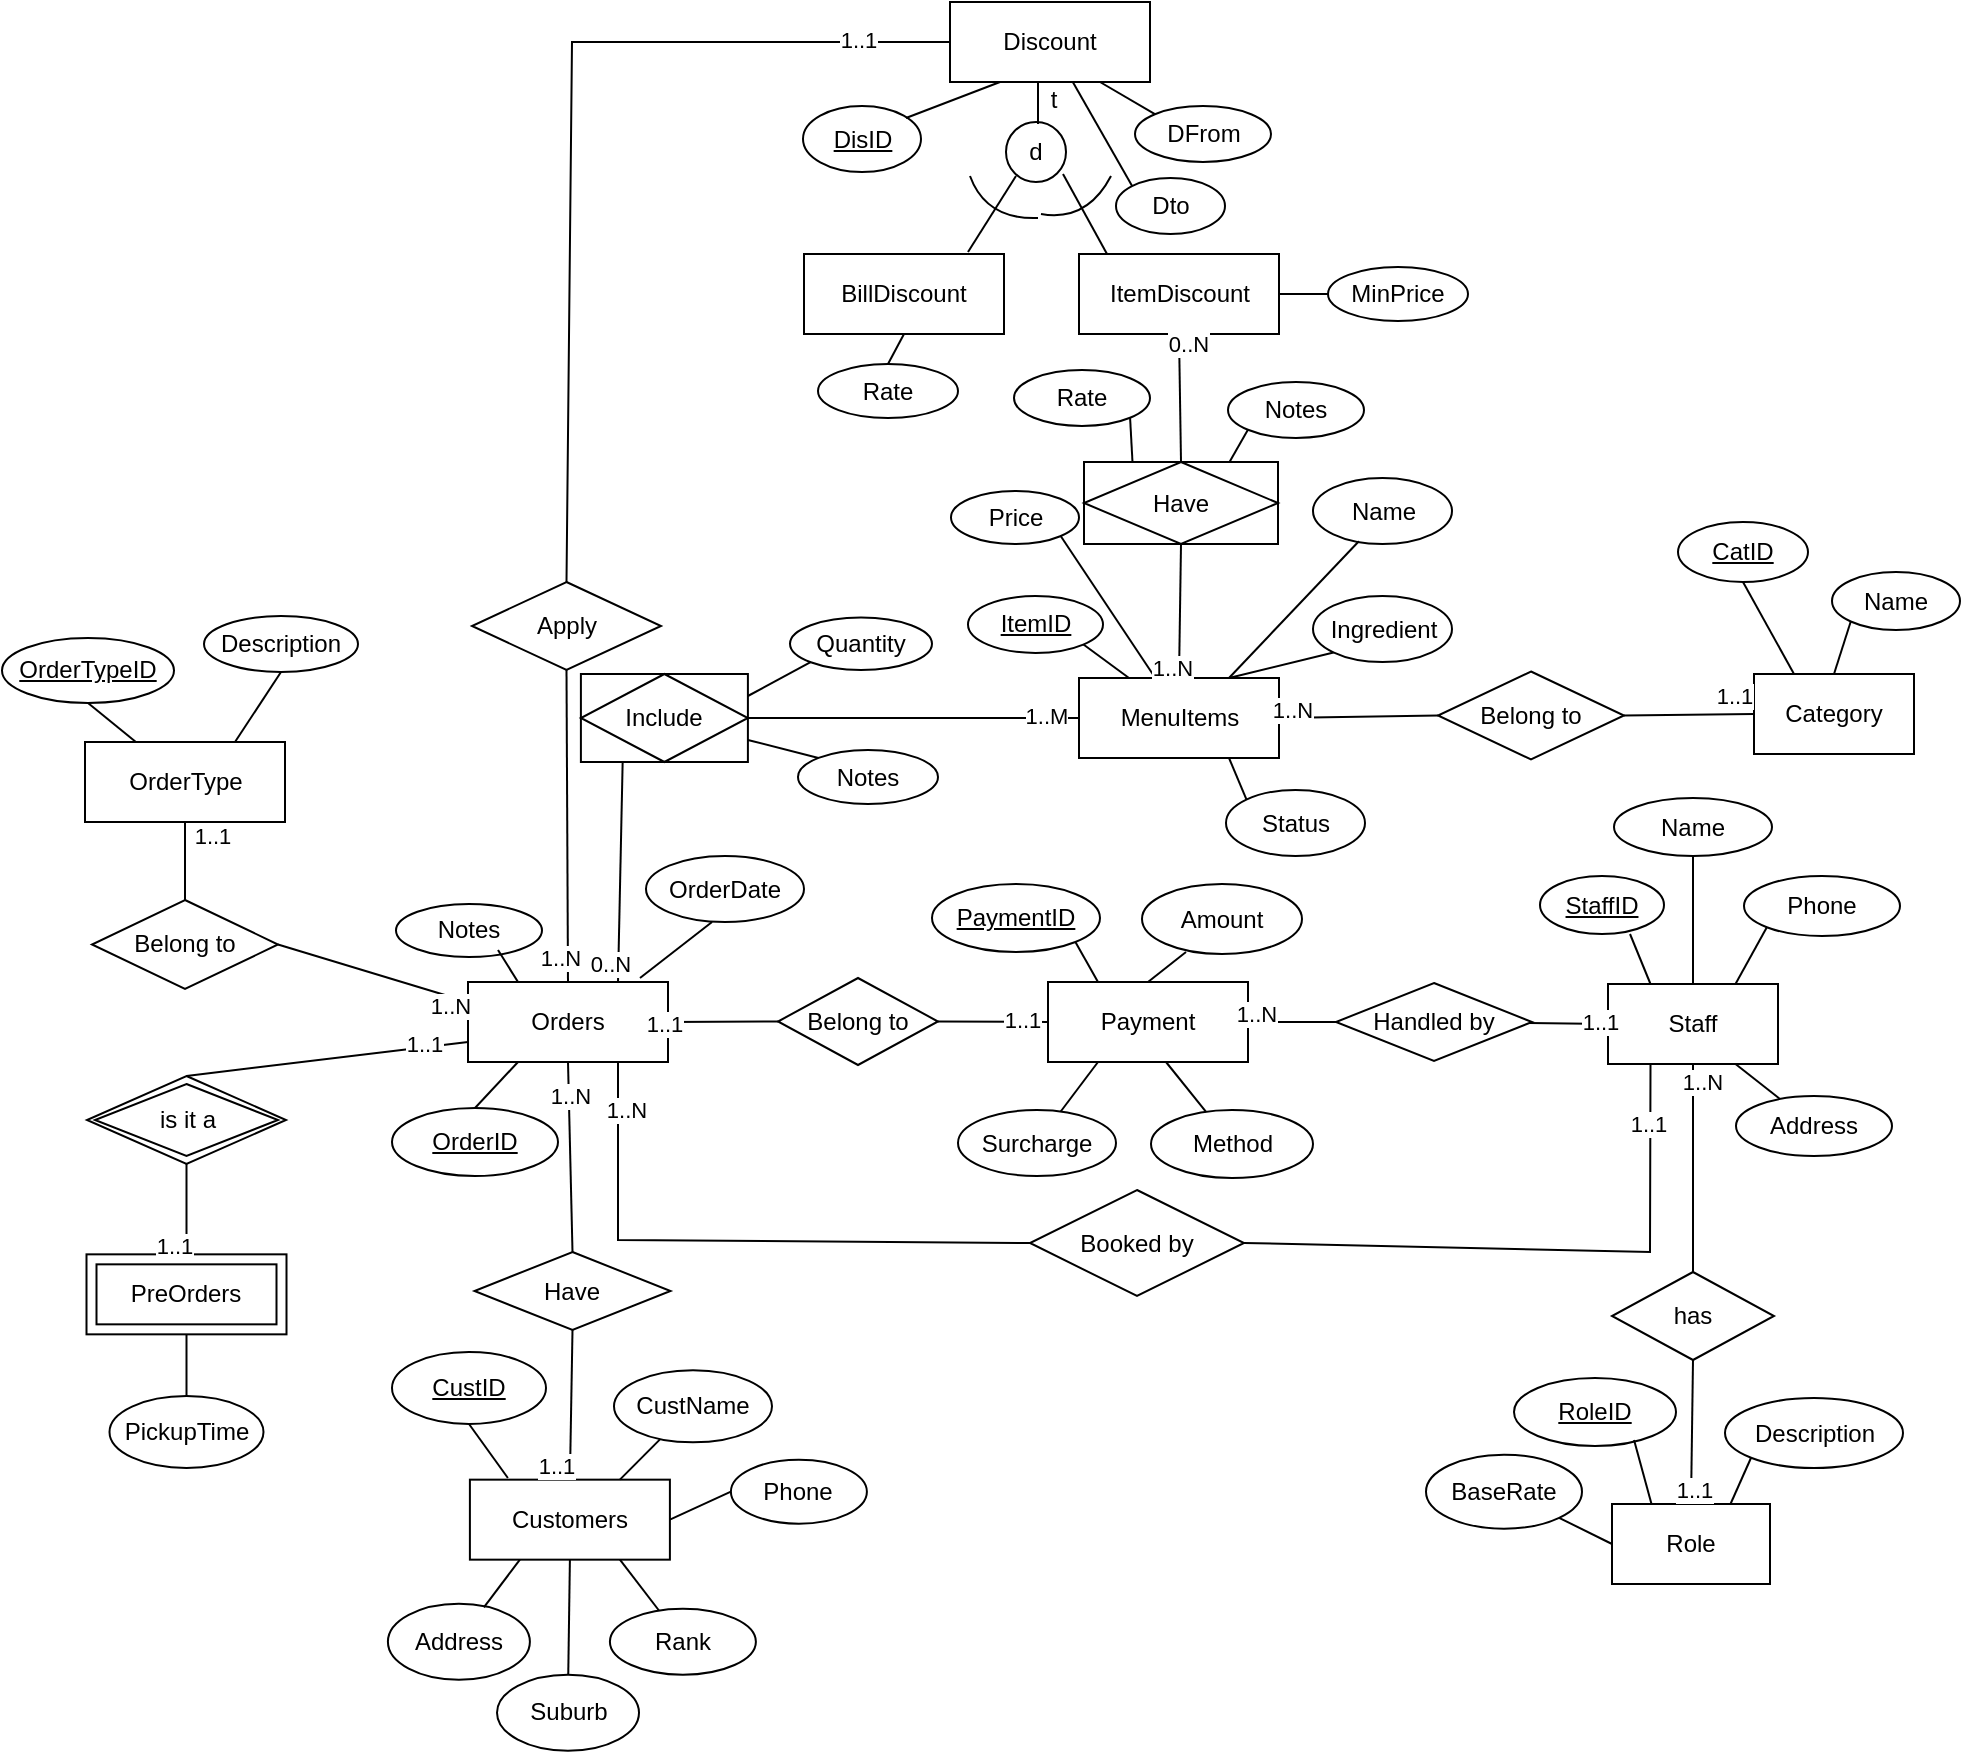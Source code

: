 <mxfile version="20.4.1" type="google" pages="4"><diagram id="RXXB_4gDRxxfe7_Uwo7z" name="ER diagram"><mxGraphModel grid="0" page="0" gridSize="10" guides="1" tooltips="1" connect="1" arrows="1" fold="1" pageScale="1" pageWidth="850" pageHeight="1100" math="0" shadow="0"><root><mxCell id="0"/><mxCell id="1" parent="0"/><mxCell id="IUHf5QB4uhXVzQBFQzEk-4" value="Customers" style="whiteSpace=wrap;html=1;align=center;" vertex="1" parent="1"><mxGeometry x="22.95" y="363.83" width="100" height="40" as="geometry"/></mxCell><mxCell id="IUHf5QB4uhXVzQBFQzEk-20" value="Phone" style="ellipse;whiteSpace=wrap;html=1;align=center;" vertex="1" parent="1"><mxGeometry x="153.45" y="353.83" width="68" height="32" as="geometry"/></mxCell><mxCell id="IUHf5QB4uhXVzQBFQzEk-23" value="" style="endArrow=none;html=1;rounded=0;exitX=1;exitY=0.5;exitDx=0;exitDy=0;entryX=0;entryY=0.5;entryDx=0;entryDy=0;" edge="1" parent="1" source="IUHf5QB4uhXVzQBFQzEk-4" target="IUHf5QB4uhXVzQBFQzEk-20"><mxGeometry width="50" height="50" relative="1" as="geometry"><mxPoint x="199.95" y="457.83" as="sourcePoint"/><mxPoint x="189.95" y="309.83" as="targetPoint"/></mxGeometry></mxCell><mxCell id="IUHf5QB4uhXVzQBFQzEk-24" value="Address" style="ellipse;whiteSpace=wrap;html=1;align=center;" vertex="1" parent="1"><mxGeometry x="-18.05" y="425.83" width="71" height="38" as="geometry"/></mxCell><mxCell id="IUHf5QB4uhXVzQBFQzEk-25" value="" style="endArrow=none;html=1;rounded=0;exitX=0.25;exitY=1;exitDx=0;exitDy=0;entryX=0.676;entryY=0.048;entryDx=0;entryDy=0;entryPerimeter=0;" edge="1" parent="1" source="IUHf5QB4uhXVzQBFQzEk-4" target="IUHf5QB4uhXVzQBFQzEk-24"><mxGeometry width="50" height="50" relative="1" as="geometry"><mxPoint x="224.95" y="477.83" as="sourcePoint"/><mxPoint x="139.95" y="269.83" as="targetPoint"/></mxGeometry></mxCell><mxCell id="IUHf5QB4uhXVzQBFQzEk-26" value="Rank" style="ellipse;whiteSpace=wrap;html=1;align=center;" vertex="1" parent="1"><mxGeometry x="92.95" y="428.33" width="73" height="33" as="geometry"/></mxCell><mxCell id="IUHf5QB4uhXVzQBFQzEk-27" value="" style="endArrow=none;html=1;rounded=0;exitX=0.75;exitY=1;exitDx=0;exitDy=0;" edge="1" parent="1" source="IUHf5QB4uhXVzQBFQzEk-4" target="IUHf5QB4uhXVzQBFQzEk-26"><mxGeometry width="50" height="50" relative="1" as="geometry"><mxPoint x="225.95" y="475.83" as="sourcePoint"/><mxPoint x="139.95" y="349.83" as="targetPoint"/></mxGeometry></mxCell><mxCell id="IUHf5QB4uhXVzQBFQzEk-53" value="CustName" style="ellipse;whiteSpace=wrap;html=1;align=center;" vertex="1" parent="1"><mxGeometry x="95" y="309.17" width="79" height="36" as="geometry"/></mxCell><mxCell id="IUHf5QB4uhXVzQBFQzEk-54" value="CustID" style="ellipse;whiteSpace=wrap;html=1;align=center;fontStyle=4" vertex="1" parent="1"><mxGeometry x="-16" y="300" width="77" height="36" as="geometry"/></mxCell><mxCell id="IUHf5QB4uhXVzQBFQzEk-55" value="" style="endArrow=none;html=1;rounded=0;exitX=0.75;exitY=0;exitDx=0;exitDy=0;" edge="1" parent="1" source="IUHf5QB4uhXVzQBFQzEk-4" target="IUHf5QB4uhXVzQBFQzEk-53"><mxGeometry width="50" height="50" relative="1" as="geometry"><mxPoint x="89.95" y="422.83" as="sourcePoint"/><mxPoint x="139.95" y="372.83" as="targetPoint"/></mxGeometry></mxCell><mxCell id="IUHf5QB4uhXVzQBFQzEk-56" value="" style="endArrow=none;html=1;rounded=0;entryX=0.5;entryY=1;entryDx=0;entryDy=0;exitX=0.19;exitY=-0.021;exitDx=0;exitDy=0;exitPerimeter=0;" edge="1" parent="1" source="IUHf5QB4uhXVzQBFQzEk-4" target="IUHf5QB4uhXVzQBFQzEk-54"><mxGeometry width="50" height="50" relative="1" as="geometry"><mxPoint x="-48.55" y="399.83" as="sourcePoint"/><mxPoint x="-49.005" y="384.641" as="targetPoint"/></mxGeometry></mxCell><mxCell id="IUHf5QB4uhXVzQBFQzEk-58" value="Orders" style="whiteSpace=wrap;html=1;align=center;" vertex="1" parent="1"><mxGeometry x="22" y="115" width="100" height="40" as="geometry"/></mxCell><mxCell id="IUHf5QB4uhXVzQBFQzEk-59" value="Have" style="shape=rhombus;perimeter=rhombusPerimeter;whiteSpace=wrap;html=1;align=center;" vertex="1" parent="1"><mxGeometry x="25.25" y="250" width="98" height="39" as="geometry"/></mxCell><mxCell id="IUHf5QB4uhXVzQBFQzEk-60" value="" style="endArrow=none;html=1;align=left;rounded=0;entryX=0.5;entryY=1;entryDx=0;entryDy=0;exitX=0.5;exitY=0;exitDx=0;exitDy=0;" edge="1" parent="1" source="IUHf5QB4uhXVzQBFQzEk-59" target="IUHf5QB4uhXVzQBFQzEk-58"><mxGeometry width="50" height="50" relative="1" as="geometry"><mxPoint x="183.5" y="291" as="sourcePoint"/><mxPoint x="183.5" y="181" as="targetPoint"/><Array as="points"/></mxGeometry></mxCell><mxCell id="IUHf5QB4uhXVzQBFQzEk-61" value="1..N" style="edgeLabel;html=1;align=center;verticalAlign=middle;resizable=0;points=[];" connectable="0" vertex="1" parent="IUHf5QB4uhXVzQBFQzEk-60"><mxGeometry x="0.455" y="18" relative="1" as="geometry"><mxPoint x="18" y="-10" as="offset"/></mxGeometry></mxCell><mxCell id="IUHf5QB4uhXVzQBFQzEk-62" value="" style="endArrow=none;html=1;rounded=0;align=right;labelPosition=left;verticalLabelPosition=top;verticalAlign=middle;exitX=0.5;exitY=1;exitDx=0;exitDy=0;entryX=0.5;entryY=0;entryDx=0;entryDy=0;" edge="1" parent="1" source="IUHf5QB4uhXVzQBFQzEk-59" target="IUHf5QB4uhXVzQBFQzEk-4"><mxGeometry relative="1" as="geometry"><mxPoint x="251" y="283" as="sourcePoint"/><mxPoint x="298" y="296" as="targetPoint"/></mxGeometry></mxCell><mxCell id="IUHf5QB4uhXVzQBFQzEk-63" value="1..1" style="edgeLabel;html=1;align=center;verticalAlign=middle;resizable=0;points=[];" connectable="0" vertex="1" parent="IUHf5QB4uhXVzQBFQzEk-62"><mxGeometry x="0.8" y="1" relative="1" as="geometry"><mxPoint x="-8" as="offset"/></mxGeometry></mxCell><mxCell id="IUHf5QB4uhXVzQBFQzEk-64" value="OrderID" style="ellipse;whiteSpace=wrap;html=1;align=center;fontStyle=4;" vertex="1" parent="1"><mxGeometry x="-16" y="178" width="83" height="34" as="geometry"/></mxCell><mxCell id="IUHf5QB4uhXVzQBFQzEk-65" value="OrderDate" style="ellipse;whiteSpace=wrap;html=1;align=center;" vertex="1" parent="1"><mxGeometry x="111" y="52" width="79" height="33" as="geometry"/></mxCell><mxCell id="IUHf5QB4uhXVzQBFQzEk-66" value="" style="endArrow=none;html=1;rounded=0;exitX=0.418;exitY=1;exitDx=0;exitDy=0;entryX=0.86;entryY=-0.05;entryDx=0;entryDy=0;exitPerimeter=0;entryPerimeter=0;" edge="1" parent="1" source="IUHf5QB4uhXVzQBFQzEk-65" target="IUHf5QB4uhXVzQBFQzEk-58"><mxGeometry width="50" height="50" relative="1" as="geometry"><mxPoint x="270" y="134" as="sourcePoint"/><mxPoint x="253" y="142" as="targetPoint"/></mxGeometry></mxCell><mxCell id="IUHf5QB4uhXVzQBFQzEk-67" value="" style="endArrow=none;html=1;rounded=0;entryX=0.25;entryY=1;entryDx=0;entryDy=0;exitX=0.5;exitY=0;exitDx=0;exitDy=0;" edge="1" parent="1" source="IUHf5QB4uhXVzQBFQzEk-64" target="IUHf5QB4uhXVzQBFQzEk-58"><mxGeometry width="50" height="50" relative="1" as="geometry"><mxPoint x="270" y="134" as="sourcePoint"/><mxPoint x="320" y="84" as="targetPoint"/></mxGeometry></mxCell><mxCell id="IUHf5QB4uhXVzQBFQzEk-68" value="MenuItems" style="whiteSpace=wrap;html=1;align=center;" vertex="1" parent="1"><mxGeometry x="327.5" y="-37" width="100" height="40" as="geometry"/></mxCell><mxCell id="IUHf5QB4uhXVzQBFQzEk-70" value="ItemID" style="ellipse;whiteSpace=wrap;html=1;align=center;fontStyle=4;" vertex="1" parent="1"><mxGeometry x="272" y="-78" width="67.5" height="28.5" as="geometry"/></mxCell><mxCell id="IUHf5QB4uhXVzQBFQzEk-71" value="Price" style="ellipse;whiteSpace=wrap;html=1;align=center;" vertex="1" parent="1"><mxGeometry x="263.5" y="-130.5" width="64" height="26.5" as="geometry"/></mxCell><mxCell id="IUHf5QB4uhXVzQBFQzEk-73" value="Name" style="ellipse;whiteSpace=wrap;html=1;align=center;" vertex="1" parent="1"><mxGeometry x="444.5" y="-137" width="69.5" height="33" as="geometry"/></mxCell><mxCell id="IUHf5QB4uhXVzQBFQzEk-74" value="" style="endArrow=none;html=1;rounded=0;entryX=1;entryY=1;entryDx=0;entryDy=0;exitX=0.25;exitY=0;exitDx=0;exitDy=0;" edge="1" parent="1" source="IUHf5QB4uhXVzQBFQzEk-68" target="IUHf5QB4uhXVzQBFQzEk-70"><mxGeometry width="50" height="50" relative="1" as="geometry"><mxPoint x="352.5" y="-52" as="sourcePoint"/><mxPoint x="320" y="-51" as="targetPoint"/></mxGeometry></mxCell><mxCell id="IUHf5QB4uhXVzQBFQzEk-75" value="" style="endArrow=none;html=1;rounded=0;entryX=1;entryY=1;entryDx=0;entryDy=0;" edge="1" parent="1" target="IUHf5QB4uhXVzQBFQzEk-71"><mxGeometry width="50" height="50" relative="1" as="geometry"><mxPoint x="365" y="-38" as="sourcePoint"/><mxPoint x="320" y="-51" as="targetPoint"/></mxGeometry></mxCell><mxCell id="IUHf5QB4uhXVzQBFQzEk-76" value="" style="endArrow=none;html=1;rounded=0;entryX=0.33;entryY=0.958;entryDx=0;entryDy=0;exitX=0.75;exitY=0;exitDx=0;exitDy=0;entryPerimeter=0;" edge="1" parent="1" source="IUHf5QB4uhXVzQBFQzEk-68" target="IUHf5QB4uhXVzQBFQzEk-73"><mxGeometry width="50" height="50" relative="1" as="geometry"><mxPoint x="270" y="14" as="sourcePoint"/><mxPoint x="320" y="-36" as="targetPoint"/></mxGeometry></mxCell><mxCell id="IUHf5QB4uhXVzQBFQzEk-77" value="Category" style="whiteSpace=wrap;html=1;align=center;" vertex="1" parent="1"><mxGeometry x="665" y="-39" width="80" height="40" as="geometry"/></mxCell><mxCell id="IUHf5QB4uhXVzQBFQzEk-78" value="Belong to" style="shape=rhombus;perimeter=rhombusPerimeter;whiteSpace=wrap;html=1;align=center;" vertex="1" parent="1"><mxGeometry x="507" y="-40.25" width="93" height="44" as="geometry"/></mxCell><mxCell id="IUHf5QB4uhXVzQBFQzEk-79" value="" style="endArrow=none;html=1;rounded=0;align=right;labelPosition=left;verticalLabelPosition=top;verticalAlign=middle;entryX=0;entryY=0.5;entryDx=0;entryDy=0;exitX=1;exitY=0.5;exitDx=0;exitDy=0;" edge="1" parent="1" source="CeSxvKCitVHvnySE_PSM-1" target="IUHf5QB4uhXVzQBFQzEk-68"><mxGeometry relative="1" as="geometry"><mxPoint x="190" y="-17" as="sourcePoint"/><mxPoint x="375" y="74" as="targetPoint"/></mxGeometry></mxCell><mxCell id="IUHf5QB4uhXVzQBFQzEk-80" value="1..M" style="edgeLabel;html=1;align=center;verticalAlign=middle;resizable=0;points=[];" connectable="0" vertex="1" parent="IUHf5QB4uhXVzQBFQzEk-79"><mxGeometry x="0.8" y="1" relative="1" as="geometry"><mxPoint as="offset"/></mxGeometry></mxCell><mxCell id="IUHf5QB4uhXVzQBFQzEk-81" value="" style="endArrow=none;html=1;rounded=0;align=right;labelPosition=left;verticalLabelPosition=top;verticalAlign=middle;entryX=0.25;entryY=1;entryDx=0;entryDy=0;exitX=0.75;exitY=0;exitDx=0;exitDy=0;" edge="1" parent="1" source="IUHf5QB4uhXVzQBFQzEk-58" target="CeSxvKCitVHvnySE_PSM-1"><mxGeometry relative="1" as="geometry"><mxPoint x="215" y="47" as="sourcePoint"/><mxPoint x="97" y="-17" as="targetPoint"/></mxGeometry></mxCell><mxCell id="IUHf5QB4uhXVzQBFQzEk-82" value="0..N" style="edgeLabel;html=1;align=center;verticalAlign=middle;resizable=0;points=[];" connectable="0" vertex="1" parent="IUHf5QB4uhXVzQBFQzEk-81"><mxGeometry x="-0.838" y="4" relative="1" as="geometry"><mxPoint as="offset"/></mxGeometry></mxCell><mxCell id="IUHf5QB4uhXVzQBFQzEk-83" value="CatID" style="ellipse;whiteSpace=wrap;html=1;align=center;fontStyle=4;" vertex="1" parent="1"><mxGeometry x="627" y="-115" width="65" height="30" as="geometry"/></mxCell><mxCell id="IUHf5QB4uhXVzQBFQzEk-84" value="Name" style="ellipse;whiteSpace=wrap;html=1;align=center;" vertex="1" parent="1"><mxGeometry x="704" y="-90" width="64" height="29" as="geometry"/></mxCell><mxCell id="IUHf5QB4uhXVzQBFQzEk-87" value="" style="endArrow=none;html=1;rounded=0;align=right;labelPosition=left;verticalLabelPosition=top;verticalAlign=middle;entryX=0;entryY=0.5;entryDx=0;entryDy=0;exitX=1;exitY=0.5;exitDx=0;exitDy=0;" edge="1" parent="1" source="IUHf5QB4uhXVzQBFQzEk-78" target="IUHf5QB4uhXVzQBFQzEk-77"><mxGeometry relative="1" as="geometry"><mxPoint x="656" y="9" as="sourcePoint"/><mxPoint x="692" y="93" as="targetPoint"/></mxGeometry></mxCell><mxCell id="IUHf5QB4uhXVzQBFQzEk-88" value="1..1" style="edgeLabel;html=1;align=center;verticalAlign=middle;resizable=0;points=[];" connectable="0" vertex="1" parent="IUHf5QB4uhXVzQBFQzEk-87"><mxGeometry x="0.8" y="1" relative="1" as="geometry"><mxPoint x="-4" y="-8" as="offset"/></mxGeometry></mxCell><mxCell id="IUHf5QB4uhXVzQBFQzEk-93" value="" style="endArrow=none;html=1;rounded=0;entryX=0.5;entryY=1;entryDx=0;entryDy=0;exitX=0.25;exitY=0;exitDx=0;exitDy=0;" edge="1" parent="1" source="IUHf5QB4uhXVzQBFQzEk-77" target="IUHf5QB4uhXVzQBFQzEk-83"><mxGeometry width="50" height="50" relative="1" as="geometry"><mxPoint x="667" y="-124.5" as="sourcePoint"/><mxPoint x="602" y="-15.5" as="targetPoint"/></mxGeometry></mxCell><mxCell id="IUHf5QB4uhXVzQBFQzEk-94" value="" style="endArrow=none;html=1;rounded=0;exitX=0.5;exitY=0;exitDx=0;exitDy=0;entryX=0;entryY=1;entryDx=0;entryDy=0;" edge="1" parent="1" source="IUHf5QB4uhXVzQBFQzEk-77" target="IUHf5QB4uhXVzQBFQzEk-84"><mxGeometry width="50" height="50" relative="1" as="geometry"><mxPoint x="687" y="-124.5" as="sourcePoint"/><mxPoint x="879" y="-95.5" as="targetPoint"/></mxGeometry></mxCell><mxCell id="IUHf5QB4uhXVzQBFQzEk-96" value="Staff" style="whiteSpace=wrap;html=1;align=center;" vertex="1" parent="1"><mxGeometry x="592" y="116" width="85" height="40" as="geometry"/></mxCell><mxCell id="IUHf5QB4uhXVzQBFQzEk-97" value="Booked by" style="shape=rhombus;perimeter=rhombusPerimeter;whiteSpace=wrap;html=1;align=center;" vertex="1" parent="1"><mxGeometry x="303" y="219.0" width="107" height="53" as="geometry"/></mxCell><mxCell id="IUHf5QB4uhXVzQBFQzEk-98" value="OrderType" style="whiteSpace=wrap;html=1;align=center;" vertex="1" parent="1"><mxGeometry x="-169.5" y="-5" width="100" height="40" as="geometry"/></mxCell><mxCell id="IUHf5QB4uhXVzQBFQzEk-99" value="Belong to" style="shape=rhombus;perimeter=rhombusPerimeter;whiteSpace=wrap;html=1;align=center;" vertex="1" parent="1"><mxGeometry x="-166" y="74" width="93" height="44.5" as="geometry"/></mxCell><mxCell id="IUHf5QB4uhXVzQBFQzEk-102" value="" style="endArrow=none;html=1;rounded=0;align=right;labelPosition=left;verticalLabelPosition=top;verticalAlign=middle;entryX=0;entryY=0.5;entryDx=0;entryDy=0;exitX=1;exitY=0.5;exitDx=0;exitDy=0;" edge="1" parent="1" source="IUHf5QB4uhXVzQBFQzEk-68" target="IUHf5QB4uhXVzQBFQzEk-78"><mxGeometry relative="1" as="geometry"><mxPoint x="299" y="78" as="sourcePoint"/><mxPoint x="459" y="78" as="targetPoint"/></mxGeometry></mxCell><mxCell id="IUHf5QB4uhXVzQBFQzEk-103" value="1..N" style="edgeLabel;html=1;align=center;verticalAlign=middle;resizable=0;points=[];" connectable="0" vertex="1" parent="IUHf5QB4uhXVzQBFQzEk-102"><mxGeometry x="-0.838" y="4" relative="1" as="geometry"><mxPoint as="offset"/></mxGeometry></mxCell><mxCell id="IUHf5QB4uhXVzQBFQzEk-108" value="" style="endArrow=none;html=1;rounded=0;align=right;labelPosition=left;verticalLabelPosition=top;verticalAlign=middle;entryX=0.5;entryY=1;entryDx=0;entryDy=0;exitX=0.5;exitY=0;exitDx=0;exitDy=0;" edge="1" parent="1" source="IUHf5QB4uhXVzQBFQzEk-99" target="IUHf5QB4uhXVzQBFQzEk-98"><mxGeometry relative="1" as="geometry"><mxPoint x="254" y="54" as="sourcePoint"/><mxPoint x="337" y="54" as="targetPoint"/></mxGeometry></mxCell><mxCell id="IUHf5QB4uhXVzQBFQzEk-109" value="1..1" style="edgeLabel;html=1;align=center;verticalAlign=middle;resizable=0;points=[];" connectable="0" vertex="1" parent="IUHf5QB4uhXVzQBFQzEk-108"><mxGeometry x="0.8" y="1" relative="1" as="geometry"><mxPoint x="14" y="3" as="offset"/></mxGeometry></mxCell><mxCell id="IUHf5QB4uhXVzQBFQzEk-110" value="" style="endArrow=none;html=1;rounded=0;align=right;labelPosition=left;verticalLabelPosition=top;verticalAlign=middle;entryX=1;entryY=0.5;entryDx=0;entryDy=0;exitX=0;exitY=0.25;exitDx=0;exitDy=0;" edge="1" parent="1" source="IUHf5QB4uhXVzQBFQzEk-58" target="IUHf5QB4uhXVzQBFQzEk-99"><mxGeometry relative="1" as="geometry"><mxPoint x="269" y="60" as="sourcePoint"/><mxPoint x="346" y="60" as="targetPoint"/></mxGeometry></mxCell><mxCell id="IUHf5QB4uhXVzQBFQzEk-111" value="1..N" style="edgeLabel;html=1;align=center;verticalAlign=middle;resizable=0;points=[];" connectable="0" vertex="1" parent="IUHf5QB4uhXVzQBFQzEk-110"><mxGeometry x="-0.838" y="4" relative="1" as="geometry"><mxPoint as="offset"/></mxGeometry></mxCell><mxCell id="IUHf5QB4uhXVzQBFQzEk-114" value="OrderTypeID" style="ellipse;whiteSpace=wrap;html=1;align=center;fontStyle=4;" vertex="1" parent="1"><mxGeometry x="-211" y="-57" width="86" height="32.5" as="geometry"/></mxCell><mxCell id="IUHf5QB4uhXVzQBFQzEk-115" value="Description" style="ellipse;whiteSpace=wrap;html=1;align=center;" vertex="1" parent="1"><mxGeometry x="-110" y="-68" width="77" height="28" as="geometry"/></mxCell><mxCell id="IUHf5QB4uhXVzQBFQzEk-116" value="" style="endArrow=none;html=1;rounded=0;entryX=0.5;entryY=1;entryDx=0;entryDy=0;" edge="1" parent="1" source="IUHf5QB4uhXVzQBFQzEk-98" target="IUHf5QB4uhXVzQBFQzEk-114"><mxGeometry width="50" height="50" relative="1" as="geometry"><mxPoint x="130" y="28" as="sourcePoint"/><mxPoint x="180" y="-22" as="targetPoint"/></mxGeometry></mxCell><mxCell id="IUHf5QB4uhXVzQBFQzEk-117" value="" style="endArrow=none;html=1;rounded=0;entryX=0.5;entryY=1;entryDx=0;entryDy=0;exitX=0.75;exitY=0;exitDx=0;exitDy=0;" edge="1" parent="1" source="IUHf5QB4uhXVzQBFQzEk-98" target="IUHf5QB4uhXVzQBFQzEk-115"><mxGeometry width="50" height="50" relative="1" as="geometry"><mxPoint x="130" y="28" as="sourcePoint"/><mxPoint x="180" y="-22" as="targetPoint"/></mxGeometry></mxCell><mxCell id="IUHf5QB4uhXVzQBFQzEk-118" value="" style="endArrow=none;html=1;rounded=0;align=right;labelPosition=left;verticalLabelPosition=top;verticalAlign=middle;exitX=0.75;exitY=1;exitDx=0;exitDy=0;entryX=0;entryY=0.5;entryDx=0;entryDy=0;" edge="1" parent="1" source="IUHf5QB4uhXVzQBFQzEk-58" target="IUHf5QB4uhXVzQBFQzEk-97"><mxGeometry relative="1" as="geometry"><mxPoint x="330" y="202" as="sourcePoint"/><mxPoint x="490" y="202" as="targetPoint"/><Array as="points"><mxPoint x="97" y="244"/></Array></mxGeometry></mxCell><mxCell id="IUHf5QB4uhXVzQBFQzEk-119" value="1..N" style="edgeLabel;html=1;align=center;verticalAlign=middle;resizable=0;points=[];" connectable="0" vertex="1" parent="IUHf5QB4uhXVzQBFQzEk-118"><mxGeometry x="-0.838" y="4" relative="1" as="geometry"><mxPoint as="offset"/></mxGeometry></mxCell><mxCell id="IUHf5QB4uhXVzQBFQzEk-120" value="" style="endArrow=none;html=1;rounded=0;align=right;labelPosition=left;verticalLabelPosition=top;verticalAlign=middle;exitX=1;exitY=0.5;exitDx=0;exitDy=0;entryX=0.25;entryY=1;entryDx=0;entryDy=0;" edge="1" parent="1" source="IUHf5QB4uhXVzQBFQzEk-97" target="IUHf5QB4uhXVzQBFQzEk-96"><mxGeometry relative="1" as="geometry"><mxPoint x="330" y="202" as="sourcePoint"/><mxPoint x="632" y="157" as="targetPoint"/><Array as="points"><mxPoint x="613" y="250"/></Array></mxGeometry></mxCell><mxCell id="IUHf5QB4uhXVzQBFQzEk-121" value="1..1" style="edgeLabel;html=1;align=center;verticalAlign=middle;resizable=0;points=[];" connectable="0" vertex="1" parent="IUHf5QB4uhXVzQBFQzEk-120"><mxGeometry x="0.8" y="1" relative="1" as="geometry"><mxPoint as="offset"/></mxGeometry></mxCell><mxCell id="IUHf5QB4uhXVzQBFQzEk-122" value="Name" style="ellipse;whiteSpace=wrap;html=1;align=center;" vertex="1" parent="1"><mxGeometry x="595" y="23" width="79" height="29" as="geometry"/></mxCell><mxCell id="IUHf5QB4uhXVzQBFQzEk-123" value="StaffID" style="ellipse;whiteSpace=wrap;html=1;align=center;fontStyle=4" vertex="1" parent="1"><mxGeometry x="558" y="62.0" width="62" height="29" as="geometry"/></mxCell><mxCell id="IUHf5QB4uhXVzQBFQzEk-124" value="Role" style="whiteSpace=wrap;html=1;align=center;" vertex="1" parent="1"><mxGeometry x="594" y="376" width="79" height="40" as="geometry"/></mxCell><mxCell id="IUHf5QB4uhXVzQBFQzEk-125" value="Description" style="ellipse;whiteSpace=wrap;html=1;align=center;" vertex="1" parent="1"><mxGeometry x="650.5" y="323" width="89" height="35" as="geometry"/></mxCell><mxCell id="IUHf5QB4uhXVzQBFQzEk-126" value="RoleID" style="ellipse;whiteSpace=wrap;html=1;align=center;fontStyle=4" vertex="1" parent="1"><mxGeometry x="545" y="313" width="81" height="34" as="geometry"/></mxCell><mxCell id="IUHf5QB4uhXVzQBFQzEk-127" value="" style="endArrow=none;html=1;rounded=0;exitX=0.25;exitY=0;exitDx=0;exitDy=0;entryX=0.741;entryY=0.912;entryDx=0;entryDy=0;entryPerimeter=0;" edge="1" parent="1" source="IUHf5QB4uhXVzQBFQzEk-124" target="IUHf5QB4uhXVzQBFQzEk-126"><mxGeometry width="50" height="50" relative="1" as="geometry"><mxPoint x="609" y="110.17" as="sourcePoint"/><mxPoint x="803.5" y="13.17" as="targetPoint"/></mxGeometry></mxCell><mxCell id="IUHf5QB4uhXVzQBFQzEk-131" value="" style="endArrow=none;html=1;rounded=0;exitX=0.75;exitY=0;exitDx=0;exitDy=0;entryX=0;entryY=1;entryDx=0;entryDy=0;" edge="1" parent="1" source="IUHf5QB4uhXVzQBFQzEk-124" target="IUHf5QB4uhXVzQBFQzEk-125"><mxGeometry width="50" height="50" relative="1" as="geometry"><mxPoint x="905" y="160.17" as="sourcePoint"/><mxPoint x="672" y="331" as="targetPoint"/></mxGeometry></mxCell><mxCell id="IUHf5QB4uhXVzQBFQzEk-132" value="" style="endArrow=none;html=1;rounded=0;exitX=0.726;exitY=1;exitDx=0;exitDy=0;entryX=0.25;entryY=0;entryDx=0;entryDy=0;exitPerimeter=0;" edge="1" parent="1" source="IUHf5QB4uhXVzQBFQzEk-123" target="IUHf5QB4uhXVzQBFQzEk-96"><mxGeometry width="50" height="50" relative="1" as="geometry"><mxPoint x="645" y="131" as="sourcePoint"/><mxPoint x="651" y="114" as="targetPoint"/></mxGeometry></mxCell><mxCell id="IUHf5QB4uhXVzQBFQzEk-133" value="" style="endArrow=none;html=1;rounded=0;exitX=0.5;exitY=1;exitDx=0;exitDy=0;entryX=0.5;entryY=0;entryDx=0;entryDy=0;" edge="1" parent="1" source="IUHf5QB4uhXVzQBFQzEk-122" target="IUHf5QB4uhXVzQBFQzEk-96"><mxGeometry width="50" height="50" relative="1" as="geometry"><mxPoint x="645" y="131" as="sourcePoint"/><mxPoint x="695" y="81" as="targetPoint"/></mxGeometry></mxCell><mxCell id="IUHf5QB4uhXVzQBFQzEk-134" value="PreOrders" style="shape=ext;margin=3;double=1;whiteSpace=wrap;html=1;align=center;" vertex="1" parent="1"><mxGeometry x="-168.75" y="251.17" width="100" height="40" as="geometry"/></mxCell><mxCell id="IUHf5QB4uhXVzQBFQzEk-135" value="is it a" style="shape=rhombus;double=1;perimeter=rhombusPerimeter;whiteSpace=wrap;html=1;align=center;" vertex="1" parent="1"><mxGeometry x="-168.5" y="162" width="99.5" height="44" as="geometry"/></mxCell><mxCell id="IUHf5QB4uhXVzQBFQzEk-136" value="PickupTime" style="ellipse;whiteSpace=wrap;html=1;align=center;" vertex="1" parent="1"><mxGeometry x="-157.25" y="322" width="77" height="36" as="geometry"/></mxCell><mxCell id="IUHf5QB4uhXVzQBFQzEk-139" value="" style="endArrow=none;html=1;rounded=0;exitX=0.5;exitY=0;exitDx=0;exitDy=0;entryX=0.5;entryY=1;entryDx=0;entryDy=0;" edge="1" parent="1" source="IUHf5QB4uhXVzQBFQzEk-136" target="IUHf5QB4uhXVzQBFQzEk-134"><mxGeometry width="50" height="50" relative="1" as="geometry"><mxPoint x="117.75" y="183.17" as="sourcePoint"/><mxPoint x="167.75" y="133.17" as="targetPoint"/></mxGeometry></mxCell><mxCell id="IUHf5QB4uhXVzQBFQzEk-144" value="" style="endArrow=none;html=1;rounded=0;align=right;labelPosition=left;verticalLabelPosition=top;verticalAlign=middle;entryX=0.5;entryY=0;entryDx=0;entryDy=0;" edge="1" parent="1" source="IUHf5QB4uhXVzQBFQzEk-135" target="IUHf5QB4uhXVzQBFQzEk-134"><mxGeometry relative="1" as="geometry"><mxPoint x="-290" y="193" as="sourcePoint"/><mxPoint x="-205" y="193" as="targetPoint"/></mxGeometry></mxCell><mxCell id="IUHf5QB4uhXVzQBFQzEk-145" value="1..1" style="edgeLabel;html=1;align=center;verticalAlign=middle;resizable=0;points=[];" connectable="0" vertex="1" parent="IUHf5QB4uhXVzQBFQzEk-144"><mxGeometry x="0.8" y="1" relative="1" as="geometry"><mxPoint x="-8" as="offset"/></mxGeometry></mxCell><mxCell id="IUHf5QB4uhXVzQBFQzEk-146" value="" style="endArrow=none;html=1;rounded=0;align=right;labelPosition=left;verticalLabelPosition=top;verticalAlign=middle;entryX=0;entryY=0.75;entryDx=0;entryDy=0;exitX=0.5;exitY=0;exitDx=0;exitDy=0;" edge="1" parent="1" source="IUHf5QB4uhXVzQBFQzEk-135" target="IUHf5QB4uhXVzQBFQzEk-58"><mxGeometry relative="1" as="geometry"><mxPoint x="-44.5" y="224" as="sourcePoint"/><mxPoint x="-44.5" y="270" as="targetPoint"/></mxGeometry></mxCell><mxCell id="IUHf5QB4uhXVzQBFQzEk-147" value="1..1" style="edgeLabel;html=1;align=center;verticalAlign=middle;resizable=0;points=[];" connectable="0" vertex="1" parent="IUHf5QB4uhXVzQBFQzEk-146"><mxGeometry x="0.8" y="1" relative="1" as="geometry"><mxPoint x="-8" as="offset"/></mxGeometry></mxCell><mxCell id="IUHf5QB4uhXVzQBFQzEk-148" value="Notes" style="ellipse;whiteSpace=wrap;html=1;align=center;" vertex="1" parent="1"><mxGeometry x="-14" y="76" width="73" height="26.5" as="geometry"/></mxCell><mxCell id="IUHf5QB4uhXVzQBFQzEk-149" value="" style="endArrow=none;html=1;rounded=0;entryX=0.25;entryY=0;entryDx=0;entryDy=0;" edge="1" parent="1" target="IUHf5QB4uhXVzQBFQzEk-58"><mxGeometry width="50" height="50" relative="1" as="geometry"><mxPoint x="37" y="99" as="sourcePoint"/><mxPoint x="108" y="195" as="targetPoint"/></mxGeometry></mxCell><mxCell id="IUHf5QB4uhXVzQBFQzEk-150" value="has" style="shape=rhombus;perimeter=rhombusPerimeter;whiteSpace=wrap;html=1;align=center;" vertex="1" parent="1"><mxGeometry x="594" y="260" width="81" height="44" as="geometry"/></mxCell><mxCell id="IUHf5QB4uhXVzQBFQzEk-151" value="Payment" style="whiteSpace=wrap;html=1;align=center;" vertex="1" parent="1"><mxGeometry x="312" y="115" width="100" height="40" as="geometry"/></mxCell><mxCell id="IUHf5QB4uhXVzQBFQzEk-152" value="Amount" style="ellipse;whiteSpace=wrap;html=1;align=center;" vertex="1" parent="1"><mxGeometry x="359" y="66" width="80" height="35" as="geometry"/></mxCell><mxCell id="IUHf5QB4uhXVzQBFQzEk-153" value="PaymentID" style="ellipse;whiteSpace=wrap;html=1;align=center;fontStyle=4" vertex="1" parent="1"><mxGeometry x="254" y="66" width="84" height="34" as="geometry"/></mxCell><mxCell id="IUHf5QB4uhXVzQBFQzEk-155" value="Method" style="ellipse;whiteSpace=wrap;html=1;align=center;" vertex="1" parent="1"><mxGeometry x="363.5" y="179" width="81" height="34" as="geometry"/></mxCell><mxCell id="IUHf5QB4uhXVzQBFQzEk-156" value="" style="endArrow=none;html=1;rounded=0;exitX=0.25;exitY=0;exitDx=0;exitDy=0;entryX=1;entryY=1;entryDx=0;entryDy=0;" edge="1" parent="1" source="IUHf5QB4uhXVzQBFQzEk-151" target="IUHf5QB4uhXVzQBFQzEk-153"><mxGeometry width="50" height="50" relative="1" as="geometry"><mxPoint x="465" y="152" as="sourcePoint"/><mxPoint x="515" y="102" as="targetPoint"/></mxGeometry></mxCell><mxCell id="IUHf5QB4uhXVzQBFQzEk-158" value="" style="endArrow=none;html=1;rounded=0;entryX=0.275;entryY=0.971;entryDx=0;entryDy=0;exitX=0.5;exitY=0;exitDx=0;exitDy=0;entryPerimeter=0;" edge="1" parent="1" source="IUHf5QB4uhXVzQBFQzEk-151" target="IUHf5QB4uhXVzQBFQzEk-152"><mxGeometry width="50" height="50" relative="1" as="geometry"><mxPoint x="465" y="152" as="sourcePoint"/><mxPoint x="515" y="102" as="targetPoint"/></mxGeometry></mxCell><mxCell id="IUHf5QB4uhXVzQBFQzEk-159" value="" style="endArrow=none;html=1;rounded=0;exitX=0.59;exitY=1;exitDx=0;exitDy=0;exitPerimeter=0;" edge="1" parent="1" source="IUHf5QB4uhXVzQBFQzEk-151" target="IUHf5QB4uhXVzQBFQzEk-155"><mxGeometry width="50" height="50" relative="1" as="geometry"><mxPoint x="465" y="152" as="sourcePoint"/><mxPoint x="515" y="102" as="targetPoint"/></mxGeometry></mxCell><mxCell id="IUHf5QB4uhXVzQBFQzEk-161" style="edgeStyle=orthogonalEdgeStyle;rounded=0;orthogonalLoop=1;jettySize=auto;html=1;exitX=0.5;exitY=1;exitDx=0;exitDy=0;" edge="1" parent="1" source="IUHf5QB4uhXVzQBFQzEk-151" target="IUHf5QB4uhXVzQBFQzEk-151"><mxGeometry relative="1" as="geometry"/></mxCell><mxCell id="IUHf5QB4uhXVzQBFQzEk-171" value="Belong to" style="shape=rhombus;perimeter=rhombusPerimeter;whiteSpace=wrap;html=1;align=center;" vertex="1" parent="1"><mxGeometry x="177" y="113" width="80" height="43.5" as="geometry"/></mxCell><mxCell id="IUHf5QB4uhXVzQBFQzEk-173" value="" style="endArrow=none;html=1;rounded=0;align=right;labelPosition=left;verticalLabelPosition=top;verticalAlign=middle;entryX=0.5;entryY=0;entryDx=0;entryDy=0;exitX=0.5;exitY=1;exitDx=0;exitDy=0;" edge="1" parent="1" source="IUHf5QB4uhXVzQBFQzEk-96" target="IUHf5QB4uhXVzQBFQzEk-150"><mxGeometry relative="1" as="geometry"><mxPoint x="686" y="17" as="sourcePoint"/><mxPoint x="766.5" y="17" as="targetPoint"/></mxGeometry></mxCell><mxCell id="IUHf5QB4uhXVzQBFQzEk-174" value="1..N" style="edgeLabel;html=1;align=center;verticalAlign=middle;resizable=0;points=[];" connectable="0" vertex="1" parent="IUHf5QB4uhXVzQBFQzEk-173"><mxGeometry x="-0.838" y="4" relative="1" as="geometry"><mxPoint as="offset"/></mxGeometry></mxCell><mxCell id="IUHf5QB4uhXVzQBFQzEk-175" value="" style="endArrow=none;html=1;rounded=0;align=right;labelPosition=left;verticalLabelPosition=top;verticalAlign=middle;entryX=0.5;entryY=0;entryDx=0;entryDy=0;exitX=0.5;exitY=1;exitDx=0;exitDy=0;" edge="1" parent="1" source="IUHf5QB4uhXVzQBFQzEk-150" target="IUHf5QB4uhXVzQBFQzEk-124"><mxGeometry relative="1" as="geometry"><mxPoint x="571" y="327" as="sourcePoint"/><mxPoint x="805" y="25" as="targetPoint"/></mxGeometry></mxCell><mxCell id="IUHf5QB4uhXVzQBFQzEk-176" value="1..1" style="edgeLabel;html=1;align=center;verticalAlign=middle;resizable=0;points=[];" connectable="0" vertex="1" parent="IUHf5QB4uhXVzQBFQzEk-175"><mxGeometry x="0.8" y="1" relative="1" as="geometry"><mxPoint as="offset"/></mxGeometry></mxCell><mxCell id="IUHf5QB4uhXVzQBFQzEk-177" value="Phone" style="ellipse;whiteSpace=wrap;html=1;align=center;" vertex="1" parent="1"><mxGeometry x="660" y="62.0" width="78" height="30" as="geometry"/></mxCell><mxCell id="IUHf5QB4uhXVzQBFQzEk-178" value="" style="endArrow=none;html=1;rounded=0;entryX=0;entryY=1;entryDx=0;entryDy=0;exitX=0.75;exitY=0;exitDx=0;exitDy=0;" edge="1" parent="1" source="IUHf5QB4uhXVzQBFQzEk-96" target="IUHf5QB4uhXVzQBFQzEk-177"><mxGeometry width="50" height="50" relative="1" as="geometry"><mxPoint x="625" y="195" as="sourcePoint"/><mxPoint x="664" y="55" as="targetPoint"/></mxGeometry></mxCell><mxCell id="IUHf5QB4uhXVzQBFQzEk-179" value="" style="endArrow=none;html=1;rounded=0;align=right;labelPosition=left;verticalLabelPosition=top;verticalAlign=middle;entryX=1;entryY=0.5;entryDx=0;entryDy=0;exitX=0;exitY=0.5;exitDx=0;exitDy=0;" edge="1" parent="1" source="IUHf5QB4uhXVzQBFQzEk-171" target="IUHf5QB4uhXVzQBFQzEk-58"><mxGeometry relative="1" as="geometry"><mxPoint x="111.003" y="322.839" as="sourcePoint"/><mxPoint x="111.69" y="384" as="targetPoint"/></mxGeometry></mxCell><mxCell id="IUHf5QB4uhXVzQBFQzEk-180" value="1..1" style="edgeLabel;html=1;align=center;verticalAlign=middle;resizable=0;points=[];" connectable="0" vertex="1" parent="IUHf5QB4uhXVzQBFQzEk-179"><mxGeometry x="0.8" y="1" relative="1" as="geometry"><mxPoint x="-8" as="offset"/></mxGeometry></mxCell><mxCell id="IUHf5QB4uhXVzQBFQzEk-181" value="" style="endArrow=none;html=1;rounded=0;align=right;labelPosition=left;verticalLabelPosition=top;verticalAlign=middle;entryX=0;entryY=0.5;entryDx=0;entryDy=0;exitX=1;exitY=0.5;exitDx=0;exitDy=0;" edge="1" parent="1" source="IUHf5QB4uhXVzQBFQzEk-171" target="IUHf5QB4uhXVzQBFQzEk-151"><mxGeometry relative="1" as="geometry"><mxPoint x="-6" y="356.5" as="sourcePoint"/><mxPoint x="135.5" y="343.5" as="targetPoint"/></mxGeometry></mxCell><mxCell id="IUHf5QB4uhXVzQBFQzEk-182" value="1..1" style="edgeLabel;html=1;align=center;verticalAlign=middle;resizable=0;points=[];" connectable="0" vertex="1" parent="IUHf5QB4uhXVzQBFQzEk-181"><mxGeometry x="0.8" y="1" relative="1" as="geometry"><mxPoint x="-8" as="offset"/></mxGeometry></mxCell><mxCell id="XVBKUKoqjqvEcX9XLUOX-3" value="ItemDiscount" style="whiteSpace=wrap;html=1;align=center;" vertex="1" parent="1"><mxGeometry x="327.5" y="-249" width="100" height="40" as="geometry"/></mxCell><mxCell id="XVBKUKoqjqvEcX9XLUOX-4" value="BillDiscount" style="whiteSpace=wrap;html=1;align=center;" vertex="1" parent="1"><mxGeometry x="190" y="-249" width="100" height="40" as="geometry"/></mxCell><mxCell id="XVBKUKoqjqvEcX9XLUOX-5" value="d" style="ellipse;whiteSpace=wrap;html=1;aspect=fixed;align=center;labelBackgroundColor=#ffffff;" vertex="1" parent="1"><mxGeometry x="291" y="-315" width="30" height="30" as="geometry"/></mxCell><mxCell id="XVBKUKoqjqvEcX9XLUOX-13" value="" style="group;rotation=-90;" connectable="0" vertex="1" parent="1"><mxGeometry x="313" y="-368" width="50" height="43" as="geometry"/></mxCell><mxCell id="XVBKUKoqjqvEcX9XLUOX-14" value="" style="endArrow=none;html=1;align=left;rounded=0;" edge="1" parent="XVBKUKoqjqvEcX9XLUOX-13"><mxGeometry width="50" height="50" relative="1" as="geometry"><mxPoint x="42" y="31" as="sourcePoint"/><mxPoint x="2" y="31" as="targetPoint"/><Array as="points"/></mxGeometry></mxCell><mxCell id="XVBKUKoqjqvEcX9XLUOX-15" value="t" style="text;html=1;strokeColor=none;fillColor=none;align=center;verticalAlign=middle;whiteSpace=wrap;rounded=0;labelBackgroundColor=none;rotation=-90;" vertex="1" parent="XVBKUKoqjqvEcX9XLUOX-13"><mxGeometry x="-11" y="12" width="40" height="20" as="geometry"/></mxCell><mxCell id="XVBKUKoqjqvEcX9XLUOX-2" value="Discount" style="whiteSpace=wrap;html=1;align=center;" vertex="1" parent="XVBKUKoqjqvEcX9XLUOX-13"><mxGeometry x="-50" y="-7" width="100" height="40" as="geometry"/></mxCell><mxCell id="XVBKUKoqjqvEcX9XLUOX-16" value="" style="group;rotation=30;" connectable="0" vertex="1" parent="1"><mxGeometry x="284" y="-292" height="46" as="geometry"/></mxCell><mxCell id="XVBKUKoqjqvEcX9XLUOX-17" value="" style="endArrow=none;html=1;align=left;rounded=0;" edge="1" parent="XVBKUKoqjqvEcX9XLUOX-16"><mxGeometry width="50" height="50" relative="1" as="geometry"><mxPoint x="-12" y="42" as="sourcePoint"/><mxPoint x="12" y="4" as="targetPoint"/></mxGeometry></mxCell><mxCell id="XVBKUKoqjqvEcX9XLUOX-18" value="" style="endArrow=none;html=1;align=left;curved=1;rounded=0;" edge="1" parent="XVBKUKoqjqvEcX9XLUOX-16"><mxGeometry width="50" height="50" relative="1" as="geometry"><mxPoint x="-11" y="4" as="sourcePoint"/><mxPoint x="23" y="25" as="targetPoint"/><Array as="points"><mxPoint x="-3" y="26"/></Array></mxGeometry></mxCell><mxCell id="XVBKUKoqjqvEcX9XLUOX-22" value="DisID" style="ellipse;whiteSpace=wrap;html=1;align=center;fontStyle=4" vertex="1" parent="1"><mxGeometry x="189.5" y="-323" width="59" height="33" as="geometry"/></mxCell><mxCell id="XVBKUKoqjqvEcX9XLUOX-24" value="" style="endArrow=none;html=1;rounded=0;exitX=0.25;exitY=1;exitDx=0;exitDy=0;" edge="1" parent="1" source="XVBKUKoqjqvEcX9XLUOX-2"><mxGeometry width="50" height="50" relative="1" as="geometry"><mxPoint x="284" y="-331" as="sourcePoint"/><mxPoint x="241" y="-317" as="targetPoint"/></mxGeometry></mxCell><mxCell id="XVBKUKoqjqvEcX9XLUOX-27" value="Apply" style="shape=rhombus;perimeter=rhombusPerimeter;whiteSpace=wrap;html=1;align=center;" vertex="1" parent="1"><mxGeometry x="24" y="-85" width="94.5" height="44" as="geometry"/></mxCell><mxCell id="XVBKUKoqjqvEcX9XLUOX-29" value="" style="endArrow=none;html=1;rounded=0;align=right;labelPosition=left;verticalLabelPosition=top;verticalAlign=middle;entryX=0;entryY=0.5;entryDx=0;entryDy=0;exitX=0.5;exitY=0;exitDx=0;exitDy=0;" edge="1" parent="1" source="XVBKUKoqjqvEcX9XLUOX-27" target="XVBKUKoqjqvEcX9XLUOX-2"><mxGeometry relative="1" as="geometry"><mxPoint x="-89" y="-235.5" as="sourcePoint"/><mxPoint x="-9" y="-267" as="targetPoint"/><Array as="points"><mxPoint x="74" y="-355"/></Array></mxGeometry></mxCell><mxCell id="XVBKUKoqjqvEcX9XLUOX-30" value="1..1" style="edgeLabel;html=1;align=center;verticalAlign=middle;resizable=0;points=[];" connectable="0" vertex="1" parent="XVBKUKoqjqvEcX9XLUOX-29"><mxGeometry x="0.8" y="1" relative="1" as="geometry"><mxPoint as="offset"/></mxGeometry></mxCell><mxCell id="XVBKUKoqjqvEcX9XLUOX-34" value="" style="endArrow=none;html=1;rounded=0;align=right;labelPosition=left;verticalLabelPosition=top;verticalAlign=middle;entryX=0.5;entryY=1;entryDx=0;entryDy=0;exitX=0.5;exitY=0;exitDx=0;exitDy=0;" edge="1" parent="1" source="IUHf5QB4uhXVzQBFQzEk-58" target="XVBKUKoqjqvEcX9XLUOX-27"><mxGeometry relative="1" as="geometry"><mxPoint x="-81" y="-183.5" as="sourcePoint"/><mxPoint x="4.5" y="-152" as="targetPoint"/></mxGeometry></mxCell><mxCell id="XVBKUKoqjqvEcX9XLUOX-35" value="1..N" style="edgeLabel;html=1;align=center;verticalAlign=middle;resizable=0;points=[];" connectable="0" vertex="1" parent="XVBKUKoqjqvEcX9XLUOX-34"><mxGeometry x="-0.838" y="4" relative="1" as="geometry"><mxPoint as="offset"/></mxGeometry></mxCell><mxCell id="XVBKUKoqjqvEcX9XLUOX-36" value="Rate" style="ellipse;whiteSpace=wrap;html=1;align=center;" vertex="1" parent="1"><mxGeometry x="197" y="-194" width="70" height="27" as="geometry"/></mxCell><mxCell id="XVBKUKoqjqvEcX9XLUOX-37" value="" style="endArrow=none;html=1;rounded=0;align=right;labelPosition=left;verticalLabelPosition=top;verticalAlign=middle;entryX=0.5;entryY=1;entryDx=0;entryDy=0;exitX=0.5;exitY=0;exitDx=0;exitDy=0;" edge="1" parent="1" source="IUHf5QB4uhXVzQBFQzEk-68" target="IXG35b5fsaHcxidYgjxZ-1"><mxGeometry relative="1" as="geometry"><mxPoint x="377.5" y="-52" as="sourcePoint"/><mxPoint x="377.75" y="-116.5" as="targetPoint"/></mxGeometry></mxCell><mxCell id="XVBKUKoqjqvEcX9XLUOX-38" value="1..N" style="edgeLabel;html=1;align=center;verticalAlign=middle;resizable=0;points=[];" connectable="0" vertex="1" parent="XVBKUKoqjqvEcX9XLUOX-37"><mxGeometry x="-0.838" y="4" relative="1" as="geometry"><mxPoint as="offset"/></mxGeometry></mxCell><mxCell id="XVBKUKoqjqvEcX9XLUOX-39" value="" style="endArrow=none;html=1;rounded=0;align=right;labelPosition=left;verticalLabelPosition=top;verticalAlign=middle;entryX=0.5;entryY=0;entryDx=0;entryDy=0;exitX=0.5;exitY=1;exitDx=0;exitDy=0;" edge="1" parent="1" source="XVBKUKoqjqvEcX9XLUOX-3" target="IXG35b5fsaHcxidYgjxZ-1"><mxGeometry relative="1" as="geometry"><mxPoint x="147" y="-50" as="sourcePoint"/><mxPoint x="377.75" y="-158.5" as="targetPoint"/></mxGeometry></mxCell><mxCell id="XVBKUKoqjqvEcX9XLUOX-40" value="0..N" style="edgeLabel;html=1;align=center;verticalAlign=middle;resizable=0;points=[];" connectable="0" vertex="1" parent="XVBKUKoqjqvEcX9XLUOX-39"><mxGeometry x="-0.838" y="4" relative="1" as="geometry"><mxPoint as="offset"/></mxGeometry></mxCell><mxCell id="XVBKUKoqjqvEcX9XLUOX-41" value="Rate" style="ellipse;whiteSpace=wrap;html=1;align=center;" vertex="1" parent="1"><mxGeometry x="295" y="-191" width="68" height="28" as="geometry"/></mxCell><mxCell id="XVBKUKoqjqvEcX9XLUOX-43" value="" style="endArrow=none;html=1;rounded=0;exitX=1;exitY=1;exitDx=0;exitDy=0;entryX=0.25;entryY=0;entryDx=0;entryDy=0;" edge="1" parent="1" source="XVBKUKoqjqvEcX9XLUOX-41" target="IXG35b5fsaHcxidYgjxZ-1"><mxGeometry width="50" height="50" relative="1" as="geometry"><mxPoint x="341.042" y="-158.101" as="sourcePoint"/><mxPoint x="365.077" y="-152.683" as="targetPoint"/></mxGeometry></mxCell><mxCell id="XVBKUKoqjqvEcX9XLUOX-44" value="" style="endArrow=none;html=1;rounded=0;entryX=0.5;entryY=0;entryDx=0;entryDy=0;exitX=0.5;exitY=1;exitDx=0;exitDy=0;" edge="1" parent="1" source="XVBKUKoqjqvEcX9XLUOX-4" target="XVBKUKoqjqvEcX9XLUOX-36"><mxGeometry width="50" height="50" relative="1" as="geometry"><mxPoint x="184.5" y="-210" as="sourcePoint"/><mxPoint x="240" y="-213" as="targetPoint"/></mxGeometry></mxCell><mxCell id="0lJJplZIAbp9am-Fyr0O-9" value="" style="group" connectable="0" vertex="1" parent="1"><mxGeometry x="296" y="-336" width="40" height="22" as="geometry"/></mxCell><mxCell id="0lJJplZIAbp9am-Fyr0O-10" value="" style="endArrow=none;html=1;align=left;rounded=0;" edge="1" parent="0lJJplZIAbp9am-Fyr0O-9"><mxGeometry width="50" height="50" relative="1" as="geometry"><mxPoint x="11" y="22" as="sourcePoint"/><mxPoint x="11" y="1.535" as="targetPoint"/><Array as="points"/></mxGeometry></mxCell><mxCell id="0lJJplZIAbp9am-Fyr0O-11" value="t" style="text;html=1;strokeColor=none;fillColor=none;align=center;verticalAlign=middle;whiteSpace=wrap;rounded=0;labelBackgroundColor=none;" vertex="1" parent="0lJJplZIAbp9am-Fyr0O-9"><mxGeometry x="-1" y="5" width="40" height="10.233" as="geometry"/></mxCell><mxCell id="0lJJplZIAbp9am-Fyr0O-14" value="Suburb" style="ellipse;whiteSpace=wrap;html=1;align=center;" vertex="1" parent="1"><mxGeometry x="36.5" y="461.33" width="71" height="38" as="geometry"/></mxCell><mxCell id="0lJJplZIAbp9am-Fyr0O-15" value="" style="endArrow=none;html=1;rounded=0;exitX=0.5;exitY=1;exitDx=0;exitDy=0;" edge="1" parent="1" source="IUHf5QB4uhXVzQBFQzEk-4" target="0lJJplZIAbp9am-Fyr0O-14"><mxGeometry width="50" height="50" relative="1" as="geometry"><mxPoint x="224.95" y="477.83" as="sourcePoint"/><mxPoint x="105.95" y="544.83" as="targetPoint"/></mxGeometry></mxCell><mxCell id="0lJJplZIAbp9am-Fyr0O-16" value="Address" style="ellipse;whiteSpace=wrap;html=1;align=center;" vertex="1" parent="1"><mxGeometry x="656" y="172" width="78" height="30" as="geometry"/></mxCell><mxCell id="0lJJplZIAbp9am-Fyr0O-17" value="" style="endArrow=none;html=1;rounded=0;exitX=0.75;exitY=1;exitDx=0;exitDy=0;" edge="1" parent="1" source="IUHf5QB4uhXVzQBFQzEk-96" target="0lJJplZIAbp9am-Fyr0O-16"><mxGeometry width="50" height="50" relative="1" as="geometry"><mxPoint x="646" y="163" as="sourcePoint"/><mxPoint x="650" y="264" as="targetPoint"/></mxGeometry></mxCell><mxCell id="0lJJplZIAbp9am-Fyr0O-20" value="Notes" style="ellipse;whiteSpace=wrap;html=1;align=center;" vertex="1" parent="1"><mxGeometry x="402" y="-185" width="68" height="28" as="geometry"/></mxCell><mxCell id="0lJJplZIAbp9am-Fyr0O-23" value="" style="endArrow=none;html=1;rounded=0;exitX=0.75;exitY=0;exitDx=0;exitDy=0;entryX=0;entryY=1;entryDx=0;entryDy=0;" edge="1" parent="1" source="IXG35b5fsaHcxidYgjxZ-1" target="0lJJplZIAbp9am-Fyr0O-20"><mxGeometry width="50" height="50" relative="1" as="geometry"><mxPoint x="395.043" y="-150.982" as="sourcePoint"/><mxPoint x="411" y="-162" as="targetPoint"/></mxGeometry></mxCell><mxCell id="0lJJplZIAbp9am-Fyr0O-28" value="DFrom" style="ellipse;whiteSpace=wrap;html=1;align=center;" vertex="1" parent="1"><mxGeometry x="355.5" y="-323" width="68" height="28" as="geometry"/></mxCell><mxCell id="0lJJplZIAbp9am-Fyr0O-29" value="Dto" style="ellipse;whiteSpace=wrap;html=1;align=center;" vertex="1" parent="1"><mxGeometry x="346" y="-287" width="54.5" height="28" as="geometry"/></mxCell><mxCell id="0lJJplZIAbp9am-Fyr0O-30" value="" style="endArrow=none;html=1;rounded=0;entryX=0;entryY=0;entryDx=0;entryDy=0;" edge="1" parent="1" source="XVBKUKoqjqvEcX9XLUOX-2" target="0lJJplZIAbp9am-Fyr0O-29"><mxGeometry width="50" height="50" relative="1" as="geometry"><mxPoint x="373" y="-345" as="sourcePoint"/><mxPoint x="399" y="-378.5" as="targetPoint"/></mxGeometry></mxCell><mxCell id="0lJJplZIAbp9am-Fyr0O-31" value="" style="endArrow=none;html=1;rounded=0;entryX=0;entryY=0;entryDx=0;entryDy=0;exitX=0.75;exitY=1;exitDx=0;exitDy=0;" edge="1" parent="1" source="XVBKUKoqjqvEcX9XLUOX-2" target="0lJJplZIAbp9am-Fyr0O-28"><mxGeometry width="50" height="50" relative="1" as="geometry"><mxPoint x="383" y="-335" as="sourcePoint"/><mxPoint x="409" y="-368.5" as="targetPoint"/></mxGeometry></mxCell><mxCell id="0lJJplZIAbp9am-Fyr0O-35" value="Surcharge" style="ellipse;whiteSpace=wrap;html=1;align=center;" vertex="1" parent="1"><mxGeometry x="267" y="179" width="79" height="33" as="geometry"/></mxCell><mxCell id="0lJJplZIAbp9am-Fyr0O-36" value="" style="endArrow=none;html=1;rounded=0;entryX=0.25;entryY=1;entryDx=0;entryDy=0;" edge="1" parent="1" source="0lJJplZIAbp9am-Fyr0O-35" target="IUHf5QB4uhXVzQBFQzEk-151"><mxGeometry width="50" height="50" relative="1" as="geometry"><mxPoint x="126.5" y="213" as="sourcePoint"/><mxPoint x="107" y="165" as="targetPoint"/></mxGeometry></mxCell><mxCell id="0lJJplZIAbp9am-Fyr0O-37" value="Quantity" style="ellipse;whiteSpace=wrap;html=1;align=center;" vertex="1" parent="1"><mxGeometry x="183" y="-67.25" width="71" height="26.25" as="geometry"/></mxCell><mxCell id="0lJJplZIAbp9am-Fyr0O-38" value="Notes" style="ellipse;whiteSpace=wrap;html=1;align=center;" vertex="1" parent="1"><mxGeometry x="187" y="-1" width="70" height="27" as="geometry"/></mxCell><mxCell id="0lJJplZIAbp9am-Fyr0O-39" value="" style="endArrow=none;html=1;rounded=0;entryX=1;entryY=0.25;entryDx=0;entryDy=0;exitX=0;exitY=1;exitDx=0;exitDy=0;" edge="1" parent="1" source="0lJJplZIAbp9am-Fyr0O-37" target="CeSxvKCitVHvnySE_PSM-1"><mxGeometry width="50" height="50" relative="1" as="geometry"><mxPoint x="244" y="-147" as="sourcePoint"/><mxPoint x="166.75" y="-28.625" as="targetPoint"/></mxGeometry></mxCell><mxCell id="0lJJplZIAbp9am-Fyr0O-40" value="" style="endArrow=none;html=1;rounded=0;entryX=0;entryY=0;entryDx=0;entryDy=0;exitX=1;exitY=0.75;exitDx=0;exitDy=0;" edge="1" parent="1" source="CeSxvKCitVHvnySE_PSM-1" target="0lJJplZIAbp9am-Fyr0O-38"><mxGeometry width="50" height="50" relative="1" as="geometry"><mxPoint x="166.75" y="-5.375" as="sourcePoint"/><mxPoint x="262" y="-110" as="targetPoint"/></mxGeometry></mxCell><mxCell id="V-c3SOOanL-YjP7qyVIX-2" value="Handled by" style="shape=rhombus;perimeter=rhombusPerimeter;whiteSpace=wrap;html=1;align=center;" vertex="1" parent="1"><mxGeometry x="456" y="115.5" width="98" height="39" as="geometry"/></mxCell><mxCell id="V-c3SOOanL-YjP7qyVIX-3" value="" style="endArrow=none;html=1;rounded=0;align=right;labelPosition=left;verticalLabelPosition=top;verticalAlign=middle;exitX=1;exitY=0.5;exitDx=0;exitDy=0;entryX=0;entryY=0.5;entryDx=0;entryDy=0;" edge="1" parent="1" source="IUHf5QB4uhXVzQBFQzEk-151" target="V-c3SOOanL-YjP7qyVIX-2"><mxGeometry relative="1" as="geometry"><mxPoint x="412" y="161" as="sourcePoint"/><mxPoint x="464" y="165.014" as="targetPoint"/></mxGeometry></mxCell><mxCell id="V-c3SOOanL-YjP7qyVIX-4" value="1..N" style="edgeLabel;html=1;align=center;verticalAlign=middle;resizable=0;points=[];" connectable="0" vertex="1" parent="V-c3SOOanL-YjP7qyVIX-3"><mxGeometry x="-0.838" y="4" relative="1" as="geometry"><mxPoint as="offset"/></mxGeometry></mxCell><mxCell id="V-c3SOOanL-YjP7qyVIX-8" value="" style="endArrow=none;html=1;rounded=0;align=right;labelPosition=left;verticalLabelPosition=top;verticalAlign=middle;entryX=0;entryY=0.5;entryDx=0;entryDy=0;" edge="1" parent="1" source="V-c3SOOanL-YjP7qyVIX-2" target="IUHf5QB4uhXVzQBFQzEk-96"><mxGeometry relative="1" as="geometry"><mxPoint x="574" y="-1" as="sourcePoint"/><mxPoint x="601" y="-27" as="targetPoint"/></mxGeometry></mxCell><mxCell id="V-c3SOOanL-YjP7qyVIX-9" value="1..1" style="edgeLabel;html=1;align=center;verticalAlign=middle;resizable=0;points=[];" connectable="0" vertex="1" parent="V-c3SOOanL-YjP7qyVIX-8"><mxGeometry x="0.8" y="1" relative="1" as="geometry"><mxPoint as="offset"/></mxGeometry></mxCell><mxCell id="V-c3SOOanL-YjP7qyVIX-11" value="Ingredient" style="ellipse;whiteSpace=wrap;html=1;align=center;" vertex="1" parent="1"><mxGeometry x="444.5" y="-78" width="69.5" height="33" as="geometry"/></mxCell><mxCell id="V-c3SOOanL-YjP7qyVIX-12" value="" style="endArrow=none;html=1;rounded=0;entryX=0;entryY=1;entryDx=0;entryDy=0;exitX=0.75;exitY=0;exitDx=0;exitDy=0;" edge="1" parent="1" source="IUHf5QB4uhXVzQBFQzEk-68" target="V-c3SOOanL-YjP7qyVIX-11"><mxGeometry width="50" height="50" relative="1" as="geometry"><mxPoint x="406" y="-40" as="sourcePoint"/><mxPoint x="425.935" y="-90.386" as="targetPoint"/></mxGeometry></mxCell><mxCell id="V-c3SOOanL-YjP7qyVIX-13" value="Status" style="ellipse;whiteSpace=wrap;html=1;align=center;" vertex="1" parent="1"><mxGeometry x="401" y="19" width="69.5" height="33" as="geometry"/></mxCell><mxCell id="V-c3SOOanL-YjP7qyVIX-14" value="" style="endArrow=none;html=1;rounded=0;entryX=0;entryY=0;entryDx=0;entryDy=0;exitX=0.75;exitY=1;exitDx=0;exitDy=0;" edge="1" parent="1" source="IUHf5QB4uhXVzQBFQzEk-68" target="V-c3SOOanL-YjP7qyVIX-13"><mxGeometry width="50" height="50" relative="1" as="geometry"><mxPoint x="412.5" y="-27" as="sourcePoint"/><mxPoint x="447.148" y="-52.09" as="targetPoint"/></mxGeometry></mxCell><mxCell id="cvJHTgfKbjZtCczf7_bK-1" value="" style="group;rotation=-30;" connectable="0" vertex="1" parent="1"><mxGeometry x="330.5" y="-292" height="46" as="geometry"/></mxCell><mxCell id="cvJHTgfKbjZtCczf7_bK-2" value="" style="endArrow=none;html=1;align=left;rounded=0;" edge="1" parent="cvJHTgfKbjZtCczf7_bK-1"><mxGeometry width="50" height="50" relative="1" as="geometry"><mxPoint x="11" y="43" as="sourcePoint"/><mxPoint x="-11" y="3" as="targetPoint"/></mxGeometry></mxCell><mxCell id="cvJHTgfKbjZtCczf7_bK-3" value="" style="endArrow=none;html=1;align=left;curved=1;rounded=0;" edge="1" parent="cvJHTgfKbjZtCczf7_bK-1"><mxGeometry width="50" height="50" relative="1" as="geometry"><mxPoint x="-22" y="23" as="sourcePoint"/><mxPoint x="13" y="4" as="targetPoint"/><Array as="points"><mxPoint x="1" y="27"/></Array></mxGeometry></mxCell><mxCell id="cvJHTgfKbjZtCczf7_bK-5" value="BaseRate" style="ellipse;whiteSpace=wrap;html=1;align=center;" vertex="1" parent="1"><mxGeometry x="501" y="351.33" width="78" height="37" as="geometry"/></mxCell><mxCell id="cvJHTgfKbjZtCczf7_bK-6" value="" style="endArrow=none;html=1;rounded=0;exitX=0;exitY=0.5;exitDx=0;exitDy=0;entryX=1;entryY=1;entryDx=0;entryDy=0;" edge="1" parent="1" source="IUHf5QB4uhXVzQBFQzEk-124" target="cvJHTgfKbjZtCczf7_bK-5"><mxGeometry width="50" height="50" relative="1" as="geometry"><mxPoint x="623.75" y="386" as="sourcePoint"/><mxPoint x="612.021" y="357.008" as="targetPoint"/></mxGeometry></mxCell><mxCell id="CeSxvKCitVHvnySE_PSM-1" value="Include" style="shape=associativeEntity;whiteSpace=wrap;html=1;align=center;" vertex="1" parent="1"><mxGeometry x="78.45" y="-39" width="83.5" height="44" as="geometry"/></mxCell><mxCell id="IXG35b5fsaHcxidYgjxZ-1" value="Have" style="shape=associativeEntity;whiteSpace=wrap;html=1;align=center;" vertex="1" parent="1"><mxGeometry x="330" y="-145" width="97" height="41" as="geometry"/></mxCell><mxCell id="pqzUVLCGSbu_HhWtBPa7-1" value="MinPrice" style="ellipse;whiteSpace=wrap;html=1;align=center;" vertex="1" parent="1"><mxGeometry x="452" y="-242.5" width="70" height="27" as="geometry"/></mxCell><mxCell id="pqzUVLCGSbu_HhWtBPa7-2" value="" style="endArrow=none;html=1;rounded=0;entryX=0;entryY=0.5;entryDx=0;entryDy=0;exitX=1;exitY=0.5;exitDx=0;exitDy=0;" edge="1" parent="1" source="XVBKUKoqjqvEcX9XLUOX-3" target="pqzUVLCGSbu_HhWtBPa7-1"><mxGeometry width="50" height="50" relative="1" as="geometry"><mxPoint x="505" y="-105" as="sourcePoint"/><mxPoint x="555" y="-155" as="targetPoint"/></mxGeometry></mxCell></root></mxGraphModel></diagram><diagram id="Nc4wn0vJLeQ-0gtXuI8J" name="Mapping"><mxGraphModel grid="0" page="0" gridSize="10" guides="1" tooltips="1" connect="1" arrows="1" fold="1" pageScale="1" pageWidth="850" pageHeight="1100" math="0" shadow="0"><root><mxCell id="0"/><mxCell id="1" parent="0"/><mxCell id="SmKrkcyVjZT3KMlQhXEG-1" value="&lt;b&gt;&lt;u&gt;CustID&lt;/u&gt;&lt;/b&gt;" style="whiteSpace=wrap;html=1;align=center;" vertex="1" parent="1"><mxGeometry x="133" y="-36" width="100" height="40" as="geometry"/></mxCell><mxCell id="SmKrkcyVjZT3KMlQhXEG-2" value="Customers" style="text;strokeColor=none;fillColor=none;spacingLeft=4;spacingRight=4;overflow=hidden;rotatable=0;points=[[0,0.5],[1,0.5]];portConstraint=eastwest;fontSize=12;fontStyle=1" vertex="1" parent="1"><mxGeometry x="41" y="-33" width="80" height="30" as="geometry"/></mxCell><mxCell id="SmKrkcyVjZT3KMlQhXEG-3" value="CustName" style="whiteSpace=wrap;html=1;align=center;" vertex="1" parent="1"><mxGeometry x="233" y="-36" width="100" height="40" as="geometry"/></mxCell><mxCell id="SmKrkcyVjZT3KMlQhXEG-4" value="StaffID" style="whiteSpace=wrap;html=1;align=center;fontStyle=2" vertex="1" parent="1"><mxGeometry x="532" y="41" width="100" height="40" as="geometry"/></mxCell><mxCell id="SmKrkcyVjZT3KMlQhXEG-5" value="&lt;b&gt;&lt;u&gt;OrderID&lt;/u&gt;&lt;/b&gt;" style="whiteSpace=wrap;html=1;align=center;" vertex="1" parent="1"><mxGeometry x="132" y="41" width="100" height="40" as="geometry"/></mxCell><mxCell id="SmKrkcyVjZT3KMlQhXEG-6" value="Orders" style="text;strokeColor=none;fillColor=none;spacingLeft=4;spacingRight=4;overflow=hidden;rotatable=0;points=[[0,0.5],[1,0.5]];portConstraint=eastwest;fontSize=12;fontStyle=1" vertex="1" parent="1"><mxGeometry x="62" y="46" width="69" height="30" as="geometry"/></mxCell><mxCell id="SmKrkcyVjZT3KMlQhXEG-7" value="CustID" style="whiteSpace=wrap;html=1;align=center;fontStyle=2" vertex="1" parent="1"><mxGeometry x="432" y="41" width="100" height="40" as="geometry"/></mxCell><mxCell id="SmKrkcyVjZT3KMlQhXEG-8" value="OrderDate" style="whiteSpace=wrap;html=1;align=center;" vertex="1" parent="1"><mxGeometry x="232" y="41" width="100" height="40" as="geometry"/></mxCell><mxCell id="SmKrkcyVjZT3KMlQhXEG-9" value="Notes" style="whiteSpace=wrap;html=1;align=center;" vertex="1" parent="1"><mxGeometry x="332" y="41" width="100" height="40" as="geometry"/></mxCell><mxCell id="SmKrkcyVjZT3KMlQhXEG-10" value="Rank" style="whiteSpace=wrap;html=1;align=center;" vertex="1" parent="1"><mxGeometry x="633" y="-36" width="100" height="40" as="geometry"/></mxCell><mxCell id="SmKrkcyVjZT3KMlQhXEG-11" value="Suburb" style="whiteSpace=wrap;html=1;align=center;" vertex="1" parent="1"><mxGeometry x="533" y="-36" width="100" height="40" as="geometry"/></mxCell><mxCell id="SmKrkcyVjZT3KMlQhXEG-12" value="Phone" style="whiteSpace=wrap;html=1;align=center;" vertex="1" parent="1"><mxGeometry x="333" y="-36" width="100" height="40" as="geometry"/></mxCell><mxCell id="SmKrkcyVjZT3KMlQhXEG-13" value="Address" style="whiteSpace=wrap;html=1;align=center;" vertex="1" parent="1"><mxGeometry x="433" y="-36" width="100" height="40" as="geometry"/></mxCell><mxCell id="SmKrkcyVjZT3KMlQhXEG-14" value="DisID" style="whiteSpace=wrap;html=1;align=center;fontStyle=2" vertex="1" parent="1"><mxGeometry x="732" y="41" width="100" height="40" as="geometry"/></mxCell><mxCell id="SmKrkcyVjZT3KMlQhXEG-15" value="OrderTypeID" style="whiteSpace=wrap;html=1;align=center;fontStyle=2" vertex="1" parent="1"><mxGeometry x="632" y="41" width="100" height="40" as="geometry"/></mxCell><mxCell id="L3nJXg-K7MRUnbYU4B_x-1" value="&lt;b&gt;&lt;u&gt;OrderTypeID&lt;/u&gt;&lt;/b&gt;" style="whiteSpace=wrap;html=1;align=center;" vertex="1" parent="1"><mxGeometry x="132" y="214" width="100" height="40" as="geometry"/></mxCell><mxCell id="L3nJXg-K7MRUnbYU4B_x-2" value="OrderType" style="text;strokeColor=none;fillColor=none;spacingLeft=4;spacingRight=4;overflow=hidden;rotatable=0;points=[[0,0.5],[1,0.5]];portConstraint=eastwest;fontSize=12;fontStyle=1" vertex="1" parent="1"><mxGeometry x="49" y="219" width="69" height="30" as="geometry"/></mxCell><mxCell id="L3nJXg-K7MRUnbYU4B_x-3" value="Description" style="whiteSpace=wrap;html=1;align=center;" vertex="1" parent="1"><mxGeometry x="232" y="214" width="100" height="40" as="geometry"/></mxCell><mxCell id="yHCneTrY3o-eC1UaN2vu-1" value="&lt;b&gt;&lt;u&gt;CateID&lt;/u&gt;&lt;/b&gt;" style="whiteSpace=wrap;html=1;align=center;" vertex="1" parent="1"><mxGeometry x="132" y="285" width="100" height="40" as="geometry"/></mxCell><mxCell id="yHCneTrY3o-eC1UaN2vu-2" value="Category" style="text;strokeColor=none;fillColor=none;spacingLeft=4;spacingRight=4;overflow=hidden;rotatable=0;points=[[0,0.5],[1,0.5]];portConstraint=eastwest;fontSize=12;fontStyle=1" vertex="1" parent="1"><mxGeometry x="50" y="288" width="80" height="30" as="geometry"/></mxCell><mxCell id="yHCneTrY3o-eC1UaN2vu-3" value="Name" style="whiteSpace=wrap;html=1;align=center;" vertex="1" parent="1"><mxGeometry x="232" y="285" width="100" height="40" as="geometry"/></mxCell><mxCell id="yHCneTrY3o-eC1UaN2vu-4" value="&lt;b&gt;&lt;u&gt;ItemID&lt;/u&gt;&lt;/b&gt;" style="whiteSpace=wrap;html=1;align=center;" vertex="1" parent="1"><mxGeometry x="133" y="357" width="100" height="40" as="geometry"/></mxCell><mxCell id="yHCneTrY3o-eC1UaN2vu-5" value="MenuItems" style="text;strokeColor=none;fillColor=none;spacingLeft=4;spacingRight=4;overflow=hidden;rotatable=0;points=[[0,0.5],[1,0.5]];portConstraint=eastwest;fontSize=12;fontStyle=1" vertex="1" parent="1"><mxGeometry x="42" y="360" width="80" height="30" as="geometry"/></mxCell><mxCell id="yHCneTrY3o-eC1UaN2vu-6" value="Name" style="whiteSpace=wrap;html=1;align=center;" vertex="1" parent="1"><mxGeometry x="233" y="357" width="100" height="40" as="geometry"/></mxCell><mxCell id="yHCneTrY3o-eC1UaN2vu-7" value="CatID" style="whiteSpace=wrap;html=1;align=center;fontStyle=2" vertex="1" parent="1"><mxGeometry x="633" y="357" width="100" height="40" as="geometry"/></mxCell><mxCell id="yHCneTrY3o-eC1UaN2vu-8" value="Status" style="whiteSpace=wrap;html=1;align=center;fontStyle=0" vertex="1" parent="1"><mxGeometry x="533" y="357" width="100" height="40" as="geometry"/></mxCell><mxCell id="yHCneTrY3o-eC1UaN2vu-9" value="Price" style="whiteSpace=wrap;html=1;align=center;" vertex="1" parent="1"><mxGeometry x="333" y="357" width="100" height="40" as="geometry"/></mxCell><mxCell id="yHCneTrY3o-eC1UaN2vu-10" value="Ingredient" style="whiteSpace=wrap;html=1;align=center;fontStyle=0" vertex="1" parent="1"><mxGeometry x="433" y="357" width="100" height="40" as="geometry"/></mxCell><mxCell id="GhclHCXGv5qwCCF_Vu1s-1" value="&lt;b&gt;&lt;u&gt;OrderID&lt;/u&gt;&lt;/b&gt;" style="whiteSpace=wrap;html=1;align=center;" vertex="1" parent="1"><mxGeometry x="134" y="450" width="100" height="40" as="geometry"/></mxCell><mxCell id="GhclHCXGv5qwCCF_Vu1s-2" value="OrderDetail" style="text;strokeColor=none;fillColor=none;spacingLeft=4;spacingRight=4;overflow=hidden;rotatable=0;points=[[0,0.5],[1,0.5]];portConstraint=eastwest;fontSize=12;fontStyle=1" vertex="1" parent="1"><mxGeometry x="41" y="428" width="80" height="30" as="geometry"/></mxCell><mxCell id="GhclHCXGv5qwCCF_Vu1s-3" value="ItemID" style="whiteSpace=wrap;html=1;align=center;fontStyle=5" vertex="1" parent="1"><mxGeometry x="234" y="450" width="100" height="40" as="geometry"/></mxCell><mxCell id="GhclHCXGv5qwCCF_Vu1s-4" value="Quantity" style="whiteSpace=wrap;html=1;align=center;" vertex="1" parent="1"><mxGeometry x="334" y="450" width="100" height="40" as="geometry"/></mxCell><mxCell id="GhclHCXGv5qwCCF_Vu1s-5" value="Notes" style="whiteSpace=wrap;html=1;align=center;fontStyle=0" vertex="1" parent="1"><mxGeometry x="434" y="450" width="100" height="40" as="geometry"/></mxCell><mxCell id="qNqlMSUfSj83jBsxBQkk-1" value="OrderID" style="whiteSpace=wrap;html=1;align=center;fontStyle=2" vertex="1" parent="1"><mxGeometry x="531.5" y="541" width="100" height="40" as="geometry"/></mxCell><mxCell id="qNqlMSUfSj83jBsxBQkk-2" value="&lt;b&gt;&lt;u&gt;PaymentID&lt;/u&gt;&lt;/b&gt;" style="whiteSpace=wrap;html=1;align=center;" vertex="1" parent="1"><mxGeometry x="131.5" y="541" width="100" height="40" as="geometry"/></mxCell><mxCell id="qNqlMSUfSj83jBsxBQkk-3" value="Payment" style="text;strokeColor=none;fillColor=none;spacingLeft=4;spacingRight=4;overflow=hidden;rotatable=0;points=[[0,0.5],[1,0.5]];portConstraint=eastwest;fontSize=12;fontStyle=1" vertex="1" parent="1"><mxGeometry x="60.5" y="546" width="69" height="30" as="geometry"/></mxCell><mxCell id="qNqlMSUfSj83jBsxBQkk-4" value="Method" style="whiteSpace=wrap;html=1;align=center;" vertex="1" parent="1"><mxGeometry x="431.5" y="541" width="100" height="40" as="geometry"/></mxCell><mxCell id="qNqlMSUfSj83jBsxBQkk-5" value="Amount" style="whiteSpace=wrap;html=1;align=center;" vertex="1" parent="1"><mxGeometry x="231.5" y="541" width="100" height="40" as="geometry"/></mxCell><mxCell id="qNqlMSUfSj83jBsxBQkk-6" value="Surcharge" style="whiteSpace=wrap;html=1;align=center;" vertex="1" parent="1"><mxGeometry x="331.5" y="541" width="100" height="40" as="geometry"/></mxCell><mxCell id="qNqlMSUfSj83jBsxBQkk-7" value="StaffID" style="whiteSpace=wrap;html=1;align=center;fontStyle=2" vertex="1" parent="1"><mxGeometry x="631.5" y="541" width="100" height="40" as="geometry"/></mxCell><mxCell id="kMVHB_qW5hA5qZaKU4z0-1" value="Phone" style="whiteSpace=wrap;html=1;align=center;" vertex="1" parent="1"><mxGeometry x="329.5" y="607" width="100" height="40" as="geometry"/></mxCell><mxCell id="kMVHB_qW5hA5qZaKU4z0-2" value="Address" style="whiteSpace=wrap;html=1;align=center;fontStyle=0" vertex="1" parent="1"><mxGeometry x="429.5" y="607" width="100" height="40" as="geometry"/></mxCell><mxCell id="kMVHB_qW5hA5qZaKU4z0-6" value="&lt;b&gt;&lt;u&gt;StaffID&lt;/u&gt;&lt;/b&gt;" style="whiteSpace=wrap;html=1;align=center;" vertex="1" parent="1"><mxGeometry x="129.5" y="607" width="100" height="40" as="geometry"/></mxCell><mxCell id="kMVHB_qW5hA5qZaKU4z0-7" value="Staff" style="text;strokeColor=none;fillColor=none;spacingLeft=4;spacingRight=4;overflow=hidden;rotatable=0;points=[[0,0.5],[1,0.5]];portConstraint=eastwest;fontSize=12;fontStyle=1" vertex="1" parent="1"><mxGeometry x="73.5" y="612" width="69" height="30" as="geometry"/></mxCell><mxCell id="kMVHB_qW5hA5qZaKU4z0-8" value="Name" style="whiteSpace=wrap;html=1;align=center;" vertex="1" parent="1"><mxGeometry x="229.5" y="607" width="100" height="40" as="geometry"/></mxCell><mxCell id="kMVHB_qW5hA5qZaKU4z0-12" value="RoleID" style="whiteSpace=wrap;html=1;align=center;fontStyle=2" vertex="1" parent="1"><mxGeometry x="529.5" y="607" width="100" height="40" as="geometry"/></mxCell><mxCell id="kMVHB_qW5hA5qZaKU4z0-13" value="BaseRate" style="whiteSpace=wrap;html=1;align=center;" vertex="1" parent="1"><mxGeometry x="329.5" y="697" width="100" height="40" as="geometry"/></mxCell><mxCell id="kMVHB_qW5hA5qZaKU4z0-14" value="&lt;b&gt;&lt;u&gt;RoleID&lt;/u&gt;&lt;/b&gt;" style="whiteSpace=wrap;html=1;align=center;" vertex="1" parent="1"><mxGeometry x="129.5" y="697" width="100" height="40" as="geometry"/></mxCell><mxCell id="kMVHB_qW5hA5qZaKU4z0-15" value="Role" style="text;strokeColor=none;fillColor=none;spacingLeft=4;spacingRight=4;overflow=hidden;rotatable=0;points=[[0,0.5],[1,0.5]];portConstraint=eastwest;fontSize=12;fontStyle=1" vertex="1" parent="1"><mxGeometry x="73.5" y="702" width="69" height="30" as="geometry"/></mxCell><mxCell id="kMVHB_qW5hA5qZaKU4z0-16" value="Description" style="whiteSpace=wrap;html=1;align=center;" vertex="1" parent="1"><mxGeometry x="229.5" y="697" width="100" height="40" as="geometry"/></mxCell><mxCell id="lpfbycAWQzAnSKw2sXZJ-1" value="&lt;b&gt;&lt;u&gt;DisID&lt;/u&gt;&lt;/b&gt;" style="whiteSpace=wrap;html=1;align=center;" vertex="1" parent="1"><mxGeometry x="131" y="779" width="100" height="40" as="geometry"/></mxCell><mxCell id="lpfbycAWQzAnSKw2sXZJ-2" value="Discount" style="text;strokeColor=none;fillColor=none;spacingLeft=4;spacingRight=4;overflow=hidden;rotatable=0;points=[[0,0.5],[1,0.5]];portConstraint=eastwest;fontSize=12;fontStyle=1" vertex="1" parent="1"><mxGeometry x="59" y="784" width="80" height="30" as="geometry"/></mxCell><mxCell id="lpfbycAWQzAnSKw2sXZJ-3" value="Notes" style="whiteSpace=wrap;html=1;align=center;" vertex="1" parent="1"><mxGeometry x="231" y="779" width="100" height="40" as="geometry"/></mxCell><mxCell id="lpfbycAWQzAnSKw2sXZJ-4" value="&lt;b&gt;&lt;u&gt;ItemDCID&lt;/u&gt;&lt;/b&gt;" style="whiteSpace=wrap;html=1;align=center;" vertex="1" parent="1"><mxGeometry x="130.5" y="933" width="100" height="40" as="geometry"/></mxCell><mxCell id="lpfbycAWQzAnSKw2sXZJ-5" value="&lt;b&gt;&lt;u&gt;BillID&lt;/u&gt;&lt;/b&gt;" style="whiteSpace=wrap;html=1;align=center;" vertex="1" parent="1"><mxGeometry x="129.5" y="868" width="100" height="40" as="geometry"/></mxCell><mxCell id="lpfbycAWQzAnSKw2sXZJ-6" value="ItemDiscount" style="text;strokeColor=none;fillColor=none;spacingLeft=4;spacingRight=4;overflow=hidden;rotatable=0;points=[[0,0.5],[1,0.5]];portConstraint=eastwest;fontSize=12;fontStyle=1" vertex="1" parent="1"><mxGeometry x="35.5" y="940" width="88" height="30" as="geometry"/></mxCell><mxCell id="lpfbycAWQzAnSKw2sXZJ-7" value="BillDiscount" style="text;strokeColor=none;fillColor=none;spacingLeft=4;spacingRight=4;overflow=hidden;rotatable=0;points=[[0,0.5],[1,0.5]];portConstraint=eastwest;fontSize=12;fontStyle=1" vertex="1" parent="1"><mxGeometry x="41" y="873" width="89" height="30" as="geometry"/></mxCell><mxCell id="lpfbycAWQzAnSKw2sXZJ-8" value="Rate" style="whiteSpace=wrap;html=1;align=center;" vertex="1" parent="1"><mxGeometry x="229.5" y="868" width="100" height="40" as="geometry"/></mxCell><mxCell id="lpfbycAWQzAnSKw2sXZJ-11" value="DFrom" style="whiteSpace=wrap;html=1;align=center;" vertex="1" parent="1"><mxGeometry x="331" y="779" width="100" height="40" as="geometry"/></mxCell><mxCell id="lpfbycAWQzAnSKw2sXZJ-12" value="DTo" style="whiteSpace=wrap;html=1;align=center;" vertex="1" parent="1"><mxGeometry x="431" y="779" width="100" height="40" as="geometry"/></mxCell><mxCell id="w9wgb0hF-cwpdz1HoI9D-1" value="&lt;b&gt;&lt;u&gt;ItemDCID&lt;/u&gt;&lt;/b&gt;" style="whiteSpace=wrap;html=1;align=center;" vertex="1" parent="1"><mxGeometry x="129.5" y="1008" width="100" height="40" as="geometry"/></mxCell><mxCell id="w9wgb0hF-cwpdz1HoI9D-2" value="ItemDiscountDetails" style="text;strokeColor=none;fillColor=none;spacingLeft=4;spacingRight=4;overflow=hidden;rotatable=0;points=[[0,0.5],[1,0.5]];portConstraint=eastwest;fontSize=12;fontStyle=1" vertex="1" parent="1"><mxGeometry x="-1.5" y="1010" width="152" height="30" as="geometry"/></mxCell><mxCell id="w9wgb0hF-cwpdz1HoI9D-3" value="ItemID" style="whiteSpace=wrap;html=1;align=center;fontStyle=5" vertex="1" parent="1"><mxGeometry x="229.5" y="1008" width="100" height="40" as="geometry"/></mxCell><mxCell id="w9wgb0hF-cwpdz1HoI9D-4" value="Rate" style="whiteSpace=wrap;html=1;align=center;" vertex="1" parent="1"><mxGeometry x="329.5" y="1008" width="100" height="40" as="geometry"/></mxCell><mxCell id="S2MkKNiXqYs4Bf_KTfK7-1" value="" style="endArrow=classic;html=1;rounded=0;entryX=0.5;entryY=1;entryDx=0;entryDy=0;exitX=0.5;exitY=1;exitDx=0;exitDy=0;" edge="1" parent="1" source="SmKrkcyVjZT3KMlQhXEG-7" target="SmKrkcyVjZT3KMlQhXEG-1"><mxGeometry width="50" height="50" relative="1" as="geometry"><mxPoint x="479" y="144" as="sourcePoint"/><mxPoint x="162" y="10" as="targetPoint"/><Array as="points"><mxPoint x="482" y="95"/><mxPoint x="843" y="93"/><mxPoint x="843" y="23"/><mxPoint x="183" y="23"/></Array></mxGeometry></mxCell><mxCell id="S2MkKNiXqYs4Bf_KTfK7-3" value="" style="endArrow=classic;html=1;rounded=0;exitX=0.5;exitY=1;exitDx=0;exitDy=0;entryX=0.5;entryY=1;entryDx=0;entryDy=0;" edge="1" parent="1" source="SmKrkcyVjZT3KMlQhXEG-15" target="L3nJXg-K7MRUnbYU4B_x-1"><mxGeometry width="50" height="50" relative="1" as="geometry"><mxPoint x="592" y="114" as="sourcePoint"/><mxPoint x="237" y="174" as="targetPoint"/><Array as="points"><mxPoint x="686" y="273"/><mxPoint x="182" y="273"/></Array></mxGeometry></mxCell><mxCell id="S2MkKNiXqYs4Bf_KTfK7-4" value="" style="endArrow=classic;html=1;rounded=0;entryX=0.5;entryY=1;entryDx=0;entryDy=0;exitX=0.5;exitY=1;exitDx=0;exitDy=0;" edge="1" parent="1" source="yHCneTrY3o-eC1UaN2vu-7" target="yHCneTrY3o-eC1UaN2vu-1"><mxGeometry width="50" height="50" relative="1" as="geometry"><mxPoint x="480" y="451" as="sourcePoint"/><mxPoint x="181" y="375" as="targetPoint"/><Array as="points"><mxPoint x="683" y="468"/><mxPoint x="754" y="468"/><mxPoint x="754" y="341"/><mxPoint x="182" y="344"/></Array></mxGeometry></mxCell><mxCell id="S2MkKNiXqYs4Bf_KTfK7-5" value="" style="endArrow=classic;html=1;rounded=0;entryX=0.5;entryY=1;entryDx=0;entryDy=0;" edge="1" parent="1" source="GhclHCXGv5qwCCF_Vu1s-1"><mxGeometry width="50" height="50" relative="1" as="geometry"><mxPoint x="71" y="508" as="sourcePoint"/><mxPoint x="184" y="82" as="targetPoint"/><Array as="points"><mxPoint x="184" y="526"/><mxPoint x="766" y="528"/><mxPoint x="762" y="113"/><mxPoint x="184" y="111"/></Array></mxGeometry></mxCell><mxCell id="S2MkKNiXqYs4Bf_KTfK7-9" value="" style="endArrow=classic;html=1;rounded=0;entryX=0.5;entryY=1;entryDx=0;entryDy=0;exitX=0.5;exitY=1;exitDx=0;exitDy=0;" edge="1" parent="1" source="qNqlMSUfSj83jBsxBQkk-1"><mxGeometry width="50" height="50" relative="1" as="geometry"><mxPoint x="500" y="157" as="sourcePoint"/><mxPoint x="201" y="81" as="targetPoint"/><Array as="points"><mxPoint x="582" y="598"/><mxPoint x="795" y="598"/><mxPoint x="795" y="103"/><mxPoint x="201" y="99"/></Array></mxGeometry></mxCell><mxCell id="S2MkKNiXqYs4Bf_KTfK7-10" value="" style="endArrow=classic;html=1;rounded=0;" edge="1" parent="1" source="qNqlMSUfSj83jBsxBQkk-7" target="kMVHB_qW5hA5qZaKU4z0-6"><mxGeometry width="50" height="50" relative="1" as="geometry"><mxPoint x="682" y="605" as="sourcePoint"/><mxPoint x="214" y="689" as="targetPoint"/><Array as="points"><mxPoint x="682" y="688"/><mxPoint x="180" y="688"/></Array></mxGeometry></mxCell><mxCell id="S2MkKNiXqYs4Bf_KTfK7-11" value="" style="endArrow=classic;html=1;rounded=0;exitX=0.5;exitY=1;exitDx=0;exitDy=0;entryX=0.5;entryY=1;entryDx=0;entryDy=0;" edge="1" parent="1" source="kMVHB_qW5hA5qZaKU4z0-12" target="kMVHB_qW5hA5qZaKU4z0-14"><mxGeometry width="50" height="50" relative="1" as="geometry"><mxPoint x="681.841" y="686.5" as="sourcePoint"/><mxPoint x="181.998" y="767.5" as="targetPoint"/><Array as="points"><mxPoint x="580" y="762"/><mxPoint x="180" y="764"/></Array></mxGeometry></mxCell><mxCell id="S2MkKNiXqYs4Bf_KTfK7-14" value="" style="endArrow=classic;html=1;rounded=0;exitX=0.75;exitY=1;exitDx=0;exitDy=0;entryX=0.25;entryY=1;entryDx=0;entryDy=0;" edge="1" parent="1" source="SmKrkcyVjZT3KMlQhXEG-14" target="lpfbycAWQzAnSKw2sXZJ-1"><mxGeometry width="50" height="50" relative="1" as="geometry"><mxPoint x="399" y="164" as="sourcePoint"/><mxPoint x="534" y="720" as="targetPoint"/><Array as="points"><mxPoint x="810" y="854"/><mxPoint x="156" y="857"/></Array></mxGeometry></mxCell><mxCell id="S2MkKNiXqYs4Bf_KTfK7-15" value="" style="endArrow=classic;html=1;rounded=0;entryX=0.5;entryY=1;entryDx=0;entryDy=0;" edge="1" parent="1" target="lpfbycAWQzAnSKw2sXZJ-1"><mxGeometry width="50" height="50" relative="1" as="geometry"><mxPoint x="181" y="908" as="sourcePoint"/><mxPoint x="449" y="737" as="targetPoint"/><Array as="points"><mxPoint x="181" y="923"/><mxPoint x="353" y="923"/><mxPoint x="353" y="847"/><mxPoint x="181" y="847"/></Array></mxGeometry></mxCell><mxCell id="S2MkKNiXqYs4Bf_KTfK7-16" value="" style="endArrow=classic;html=1;rounded=0;entryX=0.75;entryY=1;entryDx=0;entryDy=0;exitX=0.5;exitY=1;exitDx=0;exitDy=0;" edge="1" parent="1" source="lpfbycAWQzAnSKw2sXZJ-4" target="lpfbycAWQzAnSKw2sXZJ-1"><mxGeometry width="50" height="50" relative="1" as="geometry"><mxPoint x="306" y="929" as="sourcePoint"/><mxPoint x="306" y="840" as="targetPoint"/><Array as="points"><mxPoint x="181" y="998"/><mxPoint x="378" y="998"/><mxPoint x="376" y="834"/><mxPoint x="206" y="836"/></Array></mxGeometry></mxCell><mxCell id="S2MkKNiXqYs4Bf_KTfK7-17" value="" style="endArrow=classic;html=1;rounded=0;entryX=0.75;entryY=1;entryDx=0;entryDy=0;exitX=0.5;exitY=1;exitDx=0;exitDy=0;" edge="1" parent="1" source="w9wgb0hF-cwpdz1HoI9D-1" target="lpfbycAWQzAnSKw2sXZJ-4"><mxGeometry width="50" height="50" relative="1" as="geometry"><mxPoint x="180.75" y="1180" as="sourcePoint"/><mxPoint x="206.25" y="1015" as="targetPoint"/><Array as="points"><mxPoint x="180" y="1061"/><mxPoint x="445" y="1061"/><mxPoint x="445" y="990"/><mxPoint x="206" y="990"/></Array></mxGeometry></mxCell><mxCell id="6DnUm7t2TueQrb9LYAmp-1" value="" style="endArrow=classic;html=1;rounded=0;exitX=0.5;exitY=1;exitDx=0;exitDy=0;entryX=0.75;entryY=1;entryDx=0;entryDy=0;" edge="1" parent="1" source="SmKrkcyVjZT3KMlQhXEG-4" target="kMVHB_qW5hA5qZaKU4z0-6"><mxGeometry width="50" height="50" relative="1" as="geometry"><mxPoint x="399" y="164" as="sourcePoint"/><mxPoint x="844" y="217" as="targetPoint"/><Array as="points"><mxPoint x="582" y="133"/><mxPoint x="781" y="133"/><mxPoint x="781" y="675"/><mxPoint x="205" y="675"/></Array></mxGeometry></mxCell><mxCell id="6DnUm7t2TueQrb9LYAmp-2" value="" style="endArrow=classic;html=1;rounded=0;exitX=0.5;exitY=1;exitDx=0;exitDy=0;entryX=0.75;entryY=1;entryDx=0;entryDy=0;" edge="1" parent="1" source="w9wgb0hF-cwpdz1HoI9D-3" target="yHCneTrY3o-eC1UaN2vu-4"><mxGeometry width="50" height="50" relative="1" as="geometry"><mxPoint x="489" y="1032" as="sourcePoint"/><mxPoint x="398" y="690" as="targetPoint"/><Array as="points"><mxPoint x="280" y="1072"/><mxPoint x="747" y="1072"/><mxPoint x="742" y="421"/><mxPoint x="208" y="421"/></Array></mxGeometry></mxCell><mxCell id="dkgKEXkHhSdOt2o53sqh-1" value="MinPrice" style="whiteSpace=wrap;html=1;align=center;" vertex="1" parent="1"><mxGeometry x="230.5" y="933" width="100" height="40" as="geometry"/></mxCell><mxCell id="Zd8K2QVWYlPRszBu2D2p-21" value="&lt;b&gt;&lt;u&gt;PickupTime&lt;/u&gt;&lt;/b&gt;" style="whiteSpace=wrap;html=1;align=center;" vertex="1" parent="1"><mxGeometry x="131" y="147" width="100" height="40" as="geometry"/></mxCell><mxCell id="Zd8K2QVWYlPRszBu2D2p-22" value="PreOrder" style="text;strokeColor=none;fillColor=none;spacingLeft=4;spacingRight=4;overflow=hidden;rotatable=0;points=[[0,0.5],[1,0.5]];portConstraint=eastwest;fontSize=12;fontStyle=1" vertex="1" parent="1"><mxGeometry x="48" y="152" width="69" height="30" as="geometry"/></mxCell><mxCell id="Zd8K2QVWYlPRszBu2D2p-23" value="OrderID" style="whiteSpace=wrap;html=1;align=center;fontStyle=5" vertex="1" parent="1"><mxGeometry x="231" y="147" width="100" height="40" as="geometry"/></mxCell><mxCell id="Zd8K2QVWYlPRszBu2D2p-24" value="" style="endArrow=classic;html=1;rounded=0;entryX=0.25;entryY=1;entryDx=0;entryDy=0;exitX=0.5;exitY=1;exitDx=0;exitDy=0;" edge="1" parent="1" source="Zd8K2QVWYlPRszBu2D2p-23" target="SmKrkcyVjZT3KMlQhXEG-5"><mxGeometry width="50" height="50" relative="1" as="geometry"><mxPoint x="399" y="232" as="sourcePoint"/><mxPoint x="449" y="182" as="targetPoint"/><Array as="points"><mxPoint x="281" y="202"/><mxPoint x="346" y="202"/><mxPoint x="346" y="128"/><mxPoint x="157" y="128"/></Array></mxGeometry></mxCell><mxCell id="Zd8K2QVWYlPRszBu2D2p-25" value="" style="endArrow=classic;html=1;rounded=0;entryX=0.5;entryY=1;entryDx=0;entryDy=0;exitX=0.5;exitY=1;exitDx=0;exitDy=0;" edge="1" parent="1" source="GhclHCXGv5qwCCF_Vu1s-3" target="yHCneTrY3o-eC1UaN2vu-4"><mxGeometry width="50" height="50" relative="1" as="geometry"><mxPoint x="183" y="491" as="sourcePoint"/><mxPoint x="449" y="382" as="targetPoint"/><Array as="points"><mxPoint x="284" y="510"/><mxPoint x="549" y="510"/><mxPoint x="549" y="436"/><mxPoint x="183" y="436"/></Array></mxGeometry></mxCell></root></mxGraphModel></diagram><diagram id="2K2gIlSqvQYTHN8OKQBC" name="UML class diagram"><mxGraphModel grid="0" page="0" gridSize="10" guides="1" tooltips="1" connect="1" arrows="1" fold="1" pageScale="1" pageWidth="850" pageHeight="1100" math="0" shadow="0"><root><mxCell id="0"/><mxCell id="1" parent="0"/><mxCell id="mn68fH8rgR7fStTmAk8u-1" value="Customer" style="swimlane;fontStyle=3;align=center;verticalAlign=top;childLayout=stackLayout;horizontal=1;startSize=26;horizontalStack=0;resizeParent=1;resizeParentMax=0;resizeLast=0;collapsible=1;marginBottom=0;" vertex="1" parent="1"><mxGeometry x="366" y="362" width="194" height="239" as="geometry"/></mxCell><mxCell id="mn68fH8rgR7fStTmAk8u-2" value="- CustID: String {frozen}&#10;- CustName: String&#10;- Phone: String&#10;- Address: String&#10;- Suburb: String&#10;- Rank: Integer" style="text;strokeColor=none;fillColor=none;align=left;verticalAlign=top;spacingLeft=4;spacingRight=4;overflow=hidden;rotatable=0;points=[[0,0.5],[1,0.5]];portConstraint=eastwest;" vertex="1" parent="mn68fH8rgR7fStTmAk8u-1"><mxGeometry y="26" width="194" height="92" as="geometry"/></mxCell><mxCell id="mn68fH8rgR7fStTmAk8u-3" value="" style="line;strokeWidth=1;fillColor=none;align=left;verticalAlign=middle;spacingTop=-1;spacingLeft=3;spacingRight=3;rotatable=0;labelPosition=right;points=[];portConstraint=eastwest;strokeColor=inherit;" vertex="1" parent="mn68fH8rgR7fStTmAk8u-1"><mxGeometry y="118" width="194" height="12" as="geometry"/></mxCell><mxCell id="mn68fH8rgR7fStTmAk8u-4" value="+ getCustID&#10;+ setCustID(newCustomerID)&#10;+ getCustName&#10;+ getPhone&#10;+ getRank&#10;+ getAddress&#10;+ getSuburb" style="text;strokeColor=none;fillColor=none;align=left;verticalAlign=top;spacingLeft=4;spacingRight=4;overflow=hidden;rotatable=0;points=[[0,0.5],[1,0.5]];portConstraint=eastwest;" vertex="1" parent="mn68fH8rgR7fStTmAk8u-1"><mxGeometry y="130" width="194" height="109" as="geometry"/></mxCell><mxCell id="mn68fH8rgR7fStTmAk8u-5" value="Staff" style="swimlane;fontStyle=3;align=center;verticalAlign=top;childLayout=stackLayout;horizontal=1;startSize=26;horizontalStack=0;resizeParent=1;resizeParentMax=0;resizeLast=0;collapsible=1;marginBottom=0;" vertex="1" parent="1"><mxGeometry x="672" y="83" width="179" height="189" as="geometry"/></mxCell><mxCell id="mn68fH8rgR7fStTmAk8u-6" value="- StaffID: String {frozen}&#10;- Name: String&#10;- Phone: String&#10;- Address: String" style="text;strokeColor=none;fillColor=none;align=left;verticalAlign=top;spacingLeft=4;spacingRight=4;overflow=hidden;rotatable=0;points=[[0,0.5],[1,0.5]];portConstraint=eastwest;" vertex="1" parent="mn68fH8rgR7fStTmAk8u-5"><mxGeometry y="26" width="179" height="73" as="geometry"/></mxCell><mxCell id="mn68fH8rgR7fStTmAk8u-7" value="" style="line;strokeWidth=1;fillColor=none;align=left;verticalAlign=middle;spacingTop=-1;spacingLeft=3;spacingRight=3;rotatable=0;labelPosition=right;points=[];portConstraint=eastwest;strokeColor=inherit;" vertex="1" parent="mn68fH8rgR7fStTmAk8u-5"><mxGeometry y="99" width="179" height="8" as="geometry"/></mxCell><mxCell id="mn68fH8rgR7fStTmAk8u-8" value="+ getStaffID&#10;+ setStaffID(newStaffID)&#10;+ getName&#10;+ getPhone&#10;+ getAddress" style="text;strokeColor=none;fillColor=none;align=left;verticalAlign=top;spacingLeft=4;spacingRight=4;overflow=hidden;rotatable=0;points=[[0,0.5],[1,0.5]];portConstraint=eastwest;" vertex="1" parent="mn68fH8rgR7fStTmAk8u-5"><mxGeometry y="107" width="179" height="82" as="geometry"/></mxCell><mxCell id="mn68fH8rgR7fStTmAk8u-9" value="Role" style="swimlane;fontStyle=3;align=center;verticalAlign=top;childLayout=stackLayout;horizontal=1;startSize=26;horizontalStack=0;resizeParent=1;resizeParentMax=0;resizeLast=0;collapsible=1;marginBottom=0;" vertex="1" parent="1"><mxGeometry x="681.5" y="371" width="160" height="135" as="geometry"/></mxCell><mxCell id="mn68fH8rgR7fStTmAk8u-10" value="- RoleID: String {frozen}&#10;- Description: String&#10;- BaseRate: Float" style="text;strokeColor=none;fillColor=none;align=left;verticalAlign=top;spacingLeft=4;spacingRight=4;overflow=hidden;rotatable=0;points=[[0,0.5],[1,0.5]];portConstraint=eastwest;" vertex="1" parent="mn68fH8rgR7fStTmAk8u-9"><mxGeometry y="26" width="160" height="48" as="geometry"/></mxCell><mxCell id="mn68fH8rgR7fStTmAk8u-11" value="" style="line;strokeWidth=1;fillColor=none;align=left;verticalAlign=middle;spacingTop=-1;spacingLeft=3;spacingRight=3;rotatable=0;labelPosition=right;points=[];portConstraint=eastwest;strokeColor=inherit;" vertex="1" parent="mn68fH8rgR7fStTmAk8u-9"><mxGeometry y="74" width="160" height="8" as="geometry"/></mxCell><mxCell id="mn68fH8rgR7fStTmAk8u-12" value="+ getRoleID&#10;+ getDescription&#10;+ getBaseRate" style="text;strokeColor=none;fillColor=none;align=left;verticalAlign=top;spacingLeft=4;spacingRight=4;overflow=hidden;rotatable=0;points=[[0,0.5],[1,0.5]];portConstraint=eastwest;" vertex="1" parent="mn68fH8rgR7fStTmAk8u-9"><mxGeometry y="82" width="160" height="53" as="geometry"/></mxCell><mxCell id="mn68fH8rgR7fStTmAk8u-13" value="Payment" style="swimlane;fontStyle=3;align=center;verticalAlign=top;childLayout=stackLayout;horizontal=1;startSize=26;horizontalStack=0;resizeParent=1;resizeParentMax=0;resizeLast=0;collapsible=1;marginBottom=0;" vertex="1" parent="1"><mxGeometry x="359" y="87" width="186" height="194" as="geometry"/></mxCell><mxCell id="mn68fH8rgR7fStTmAk8u-14" value="- PaymentID: String {forzen}&#10;- Amount: Float&#10;- Surcharge: Float&#10;- Method: String" style="text;strokeColor=none;fillColor=none;align=left;verticalAlign=top;spacingLeft=4;spacingRight=4;overflow=hidden;rotatable=0;points=[[0,0.5],[1,0.5]];portConstraint=eastwest;" vertex="1" parent="mn68fH8rgR7fStTmAk8u-13"><mxGeometry y="26" width="186" height="67" as="geometry"/></mxCell><mxCell id="mn68fH8rgR7fStTmAk8u-15" value="" style="line;strokeWidth=1;fillColor=none;align=left;verticalAlign=middle;spacingTop=-1;spacingLeft=3;spacingRight=3;rotatable=0;labelPosition=right;points=[];portConstraint=eastwest;strokeColor=inherit;" vertex="1" parent="mn68fH8rgR7fStTmAk8u-13"><mxGeometry y="93" width="186" height="16" as="geometry"/></mxCell><mxCell id="mn68fH8rgR7fStTmAk8u-16" value="+ getPaymentID&#10;+ setPaymentID(newPaymentID)&#10;+ getAmount&#10;+ getSurcharge&#10;+ getMethod" style="text;strokeColor=none;fillColor=none;align=left;verticalAlign=top;spacingLeft=4;spacingRight=4;overflow=hidden;rotatable=0;points=[[0,0.5],[1,0.5]];portConstraint=eastwest;" vertex="1" parent="mn68fH8rgR7fStTmAk8u-13"><mxGeometry y="109" width="186" height="85" as="geometry"/></mxCell><mxCell id="mn68fH8rgR7fStTmAk8u-17" value="Orders" style="swimlane;fontStyle=3;align=center;verticalAlign=top;childLayout=stackLayout;horizontal=1;startSize=26;horizontalStack=0;resizeParent=1;resizeParentMax=0;resizeLast=0;collapsible=1;marginBottom=0;" vertex="1" parent="1"><mxGeometry x="82" y="87" width="180" height="141" as="geometry"/></mxCell><mxCell id="mn68fH8rgR7fStTmAk8u-18" value="- OrderID: String {frozen}&#10;- OrderDate: Date Time&#10;- Notes: String" style="text;strokeColor=none;fillColor=none;align=left;verticalAlign=top;spacingLeft=4;spacingRight=4;overflow=hidden;rotatable=0;points=[[0,0.5],[1,0.5]];portConstraint=eastwest;" vertex="1" parent="mn68fH8rgR7fStTmAk8u-17"><mxGeometry y="26" width="180" height="49" as="geometry"/></mxCell><mxCell id="mn68fH8rgR7fStTmAk8u-19" value="" style="line;strokeWidth=1;fillColor=none;align=left;verticalAlign=middle;spacingTop=-1;spacingLeft=3;spacingRight=3;rotatable=0;labelPosition=right;points=[];portConstraint=eastwest;strokeColor=inherit;" vertex="1" parent="mn68fH8rgR7fStTmAk8u-17"><mxGeometry y="75" width="180" height="16" as="geometry"/></mxCell><mxCell id="mn68fH8rgR7fStTmAk8u-20" value="+ getOrderID&#10;+ setOrderID(newOrderID)&#10;+ getNotes" style="text;strokeColor=none;fillColor=none;align=left;verticalAlign=top;spacingLeft=4;spacingRight=4;overflow=hidden;rotatable=0;points=[[0,0.5],[1,0.5]];portConstraint=eastwest;" vertex="1" parent="mn68fH8rgR7fStTmAk8u-17"><mxGeometry y="91" width="180" height="50" as="geometry"/></mxCell><mxCell id="mn68fH8rgR7fStTmAk8u-21" value="PreOrders" style="swimlane;fontStyle=3;align=center;verticalAlign=top;childLayout=stackLayout;horizontal=1;startSize=26;horizontalStack=0;resizeParent=1;resizeParentMax=0;resizeLast=0;collapsible=1;marginBottom=0;" vertex="1" parent="1"><mxGeometry x="95" y="375" width="160" height="131" as="geometry"/></mxCell><mxCell id="mn68fH8rgR7fStTmAk8u-22" value="- PickupTime: Time" style="text;strokeColor=none;fillColor=none;align=left;verticalAlign=top;spacingLeft=4;spacingRight=4;overflow=hidden;rotatable=0;points=[[0,0.5],[1,0.5]];portConstraint=eastwest;" vertex="1" parent="mn68fH8rgR7fStTmAk8u-21"><mxGeometry y="26" width="160" height="42" as="geometry"/></mxCell><mxCell id="mn68fH8rgR7fStTmAk8u-23" value="" style="line;strokeWidth=1;fillColor=none;align=left;verticalAlign=middle;spacingTop=-1;spacingLeft=3;spacingRight=3;rotatable=0;labelPosition=right;points=[];portConstraint=eastwest;strokeColor=inherit;" vertex="1" parent="mn68fH8rgR7fStTmAk8u-21"><mxGeometry y="68" width="160" height="8" as="geometry"/></mxCell><mxCell id="mn68fH8rgR7fStTmAk8u-24" value="+ setPickupTime(Time)&#10;+ getPickupTime" style="text;strokeColor=none;fillColor=none;align=left;verticalAlign=top;spacingLeft=4;spacingRight=4;overflow=hidden;rotatable=0;points=[[0,0.5],[1,0.5]];portConstraint=eastwest;" vertex="1" parent="mn68fH8rgR7fStTmAk8u-21"><mxGeometry y="76" width="160" height="55" as="geometry"/></mxCell><mxCell id="mn68fH8rgR7fStTmAk8u-25" value="Discount" style="swimlane;fontStyle=3;align=center;verticalAlign=top;childLayout=stackLayout;horizontal=1;startSize=26;horizontalStack=0;resizeParent=1;resizeParentMax=0;resizeLast=0;collapsible=1;marginBottom=0;" vertex="1" parent="1"><mxGeometry x="528" y="-218" width="160" height="162" as="geometry"/></mxCell><mxCell id="mn68fH8rgR7fStTmAk8u-26" value="- DisID: String {frozen}&#10;- Dfrom: String&#10;- Dto: String" style="text;strokeColor=none;fillColor=none;align=left;verticalAlign=top;spacingLeft=4;spacingRight=4;overflow=hidden;rotatable=0;points=[[0,0.5],[1,0.5]];portConstraint=eastwest;" vertex="1" parent="mn68fH8rgR7fStTmAk8u-25"><mxGeometry y="26" width="160" height="49" as="geometry"/></mxCell><mxCell id="mn68fH8rgR7fStTmAk8u-27" value="" style="line;strokeWidth=1;fillColor=none;align=left;verticalAlign=middle;spacingTop=-1;spacingLeft=3;spacingRight=3;rotatable=0;labelPosition=right;points=[];portConstraint=eastwest;strokeColor=inherit;" vertex="1" parent="mn68fH8rgR7fStTmAk8u-25"><mxGeometry y="75" width="160" height="18" as="geometry"/></mxCell><mxCell id="mn68fH8rgR7fStTmAk8u-28" value="+ getDisID&#10;+ SetDisID (newDisID)&#10;+ getDfrom&#10;+ getDto" style="text;strokeColor=none;fillColor=none;align=left;verticalAlign=top;spacingLeft=4;spacingRight=4;overflow=hidden;rotatable=0;points=[[0,0.5],[1,0.5]];portConstraint=eastwest;" vertex="1" parent="mn68fH8rgR7fStTmAk8u-25"><mxGeometry y="93" width="160" height="69" as="geometry"/></mxCell><mxCell id="mn68fH8rgR7fStTmAk8u-29" value="BillDiscount" style="swimlane;fontStyle=3;align=center;verticalAlign=top;childLayout=stackLayout;horizontal=1;startSize=26;horizontalStack=0;resizeParent=1;resizeParentMax=0;resizeLast=0;collapsible=1;marginBottom=0;" vertex="1" parent="1"><mxGeometry x="785" y="-108" width="160" height="92" as="geometry"/></mxCell><mxCell id="mn68fH8rgR7fStTmAk8u-30" value="- Rate: Float" style="text;strokeColor=none;fillColor=none;align=left;verticalAlign=top;spacingLeft=4;spacingRight=4;overflow=hidden;rotatable=0;points=[[0,0.5],[1,0.5]];portConstraint=eastwest;" vertex="1" parent="mn68fH8rgR7fStTmAk8u-29"><mxGeometry y="26" width="160" height="23" as="geometry"/></mxCell><mxCell id="mn68fH8rgR7fStTmAk8u-31" value="" style="line;strokeWidth=1;fillColor=none;align=left;verticalAlign=middle;spacingTop=-1;spacingLeft=3;spacingRight=3;rotatable=0;labelPosition=right;points=[];portConstraint=eastwest;strokeColor=inherit;" vertex="1" parent="mn68fH8rgR7fStTmAk8u-29"><mxGeometry y="49" width="160" height="18" as="geometry"/></mxCell><mxCell id="mn68fH8rgR7fStTmAk8u-32" value="+ getRate" style="text;strokeColor=none;fillColor=none;align=left;verticalAlign=top;spacingLeft=4;spacingRight=4;overflow=hidden;rotatable=0;points=[[0,0.5],[1,0.5]];portConstraint=eastwest;" vertex="1" parent="mn68fH8rgR7fStTmAk8u-29"><mxGeometry y="67" width="160" height="25" as="geometry"/></mxCell><mxCell id="mn68fH8rgR7fStTmAk8u-33" value="MenuItems" style="swimlane;fontStyle=3;align=center;verticalAlign=top;childLayout=stackLayout;horizontal=1;startSize=26;horizontalStack=0;resizeParent=1;resizeParentMax=0;resizeLast=0;collapsible=1;marginBottom=0;" vertex="1" parent="1"><mxGeometry x="246" y="-259" width="186" height="207" as="geometry"/></mxCell><mxCell id="mn68fH8rgR7fStTmAk8u-34" value="- ItemID: String {frozen}&#10;- Price: Float&#10;- Name: String&#10;- Ingridient: String&#10;- Status: String&#10; " style="text;strokeColor=none;fillColor=none;align=left;verticalAlign=top;spacingLeft=4;spacingRight=4;overflow=hidden;rotatable=0;points=[[0,0.5],[1,0.5]];portConstraint=eastwest;" vertex="1" parent="mn68fH8rgR7fStTmAk8u-33"><mxGeometry y="26" width="186" height="74" as="geometry"/></mxCell><mxCell id="mn68fH8rgR7fStTmAk8u-35" value="" style="line;strokeWidth=1;fillColor=none;align=left;verticalAlign=middle;spacingTop=-1;spacingLeft=3;spacingRight=3;rotatable=0;labelPosition=right;points=[];portConstraint=eastwest;strokeColor=inherit;" vertex="1" parent="mn68fH8rgR7fStTmAk8u-33"><mxGeometry y="100" width="186" height="11" as="geometry"/></mxCell><mxCell id="mn68fH8rgR7fStTmAk8u-36" value="+ getItemID&#10;+ setItemID(newItemID)&#10;+ getPrice&#10;+ getName&#10;+ getIngridient&#10;+ getStatus" style="text;strokeColor=none;fillColor=none;align=left;verticalAlign=top;spacingLeft=4;spacingRight=4;overflow=hidden;rotatable=0;points=[[0,0.5],[1,0.5]];portConstraint=eastwest;" vertex="1" parent="mn68fH8rgR7fStTmAk8u-33"><mxGeometry y="111" width="186" height="96" as="geometry"/></mxCell><mxCell id="mn68fH8rgR7fStTmAk8u-37" value="ItemDiscount" style="swimlane;fontStyle=3;align=center;verticalAlign=top;childLayout=stackLayout;horizontal=1;startSize=26;horizontalStack=0;resizeParent=1;resizeParentMax=0;resizeLast=0;collapsible=1;marginBottom=0;" vertex="1" parent="1"><mxGeometry x="785" y="-260" width="160" height="102" as="geometry"/></mxCell><mxCell id="mn68fH8rgR7fStTmAk8u-38" value="- MinPrice: Float" style="text;strokeColor=none;fillColor=none;align=left;verticalAlign=top;spacingLeft=4;spacingRight=4;overflow=hidden;rotatable=0;points=[[0,0.5],[1,0.5]];portConstraint=eastwest;" vertex="1" parent="mn68fH8rgR7fStTmAk8u-37"><mxGeometry y="26" width="160" height="35" as="geometry"/></mxCell><mxCell id="mn68fH8rgR7fStTmAk8u-39" value="" style="line;strokeWidth=1;fillColor=none;align=left;verticalAlign=middle;spacingTop=-1;spacingLeft=3;spacingRight=3;rotatable=0;labelPosition=right;points=[];portConstraint=eastwest;strokeColor=inherit;" vertex="1" parent="mn68fH8rgR7fStTmAk8u-37"><mxGeometry y="61" width="160" height="8" as="geometry"/></mxCell><mxCell id="mn68fH8rgR7fStTmAk8u-40" value="+ getRates&#10;" style="text;strokeColor=none;fillColor=none;align=left;verticalAlign=top;spacingLeft=4;spacingRight=4;overflow=hidden;rotatable=0;points=[[0,0.5],[1,0.5]];portConstraint=eastwest;" vertex="1" parent="mn68fH8rgR7fStTmAk8u-37"><mxGeometry y="69" width="160" height="33" as="geometry"/></mxCell><mxCell id="mn68fH8rgR7fStTmAk8u-41" value=" Category" style="swimlane;fontStyle=3;align=center;verticalAlign=top;childLayout=stackLayout;horizontal=1;startSize=26;horizontalStack=0;resizeParent=1;resizeParentMax=0;resizeLast=0;collapsible=1;marginBottom=0;" vertex="1" parent="1"><mxGeometry x="-3" y="-243" width="160" height="129" as="geometry"/></mxCell><mxCell id="mn68fH8rgR7fStTmAk8u-42" value="- CatID: String {frozen}&#10;- Name: String" style="text;strokeColor=none;fillColor=none;align=left;verticalAlign=top;spacingLeft=4;spacingRight=4;overflow=hidden;rotatable=0;points=[[0,0.5],[1,0.5]];portConstraint=eastwest;" vertex="1" parent="mn68fH8rgR7fStTmAk8u-41"><mxGeometry y="26" width="160" height="42" as="geometry"/></mxCell><mxCell id="mn68fH8rgR7fStTmAk8u-43" value="" style="line;strokeWidth=1;fillColor=none;align=left;verticalAlign=middle;spacingTop=-1;spacingLeft=3;spacingRight=3;rotatable=0;labelPosition=right;points=[];portConstraint=eastwest;strokeColor=inherit;" vertex="1" parent="mn68fH8rgR7fStTmAk8u-41"><mxGeometry y="68" width="160" height="8" as="geometry"/></mxCell><mxCell id="mn68fH8rgR7fStTmAk8u-44" value="+ getCatID&#10;+ setCatID (newCatID)&#10;+ getName" style="text;strokeColor=none;fillColor=none;align=left;verticalAlign=top;spacingLeft=4;spacingRight=4;overflow=hidden;rotatable=0;points=[[0,0.5],[1,0.5]];portConstraint=eastwest;" vertex="1" parent="mn68fH8rgR7fStTmAk8u-41"><mxGeometry y="76" width="160" height="53" as="geometry"/></mxCell><mxCell id="mn68fH8rgR7fStTmAk8u-45" value="Apply" style="text;html=1;align=center;verticalAlign=middle;resizable=0;points=[];autosize=1;strokeColor=none;fillColor=none;" vertex="1" parent="1"><mxGeometry x="352" y="-11" width="48" height="26" as="geometry"/></mxCell><mxCell id="mn68fH8rgR7fStTmAk8u-46" value="1" style="text;html=1;align=center;verticalAlign=middle;resizable=0;points=[];autosize=1;strokeColor=none;fillColor=none;" vertex="1" parent="1"><mxGeometry x="600" y="-57" width="25" height="26" as="geometry"/></mxCell><mxCell id="mn68fH8rgR7fStTmAk8u-47" value="" style="endArrow=none;html=1;rounded=0;exitX=1;exitY=0.5;exitDx=0;exitDy=0;" edge="1" parent="1"><mxGeometry width="50" height="50" relative="1" as="geometry"><mxPoint x="261" y="137.5" as="sourcePoint"/><mxPoint x="357" y="138" as="targetPoint"/></mxGeometry></mxCell><mxCell id="mn68fH8rgR7fStTmAk8u-48" value="Have" style="text;html=1;align=center;verticalAlign=middle;resizable=0;points=[];autosize=1;strokeColor=none;fillColor=none;" vertex="1" parent="1"><mxGeometry x="298" y="118" width="46" height="26" as="geometry"/></mxCell><mxCell id="mn68fH8rgR7fStTmAk8u-49" value="1" style="text;html=1;align=center;verticalAlign=middle;resizable=0;points=[];autosize=1;strokeColor=none;fillColor=none;" vertex="1" parent="1"><mxGeometry x="255" y="131" width="25" height="26" as="geometry"/></mxCell><mxCell id="mn68fH8rgR7fStTmAk8u-50" value="1" style="text;html=1;align=center;verticalAlign=middle;resizable=0;points=[];autosize=1;strokeColor=none;fillColor=none;" vertex="1" parent="1"><mxGeometry x="341" y="131" width="25" height="26" as="geometry"/></mxCell><mxCell id="mn68fH8rgR7fStTmAk8u-55" value="" style="endArrow=none;html=1;rounded=0;exitX=0.5;exitY=0;exitDx=0;exitDy=0;entryX=0.511;entryY=1.035;entryDx=0;entryDy=0;entryPerimeter=0;" edge="1" parent="1" source="mn68fH8rgR7fStTmAk8u-21"><mxGeometry width="50" height="50" relative="1" as="geometry"><mxPoint x="235" y="264" as="sourcePoint"/><mxPoint x="174.98" y="229.75" as="targetPoint"/></mxGeometry></mxCell><mxCell id="mn68fH8rgR7fStTmAk8u-56" value="1" style="text;html=1;align=center;verticalAlign=middle;resizable=0;points=[];autosize=1;strokeColor=none;fillColor=none;" vertex="1" parent="1"><mxGeometry x="171" y="343" width="25" height="26" as="geometry"/></mxCell><mxCell id="mn68fH8rgR7fStTmAk8u-57" value="1" style="text;html=1;align=center;verticalAlign=middle;resizable=0;points=[];autosize=1;strokeColor=none;fillColor=none;" vertex="1" parent="1"><mxGeometry x="150" y="257" width="25" height="26" as="geometry"/></mxCell><mxCell id="mn68fH8rgR7fStTmAk8u-58" value="" style="endArrow=none;html=1;rounded=0;exitX=0;exitY=0.5;exitDx=0;exitDy=0;entryX=1;entryY=0.5;entryDx=0;entryDy=0;endFill=0;startArrow=none;startFill=0;" edge="1" parent="1" source="mn68fH8rgR7fStTmAk8u-34" target="mn68fH8rgR7fStTmAk8u-42"><mxGeometry width="50" height="50" relative="1" as="geometry"><mxPoint x="229.048" y="-172.993" as="sourcePoint"/><mxPoint x="159" y="-173" as="targetPoint"/></mxGeometry></mxCell><mxCell id="mn68fH8rgR7fStTmAk8u-59" value="Have" style="text;html=1;align=center;verticalAlign=middle;resizable=0;points=[];autosize=1;strokeColor=none;fillColor=none;" vertex="1" parent="1"><mxGeometry x="181" y="-227" width="46" height="26" as="geometry"/></mxCell><mxCell id="mn68fH8rgR7fStTmAk8u-60" value="1..*" style="text;html=1;align=center;verticalAlign=middle;resizable=0;points=[];autosize=1;strokeColor=none;fillColor=none;rotation=0;" vertex="1" parent="1"><mxGeometry x="209.5" y="-197" width="36" height="26" as="geometry"/></mxCell><mxCell id="mn68fH8rgR7fStTmAk8u-61" value="1" style="text;html=1;align=center;verticalAlign=middle;resizable=0;points=[];autosize=1;strokeColor=none;fillColor=none;" vertex="1" parent="1"><mxGeometry x="153" y="-198" width="25" height="26" as="geometry"/></mxCell><mxCell id="mn68fH8rgR7fStTmAk8u-62" value="Have" style="text;html=1;align=center;verticalAlign=middle;resizable=0;points=[];autosize=1;strokeColor=none;fillColor=none;" vertex="1" parent="1"><mxGeometry x="718" y="307" width="46" height="26" as="geometry"/></mxCell><mxCell id="mn68fH8rgR7fStTmAk8u-63" value="" style="endArrow=none;html=1;rounded=0;exitX=0.5;exitY=0;exitDx=0;exitDy=0;entryX=0.5;entryY=1;entryDx=0;entryDy=0;startArrow=none;startFill=0;endFill=0;" edge="1" parent="1" target="mn68fH8rgR7fStTmAk8u-5"><mxGeometry width="50" height="50" relative="1" as="geometry"><mxPoint x="761.02" y="371.03" as="sourcePoint"/><mxPoint x="761" y="288" as="targetPoint"/></mxGeometry></mxCell><mxCell id="mn68fH8rgR7fStTmAk8u-64" value="1" style="text;html=1;align=center;verticalAlign=middle;resizable=0;points=[];autosize=1;strokeColor=none;fillColor=none;" vertex="1" parent="1"><mxGeometry x="758" y="349" width="25" height="26" as="geometry"/></mxCell><mxCell id="mn68fH8rgR7fStTmAk8u-65" value="1..*" style="text;html=1;align=center;verticalAlign=middle;resizable=0;points=[];autosize=1;strokeColor=none;fillColor=none;" vertex="1" parent="1"><mxGeometry x="756.5" y="267" width="36" height="26" as="geometry"/></mxCell><mxCell id="mn68fH8rgR7fStTmAk8u-66" value="&amp;nbsp;Belong to" style="text;html=1;align=center;verticalAlign=middle;resizable=0;points=[];autosize=1;strokeColor=none;fillColor=none;" vertex="1" parent="1"><mxGeometry x="99" y="300" width="72" height="26" as="geometry"/></mxCell><mxCell id="mn68fH8rgR7fStTmAk8u-67" value="1" style="text;html=1;align=center;verticalAlign=middle;resizable=0;points=[];autosize=1;strokeColor=none;fillColor=none;" vertex="1" parent="1"><mxGeometry x="408" y="343" width="25" height="26" as="geometry"/></mxCell><mxCell id="mn68fH8rgR7fStTmAk8u-68" value="1..*" style="text;html=1;align=center;verticalAlign=middle;resizable=0;points=[];autosize=1;strokeColor=none;fillColor=none;" vertex="1" parent="1"><mxGeometry x="215" y="228" width="36" height="26" as="geometry"/></mxCell><mxCell id="mn68fH8rgR7fStTmAk8u-69" value="Place" style="text;html=1;align=center;verticalAlign=middle;resizable=0;points=[];autosize=1;strokeColor=none;fillColor=none;" vertex="1" parent="1"><mxGeometry x="297" y="310" width="48" height="26" as="geometry"/></mxCell><mxCell id="mn68fH8rgR7fStTmAk8u-70" value="are taken" style="text;html=1;align=center;verticalAlign=middle;resizable=0;points=[];autosize=1;strokeColor=none;fillColor=none;" vertex="1" parent="1"><mxGeometry x="463" y="32" width="68" height="26" as="geometry"/></mxCell><mxCell id="mn68fH8rgR7fStTmAk8u-71" value="1" style="text;html=1;align=center;verticalAlign=middle;resizable=0;points=[];autosize=1;strokeColor=none;fillColor=none;" vertex="1" parent="1"><mxGeometry x="758" y="65" width="25" height="26" as="geometry"/></mxCell><mxCell id="mn68fH8rgR7fStTmAk8u-72" value="1..*" style="text;html=1;align=center;verticalAlign=middle;resizable=0;points=[];autosize=1;strokeColor=none;fillColor=none;" vertex="1" parent="1"><mxGeometry x="215" y="65" width="36" height="26" as="geometry"/></mxCell><mxCell id="mn68fH8rgR7fStTmAk8u-73" value="" style="triangle;whiteSpace=wrap;html=1;strokeColor=#000000;fillColor=#FFFFFF;shadow=0;direction=west;" vertex="1" parent="1"><mxGeometry x="688" y="-163.5" width="33" height="37" as="geometry"/></mxCell><mxCell id="mn68fH8rgR7fStTmAk8u-74" value="" style="strokeWidth=2;html=1;shape=mxgraph.flowchart.annotation_2;align=left;labelPosition=right;pointerEvents=1;shadow=0;strokeColor=#000000;fillColor=#FFFFFF;rotation=90;direction=north;" vertex="1" parent="1"><mxGeometry x="663.09" y="-176.42" width="181.16" height="65.5" as="geometry"/></mxCell><mxCell id="mn68fH8rgR7fStTmAk8u-75" value="OrderID" style="html=1;shadow=0;strokeColor=#000000;fillColor=#FFFFFF;" vertex="1" parent="1"><mxGeometry x="140.5" y="229" width="69" height="27" as="geometry"/></mxCell><mxCell id="mn68fH8rgR7fStTmAk8u-76" value="" style="endArrow=none;html=1;rounded=0;exitX=0.764;exitY=1.005;exitDx=0;exitDy=0;exitPerimeter=0;startArrow=none;startFill=0;" edge="1" parent="1"><mxGeometry relative="1" as="geometry"><mxPoint x="220.52" y="228.25" as="sourcePoint"/><mxPoint x="415" y="362" as="targetPoint"/><Array as="points"><mxPoint x="221" y="332"/><mxPoint x="415" y="332"/></Array></mxGeometry></mxCell><mxCell id="mn68fH8rgR7fStTmAk8u-77" value="" style="endArrow=none;html=1;rounded=0;entryX=0.45;entryY=0.989;entryDx=0;entryDy=0;entryPerimeter=0;" edge="1" parent="1" target="mn68fH8rgR7fStTmAk8u-28"><mxGeometry relative="1" as="geometry"><mxPoint x="173" y="86" as="sourcePoint"/><mxPoint x="485" y="34" as="targetPoint"/><Array as="points"><mxPoint x="174" y="9"/><mxPoint x="600" y="10"/></Array></mxGeometry></mxCell><mxCell id="mn68fH8rgR7fStTmAk8u-78" value="" style="endArrow=none;html=1;rounded=0;exitX=0.75;exitY=0;exitDx=0;exitDy=0;entryX=0.5;entryY=0;entryDx=0;entryDy=0;startArrow=none;startFill=0;" edge="1" parent="1" target="mn68fH8rgR7fStTmAk8u-5"><mxGeometry relative="1" as="geometry"><mxPoint x="218" y="87" as="sourcePoint"/><mxPoint x="750" y="62" as="targetPoint"/><Array as="points"><mxPoint x="218" y="57"/><mxPoint x="762" y="59"/></Array></mxGeometry></mxCell><mxCell id="mn68fH8rgR7fStTmAk8u-79" value="" style="endArrow=none;html=1;rounded=0;exitX=0.25;exitY=0;exitDx=0;exitDy=0;entryX=0.5;entryY=1;entryDx=0;entryDy=0;" edge="1" parent="1" source="mn68fH8rgR7fStTmAk8u-17" target="mn68fH8rgR7fStTmAk8u-33"><mxGeometry relative="1" as="geometry"><mxPoint x="31" y="-6" as="sourcePoint"/><mxPoint x="362" y="-34" as="targetPoint"/><Array as="points"><mxPoint x="127" y="-31"/><mxPoint x="339" y="-31"/></Array></mxGeometry></mxCell><mxCell id="mn68fH8rgR7fStTmAk8u-80" value="1..*" style="text;html=1;align=center;verticalAlign=middle;resizable=0;points=[];autosize=1;strokeColor=none;fillColor=none;" vertex="1" parent="1"><mxGeometry x="334.5" y="-57" width="36" height="26" as="geometry"/></mxCell><mxCell id="mn68fH8rgR7fStTmAk8u-81" value="Includes" style="swimlane;fontStyle=3;align=center;verticalAlign=top;childLayout=stackLayout;horizontal=1;startSize=26;horizontalStack=0;resizeParent=1;resizeParentMax=0;resizeLast=0;collapsible=1;marginBottom=0;" vertex="1" parent="1"><mxGeometry x="-86" y="-57" width="160" height="119" as="geometry"/></mxCell><mxCell id="mn68fH8rgR7fStTmAk8u-82" value="- Quantity: Integer&#10;- Notes: String" style="text;strokeColor=none;fillColor=none;align=left;verticalAlign=top;spacingLeft=4;spacingRight=4;overflow=hidden;rotatable=0;points=[[0,0.5],[1,0.5]];portConstraint=eastwest;" vertex="1" parent="mn68fH8rgR7fStTmAk8u-81"><mxGeometry y="26" width="160" height="42" as="geometry"/></mxCell><mxCell id="mn68fH8rgR7fStTmAk8u-83" value="" style="line;strokeWidth=1;fillColor=none;align=left;verticalAlign=middle;spacingTop=-1;spacingLeft=3;spacingRight=3;rotatable=0;labelPosition=right;points=[];portConstraint=eastwest;strokeColor=inherit;" vertex="1" parent="mn68fH8rgR7fStTmAk8u-81"><mxGeometry y="68" width="160" height="8" as="geometry"/></mxCell><mxCell id="mn68fH8rgR7fStTmAk8u-84" value="+ getQuantity&#10;+ getNote" style="text;strokeColor=none;fillColor=none;align=left;verticalAlign=top;spacingLeft=4;spacingRight=4;overflow=hidden;rotatable=0;points=[[0,0.5],[1,0.5]];portConstraint=eastwest;" vertex="1" parent="mn68fH8rgR7fStTmAk8u-81"><mxGeometry y="76" width="160" height="43" as="geometry"/></mxCell><mxCell id="mn68fH8rgR7fStTmAk8u-85" value="1..*" style="text;html=1;align=center;verticalAlign=middle;resizable=0;points=[];autosize=1;strokeColor=none;fillColor=none;" vertex="1" parent="1"><mxGeometry x="168" y="39" width="36" height="26" as="geometry"/></mxCell><mxCell id="mn68fH8rgR7fStTmAk8u-86" value="" style="endArrow=none;dashed=1;html=1;rounded=0;" edge="1" parent="1"><mxGeometry width="50" height="50" relative="1" as="geometry"><mxPoint x="75" y="-7" as="sourcePoint"/><mxPoint x="125" y="-7" as="targetPoint"/></mxGeometry></mxCell><mxCell id="mn68fH8rgR7fStTmAk8u-87" value="OrderType" style="swimlane;fontStyle=3;align=center;verticalAlign=top;childLayout=stackLayout;horizontal=1;startSize=26;horizontalStack=0;resizeParent=1;resizeParentMax=0;resizeLast=0;collapsible=1;marginBottom=0;" vertex="1" parent="1"><mxGeometry x="-172" y="119" width="169" height="119" as="geometry"/></mxCell><mxCell id="mn68fH8rgR7fStTmAk8u-88" value="- OrderTypeID: String {frozen}&#10;- Description: String" style="text;strokeColor=none;fillColor=none;align=left;verticalAlign=top;spacingLeft=4;spacingRight=4;overflow=hidden;rotatable=0;points=[[0,0.5],[1,0.5]];portConstraint=eastwest;" vertex="1" parent="mn68fH8rgR7fStTmAk8u-87"><mxGeometry y="26" width="169" height="42" as="geometry"/></mxCell><mxCell id="mn68fH8rgR7fStTmAk8u-89" value="" style="line;strokeWidth=1;fillColor=none;align=left;verticalAlign=middle;spacingTop=-1;spacingLeft=3;spacingRight=3;rotatable=0;labelPosition=right;points=[];portConstraint=eastwest;strokeColor=inherit;" vertex="1" parent="mn68fH8rgR7fStTmAk8u-87"><mxGeometry y="68" width="169" height="8" as="geometry"/></mxCell><mxCell id="mn68fH8rgR7fStTmAk8u-90" value="+ getOrderTypeID&#10;+ getDescription" style="text;strokeColor=none;fillColor=none;align=left;verticalAlign=top;spacingLeft=4;spacingRight=4;overflow=hidden;rotatable=0;points=[[0,0.5],[1,0.5]];portConstraint=eastwest;" vertex="1" parent="mn68fH8rgR7fStTmAk8u-87"><mxGeometry y="76" width="169" height="43" as="geometry"/></mxCell><mxCell id="mn68fH8rgR7fStTmAk8u-91" value="" style="endArrow=none;html=1;rounded=0;exitX=1;exitY=0.5;exitDx=0;exitDy=0;startArrow=none;startFill=0;endFill=0;" edge="1" parent="1" source="mn68fH8rgR7fStTmAk8u-88"><mxGeometry width="50" height="50" relative="1" as="geometry"><mxPoint x="42" y="155" as="sourcePoint"/><mxPoint x="83" y="166" as="targetPoint"/></mxGeometry></mxCell><mxCell id="mn68fH8rgR7fStTmAk8u-92" value="Have" style="text;html=1;align=center;verticalAlign=middle;resizable=0;points=[];autosize=1;strokeColor=none;fillColor=none;" vertex="1" parent="1"><mxGeometry x="19" y="142" width="46" height="26" as="geometry"/></mxCell><mxCell id="mn68fH8rgR7fStTmAk8u-93" value="1" style="text;html=1;align=center;verticalAlign=middle;resizable=0;points=[];autosize=1;strokeColor=none;fillColor=none;" vertex="1" parent="1"><mxGeometry x="-9" y="160" width="25" height="26" as="geometry"/></mxCell><mxCell id="mn68fH8rgR7fStTmAk8u-94" value="1..*" style="text;html=1;align=center;verticalAlign=middle;resizable=0;points=[];autosize=1;strokeColor=none;fillColor=none;" vertex="1" parent="1"><mxGeometry x="53" y="160" width="36" height="26" as="geometry"/></mxCell><mxCell id="mn68fH8rgR7fStTmAk8u-95" value="1..*" style="text;html=1;align=center;verticalAlign=middle;resizable=0;points=[];autosize=1;strokeColor=none;fillColor=none;" vertex="1" parent="1"><mxGeometry x="124" y="60" width="36" height="26" as="geometry"/></mxCell><mxCell id="mn68fH8rgR7fStTmAk8u-96" value="Have" style="swimlane;fontStyle=3;align=center;verticalAlign=top;childLayout=stackLayout;horizontal=1;startSize=26;horizontalStack=0;resizeParent=1;resizeParentMax=0;resizeLast=0;collapsible=1;marginBottom=0;" vertex="1" parent="1"><mxGeometry x="512" y="-376" width="160" height="119" as="geometry"/></mxCell><mxCell id="mn68fH8rgR7fStTmAk8u-97" value="- Rate: Float&#10;- Notes: String" style="text;strokeColor=none;fillColor=none;align=left;verticalAlign=top;spacingLeft=4;spacingRight=4;overflow=hidden;rotatable=0;points=[[0,0.5],[1,0.5]];portConstraint=eastwest;" vertex="1" parent="mn68fH8rgR7fStTmAk8u-96"><mxGeometry y="26" width="160" height="42" as="geometry"/></mxCell><mxCell id="mn68fH8rgR7fStTmAk8u-98" value="" style="line;strokeWidth=1;fillColor=none;align=left;verticalAlign=middle;spacingTop=-1;spacingLeft=3;spacingRight=3;rotatable=0;labelPosition=right;points=[];portConstraint=eastwest;strokeColor=inherit;" vertex="1" parent="mn68fH8rgR7fStTmAk8u-96"><mxGeometry y="68" width="160" height="8" as="geometry"/></mxCell><mxCell id="mn68fH8rgR7fStTmAk8u-99" value="+ getRate&#10;+ getNotes" style="text;strokeColor=none;fillColor=none;align=left;verticalAlign=top;spacingLeft=4;spacingRight=4;overflow=hidden;rotatable=0;points=[[0,0.5],[1,0.5]];portConstraint=eastwest;" vertex="1" parent="mn68fH8rgR7fStTmAk8u-96"><mxGeometry y="76" width="160" height="43" as="geometry"/></mxCell><mxCell id="mn68fH8rgR7fStTmAk8u-100" value="" style="endArrow=none;html=1;rounded=0;exitX=0.5;exitY=0;exitDx=0;exitDy=0;entryX=0.5;entryY=0;entryDx=0;entryDy=0;" edge="1" parent="1" source="mn68fH8rgR7fStTmAk8u-33" target="mn68fH8rgR7fStTmAk8u-37"><mxGeometry relative="1" as="geometry"><mxPoint x="474" y="-174" as="sourcePoint"/><mxPoint x="686" y="-313" as="targetPoint"/><Array as="points"><mxPoint x="339" y="-408"/><mxPoint x="865" y="-408"/></Array></mxGeometry></mxCell><mxCell id="mn68fH8rgR7fStTmAk8u-101" value="" style="endArrow=none;dashed=1;html=1;rounded=0;" edge="1" parent="1"><mxGeometry width="50" height="50" relative="1" as="geometry"><mxPoint x="591" y="-385" as="sourcePoint"/><mxPoint x="591" y="-378" as="targetPoint"/><Array as="points"><mxPoint x="591" y="-405"/></Array></mxGeometry></mxCell><mxCell id="mn68fH8rgR7fStTmAk8u-102" value="1..*" style="text;html=1;align=center;verticalAlign=middle;resizable=0;points=[];autosize=1;strokeColor=none;fillColor=none;rotation=0;" vertex="1" parent="1"><mxGeometry x="343" y="-289" width="36" height="26" as="geometry"/></mxCell><mxCell id="mn68fH8rgR7fStTmAk8u-103" value="1..*" style="text;html=1;align=center;verticalAlign=middle;resizable=0;points=[];autosize=1;strokeColor=none;fillColor=none;" vertex="1" parent="1"><mxGeometry x="830.5" y="-286" width="36" height="26" as="geometry"/></mxCell><mxCell id="mn68fH8rgR7fStTmAk8u-104" value="" style="endArrow=none;html=1;rounded=0;startArrow=none;startFill=0;" edge="1" parent="1"><mxGeometry width="50" height="50" relative="1" as="geometry"><mxPoint x="544" y="147" as="sourcePoint"/><mxPoint x="671" y="147" as="targetPoint"/></mxGeometry></mxCell><mxCell id="mn68fH8rgR7fStTmAk8u-105" value="1" style="text;html=1;align=center;verticalAlign=middle;resizable=0;points=[];autosize=1;strokeColor=none;fillColor=none;" vertex="1" parent="1"><mxGeometry x="652" y="142" width="25" height="26" as="geometry"/></mxCell><mxCell id="mn68fH8rgR7fStTmAk8u-106" value="1..*" style="text;html=1;align=center;verticalAlign=middle;resizable=0;points=[];autosize=1;strokeColor=none;fillColor=none;" vertex="1" parent="1"><mxGeometry x="539" y="142" width="36" height="26" as="geometry"/></mxCell><mxCell id="mn68fH8rgR7fStTmAk8u-107" value="Handled by" style="text;html=1;align=center;verticalAlign=middle;resizable=0;points=[];autosize=1;strokeColor=none;fillColor=none;" vertex="1" parent="1"><mxGeometry x="568.5" y="122" width="79" height="26" as="geometry"/></mxCell></root></mxGraphModel></diagram><diagram id="rKqJeDPCoM1tRtu6ZNkY" name="Misc"><mxGraphModel grid="0" page="0" gridSize="10" guides="1" tooltips="1" connect="1" arrows="1" fold="1" pageScale="1" pageWidth="850" pageHeight="1100" math="0" shadow="0"><root><mxCell id="0"/><mxCell id="1" parent="0"/><mxCell id="jWN_jrF__yBT1AsDZrll-13" value="Phone" style="whiteSpace=wrap;html=1;align=center;" vertex="1" parent="1"><mxGeometry x="352" y="815" width="100" height="40" as="geometry"/></mxCell><mxCell id="jWN_jrF__yBT1AsDZrll-14" value="Address" style="whiteSpace=wrap;html=1;align=center;fontStyle=0" vertex="1" parent="1"><mxGeometry x="452" y="815" width="100" height="40" as="geometry"/></mxCell><mxCell id="Lvt9GuRx4h9VXbukzems-1" value="&lt;b&gt;&lt;u&gt;CustID&lt;/u&gt;&lt;/b&gt;" style="whiteSpace=wrap;html=1;align=center;" vertex="1" parent="1"><mxGeometry x="146" y="-23" width="100" height="40" as="geometry"/></mxCell><mxCell id="Lvt9GuRx4h9VXbukzems-2" value="Customers" style="text;strokeColor=none;fillColor=none;spacingLeft=4;spacingRight=4;overflow=hidden;rotatable=0;points=[[0,0.5],[1,0.5]];portConstraint=eastwest;fontSize=12;fontStyle=1" vertex="1" parent="1"><mxGeometry x="61" y="-20" width="80" height="30" as="geometry"/></mxCell><mxCell id="Lvt9GuRx4h9VXbukzems-3" value="CustName" style="whiteSpace=wrap;html=1;align=center;" vertex="1" parent="1"><mxGeometry x="246" y="-23" width="100" height="40" as="geometry"/></mxCell><mxCell id="Lvt9GuRx4h9VXbukzems-7" value="StaffID" style="whiteSpace=wrap;html=1;align=center;fontStyle=2" vertex="1" parent="1"><mxGeometry x="545" y="41" width="100" height="40" as="geometry"/></mxCell><mxCell id="Lvt9GuRx4h9VXbukzems-14" value="&lt;b&gt;&lt;u&gt;OrderID&lt;/u&gt;&lt;/b&gt;" style="whiteSpace=wrap;html=1;align=center;" vertex="1" parent="1"><mxGeometry x="145" y="41" width="100" height="40" as="geometry"/></mxCell><mxCell id="Lvt9GuRx4h9VXbukzems-16" value="Orders" style="text;strokeColor=none;fillColor=none;spacingLeft=4;spacingRight=4;overflow=hidden;rotatable=0;points=[[0,0.5],[1,0.5]];portConstraint=eastwest;fontSize=12;fontStyle=1" vertex="1" parent="1"><mxGeometry x="63" y="46" width="69" height="30" as="geometry"/></mxCell><mxCell id="Lvt9GuRx4h9VXbukzems-18" value="CustID" style="whiteSpace=wrap;html=1;align=center;fontStyle=2" vertex="1" parent="1"><mxGeometry x="445" y="41" width="100" height="40" as="geometry"/></mxCell><mxCell id="Lvt9GuRx4h9VXbukzems-19" value="OrderDate" style="whiteSpace=wrap;html=1;align=center;" vertex="1" parent="1"><mxGeometry x="245" y="41" width="100" height="40" as="geometry"/></mxCell><mxCell id="Lvt9GuRx4h9VXbukzems-20" value="Notes" style="whiteSpace=wrap;html=1;align=center;" vertex="1" parent="1"><mxGeometry x="345" y="41" width="100" height="40" as="geometry"/></mxCell><mxCell id="ZiEew8_OaF0KoSBbVaR4-1" value="&lt;b&gt;&lt;u&gt;OrderID&lt;/u&gt;&lt;/b&gt;" style="whiteSpace=wrap;html=1;align=center;" vertex="1" parent="1"><mxGeometry x="148" y="118" width="100" height="40" as="geometry"/></mxCell><mxCell id="ZiEew8_OaF0KoSBbVaR4-2" value="Orders" style="text;strokeColor=none;fillColor=none;spacingLeft=4;spacingRight=4;overflow=hidden;rotatable=0;points=[[0,0.5],[1,0.5]];portConstraint=eastwest;fontSize=12;fontStyle=1" vertex="1" parent="1"><mxGeometry x="63" y="121" width="80" height="30" as="geometry"/></mxCell><mxCell id="ZiEew8_OaF0KoSBbVaR4-3" value="OrderDate" style="whiteSpace=wrap;html=1;align=center;" vertex="1" parent="1"><mxGeometry x="248" y="118" width="100" height="40" as="geometry"/></mxCell><mxCell id="ZiEew8_OaF0KoSBbVaR4-5" value="&lt;b&gt;&lt;u&gt;PickupTime&lt;/u&gt;&lt;/b&gt;" style="whiteSpace=wrap;html=1;align=center;" vertex="1" parent="1"><mxGeometry x="147" y="182" width="100" height="40" as="geometry"/></mxCell><mxCell id="ZiEew8_OaF0KoSBbVaR4-6" value="PreOrders" style="text;strokeColor=none;fillColor=none;spacingLeft=4;spacingRight=4;overflow=hidden;rotatable=0;points=[[0,0.5],[1,0.5]];portConstraint=eastwest;fontSize=12;fontStyle=1" vertex="1" parent="1"><mxGeometry x="63" y="187" width="69" height="30" as="geometry"/></mxCell><mxCell id="ZiEew8_OaF0KoSBbVaR4-8" value="OrderID" style="whiteSpace=wrap;html=1;align=center;fontStyle=5" vertex="1" parent="1"><mxGeometry x="247" y="182" width="100" height="40" as="geometry"/></mxCell><mxCell id="0mwVPEemGQAZA67Skab8-1" value="TypeID" style="whiteSpace=wrap;html=1;align=center;fontStyle=2" vertex="1" parent="1"><mxGeometry x="648" y="118" width="100" height="40" as="geometry"/></mxCell><mxCell id="0mwVPEemGQAZA67Skab8-2" value="StaffID" style="whiteSpace=wrap;html=1;align=center;fontStyle=2" vertex="1" parent="1"><mxGeometry x="548" y="118" width="100" height="40" as="geometry"/></mxCell><mxCell id="0mwVPEemGQAZA67Skab8-3" value="Notes" style="whiteSpace=wrap;html=1;align=center;" vertex="1" parent="1"><mxGeometry x="348" y="118" width="100" height="40" as="geometry"/></mxCell><mxCell id="ZiEew8_OaF0KoSBbVaR4-14" value="" style="endArrow=classic;html=1;dashed=1;strokeWidth=1;curved=1;entryX=0.5;entryY=0;entryDx=0;entryDy=0;exitX=0.5;exitY=0;exitDx=0;exitDy=0;" edge="1" parent="1" source="ZiEew8_OaF0KoSBbVaR4-8" target="ZiEew8_OaF0KoSBbVaR4-1"><mxGeometry width="50" height="50" relative="1" as="geometry"><mxPoint x="385.214" y="182" as="sourcePoint"/><mxPoint x="172" y="283" as="targetPoint"/><Array as="points"><mxPoint x="300" y="138"/><mxPoint x="230" y="104"/></Array></mxGeometry></mxCell><mxCell id="0mwVPEemGQAZA67Skab8-4" value="CustID" style="whiteSpace=wrap;html=1;align=center;fontStyle=2" vertex="1" parent="1"><mxGeometry x="448" y="118" width="100" height="40" as="geometry"/></mxCell><mxCell id="0mwVPEemGQAZA67Skab8-5" value="DisID" style="whiteSpace=wrap;html=1;align=center;fontStyle=2" vertex="1" parent="1"><mxGeometry x="748" y="118" width="100" height="40" as="geometry"/></mxCell><mxCell id="bGT33GZvlIEOvuos3e3D-1" value="&lt;b&gt;&lt;u&gt;OrderID&lt;/u&gt;&lt;/b&gt;" style="whiteSpace=wrap;html=1;align=center;" vertex="1" parent="1"><mxGeometry x="151" y="345" width="100" height="40" as="geometry"/></mxCell><mxCell id="bGT33GZvlIEOvuos3e3D-2" value="Orders" style="text;strokeColor=none;fillColor=none;spacingLeft=4;spacingRight=4;overflow=hidden;rotatable=0;points=[[0,0.5],[1,0.5]];portConstraint=eastwest;fontSize=12;fontStyle=1" vertex="1" parent="1"><mxGeometry x="64" y="348" width="80" height="30" as="geometry"/></mxCell><mxCell id="bGT33GZvlIEOvuos3e3D-3" value="OrderDate" style="whiteSpace=wrap;html=1;align=center;" vertex="1" parent="1"><mxGeometry x="251" y="345" width="100" height="40" as="geometry"/></mxCell><mxCell id="bGT33GZvlIEOvuos3e3D-4" value="&lt;b&gt;&lt;u&gt;OrderTypeID&lt;/u&gt;&lt;/b&gt;" style="whiteSpace=wrap;html=1;align=center;" vertex="1" parent="1"><mxGeometry x="151" y="274" width="100" height="40" as="geometry"/></mxCell><mxCell id="bGT33GZvlIEOvuos3e3D-5" value="OrderType" style="text;strokeColor=none;fillColor=none;spacingLeft=4;spacingRight=4;overflow=hidden;rotatable=0;points=[[0,0.5],[1,0.5]];portConstraint=eastwest;fontSize=12;fontStyle=1" vertex="1" parent="1"><mxGeometry x="63" y="279" width="69" height="30" as="geometry"/></mxCell><mxCell id="bGT33GZvlIEOvuos3e3D-6" value="Description" style="whiteSpace=wrap;html=1;align=center;" vertex="1" parent="1"><mxGeometry x="251" y="274" width="100" height="40" as="geometry"/></mxCell><mxCell id="bGT33GZvlIEOvuos3e3D-8" value="OrderTypeId" style="whiteSpace=wrap;html=1;align=center;fontStyle=2" vertex="1" parent="1"><mxGeometry x="651" y="345" width="100" height="40" as="geometry"/></mxCell><mxCell id="bGT33GZvlIEOvuos3e3D-9" value="StaffID" style="whiteSpace=wrap;html=1;align=center;fontStyle=2" vertex="1" parent="1"><mxGeometry x="551" y="345" width="100" height="40" as="geometry"/></mxCell><mxCell id="bGT33GZvlIEOvuos3e3D-10" value="Notes" style="whiteSpace=wrap;html=1;align=center;" vertex="1" parent="1"><mxGeometry x="351" y="345" width="100" height="40" as="geometry"/></mxCell><mxCell id="bGT33GZvlIEOvuos3e3D-12" value="CustID" style="whiteSpace=wrap;html=1;align=center;fontStyle=2" vertex="1" parent="1"><mxGeometry x="451" y="345" width="100" height="40" as="geometry"/></mxCell><mxCell id="bGT33GZvlIEOvuos3e3D-13" value="DisID" style="whiteSpace=wrap;html=1;align=center;fontStyle=2" vertex="1" parent="1"><mxGeometry x="751" y="345" width="100" height="40" as="geometry"/></mxCell><mxCell id="227pa-bJMMjumd40TQ-_-1" value="Rank" style="whiteSpace=wrap;html=1;align=center;" vertex="1" parent="1"><mxGeometry x="646" y="-23" width="100" height="40" as="geometry"/></mxCell><mxCell id="227pa-bJMMjumd40TQ-_-2" value="Suburb" style="whiteSpace=wrap;html=1;align=center;" vertex="1" parent="1"><mxGeometry x="546" y="-23" width="100" height="40" as="geometry"/></mxCell><mxCell id="227pa-bJMMjumd40TQ-_-3" value="Phone" style="whiteSpace=wrap;html=1;align=center;" vertex="1" parent="1"><mxGeometry x="346" y="-23" width="100" height="40" as="geometry"/></mxCell><mxCell id="227pa-bJMMjumd40TQ-_-4" value="Address" style="whiteSpace=wrap;html=1;align=center;" vertex="1" parent="1"><mxGeometry x="446" y="-23" width="100" height="40" as="geometry"/></mxCell><mxCell id="227pa-bJMMjumd40TQ-_-5" value="DisID" style="whiteSpace=wrap;html=1;align=center;fontStyle=2" vertex="1" parent="1"><mxGeometry x="745" y="41" width="100" height="40" as="geometry"/></mxCell><mxCell id="227pa-bJMMjumd40TQ-_-6" value="OrderTypeID" style="whiteSpace=wrap;html=1;align=center;fontStyle=2" vertex="1" parent="1"><mxGeometry x="645" y="41" width="100" height="40" as="geometry"/></mxCell><mxCell id="227pa-bJMMjumd40TQ-_-7" value="&lt;b&gt;&lt;u&gt;DisID&lt;/u&gt;&lt;/b&gt;" style="whiteSpace=wrap;html=1;align=center;" vertex="1" parent="1"><mxGeometry x="157" y="1461" width="100" height="40" as="geometry"/></mxCell><mxCell id="227pa-bJMMjumd40TQ-_-8" value="Discount" style="text;strokeColor=none;fillColor=none;spacingLeft=4;spacingRight=4;overflow=hidden;rotatable=0;points=[[0,0.5],[1,0.5]];portConstraint=eastwest;fontSize=12;fontStyle=1" vertex="1" parent="1"><mxGeometry x="45" y="1464" width="80" height="30" as="geometry"/></mxCell><mxCell id="227pa-bJMMjumd40TQ-_-9" value="Notes" style="whiteSpace=wrap;html=1;align=center;" vertex="1" parent="1"><mxGeometry x="257" y="1461" width="100" height="40" as="geometry"/></mxCell><mxCell id="227pa-bJMMjumd40TQ-_-11" value="&lt;b&gt;&lt;u&gt;ItemDCID&lt;/u&gt;&lt;/b&gt;" style="whiteSpace=wrap;html=1;align=center;" vertex="1" parent="1"><mxGeometry x="156" y="1525" width="100" height="40" as="geometry"/></mxCell><mxCell id="227pa-bJMMjumd40TQ-_-16" value="&lt;b&gt;&lt;u&gt;BillID&lt;/u&gt;&lt;/b&gt;" style="whiteSpace=wrap;html=1;align=center;" vertex="1" parent="1"><mxGeometry x="157" y="1589" width="100" height="40" as="geometry"/></mxCell><mxCell id="227pa-bJMMjumd40TQ-_-12" value="ItemDiscount" style="text;strokeColor=none;fillColor=none;spacingLeft=4;spacingRight=4;overflow=hidden;rotatable=0;points=[[0,0.5],[1,0.5]];portConstraint=eastwest;fontSize=12;fontStyle=1" vertex="1" parent="1"><mxGeometry x="47" y="1530" width="88" height="30" as="geometry"/></mxCell><mxCell id="227pa-bJMMjumd40TQ-_-17" value="BillDiscount" style="text;strokeColor=none;fillColor=none;spacingLeft=4;spacingRight=4;overflow=hidden;rotatable=0;points=[[0,0.5],[1,0.5]];portConstraint=eastwest;fontSize=12;fontStyle=1" vertex="1" parent="1"><mxGeometry x="47" y="1594" width="89" height="30" as="geometry"/></mxCell><mxCell id="227pa-bJMMjumd40TQ-_-18" value="Rate" style="whiteSpace=wrap;html=1;align=center;" vertex="1" parent="1"><mxGeometry x="257" y="1589" width="100" height="40" as="geometry"/></mxCell><mxCell id="227pa-bJMMjumd40TQ-_-20" value="" style="endArrow=classic;html=1;dashed=1;strokeWidth=1;exitX=0;exitY=0.5;exitDx=0;exitDy=0;curved=1;entryX=0;entryY=0.75;entryDx=0;entryDy=0;" edge="1" parent="1" source="227pa-bJMMjumd40TQ-_-11" target="227pa-bJMMjumd40TQ-_-7"><mxGeometry width="50" height="50" relative="1" as="geometry"><mxPoint x="131" y="1740" as="sourcePoint"/><mxPoint x="181" y="1690" as="targetPoint"/><Array as="points"><mxPoint x="122" y="1527"/></Array></mxGeometry></mxCell><mxCell id="227pa-bJMMjumd40TQ-_-21" value="" style="endArrow=classic;html=1;dashed=1;strokeWidth=1;exitX=0;exitY=0.5;exitDx=0;exitDy=0;curved=1;entryX=0;entryY=0.25;entryDx=0;entryDy=0;" edge="1" parent="1" source="227pa-bJMMjumd40TQ-_-16" target="227pa-bJMMjumd40TQ-_-7"><mxGeometry width="50" height="50" relative="1" as="geometry"><mxPoint x="122" y="1715" as="sourcePoint"/><mxPoint x="136.043" y="1671" as="targetPoint"/><Array as="points"><mxPoint x="91" y="1539"/></Array></mxGeometry></mxCell><mxCell id="227pa-bJMMjumd40TQ-_-24" value="DFrom" style="whiteSpace=wrap;html=1;align=center;" vertex="1" parent="1"><mxGeometry x="357" y="1461" width="100" height="40" as="geometry"/></mxCell><mxCell id="227pa-bJMMjumd40TQ-_-25" value="DTo" style="whiteSpace=wrap;html=1;align=center;" vertex="1" parent="1"><mxGeometry x="457" y="1461" width="100" height="40" as="geometry"/></mxCell><mxCell id="227pa-bJMMjumd40TQ-_-28" value="" style="endArrow=classic;html=1;dashed=1;strokeWidth=1;curved=1;entryX=0.5;entryY=0;entryDx=0;entryDy=0;exitX=0.5;exitY=0;exitDx=0;exitDy=0;" edge="1" parent="1" source="Lvt9GuRx4h9VXbukzems-18"><mxGeometry width="50" height="50" relative="1" as="geometry"><mxPoint x="383.214" y="41" as="sourcePoint"/><mxPoint x="196" y="-23" as="targetPoint"/><Array as="points"><mxPoint x="423" y="-30"/><mxPoint x="217" y="-46"/></Array></mxGeometry></mxCell><mxCell id="DSusCpAg9S3acGhQFw4Z-1" value="" style="endArrow=classic;html=1;dashed=1;strokeWidth=1;curved=1;entryX=0.5;entryY=0;entryDx=0;entryDy=0;exitX=0.5;exitY=0;exitDx=0;exitDy=0;" edge="1" parent="1" source="bGT33GZvlIEOvuos3e3D-8"><mxGeometry width="50" height="50" relative="1" as="geometry"><mxPoint x="388.604" y="337.5" as="sourcePoint"/><mxPoint x="201.39" y="273.5" as="targetPoint"/><Array as="points"><mxPoint x="515" y="274"/><mxPoint x="222.39" y="250.5"/></Array></mxGeometry></mxCell><mxCell id="kiPndOtNG4tMsrrMkms3-1" value="&lt;b&gt;&lt;u&gt;OrderID&lt;/u&gt;&lt;/b&gt;" style="whiteSpace=wrap;html=1;align=center;" vertex="1" parent="1"><mxGeometry x="151" y="434" width="100" height="40" as="geometry"/></mxCell><mxCell id="kiPndOtNG4tMsrrMkms3-2" value="Orders" style="text;strokeColor=none;fillColor=none;spacingLeft=4;spacingRight=4;overflow=hidden;rotatable=0;points=[[0,0.5],[1,0.5]];portConstraint=eastwest;fontSize=12;fontStyle=1" vertex="1" parent="1"><mxGeometry x="64" y="437" width="80" height="30" as="geometry"/></mxCell><mxCell id="kiPndOtNG4tMsrrMkms3-3" value="OrderDate" style="whiteSpace=wrap;html=1;align=center;" vertex="1" parent="1"><mxGeometry x="251" y="434" width="100" height="40" as="geometry"/></mxCell><mxCell id="kiPndOtNG4tMsrrMkms3-4" value="OrderTypeId" style="whiteSpace=wrap;html=1;align=center;fontStyle=2" vertex="1" parent="1"><mxGeometry x="651" y="434" width="100" height="40" as="geometry"/></mxCell><mxCell id="kiPndOtNG4tMsrrMkms3-5" value="StaffID" style="whiteSpace=wrap;html=1;align=center;fontStyle=2" vertex="1" parent="1"><mxGeometry x="551" y="434" width="100" height="40" as="geometry"/></mxCell><mxCell id="kiPndOtNG4tMsrrMkms3-6" value="Notes" style="whiteSpace=wrap;html=1;align=center;" vertex="1" parent="1"><mxGeometry x="351" y="434" width="100" height="40" as="geometry"/></mxCell><mxCell id="kiPndOtNG4tMsrrMkms3-7" value="CustID" style="whiteSpace=wrap;html=1;align=center;fontStyle=2" vertex="1" parent="1"><mxGeometry x="451" y="434" width="100" height="40" as="geometry"/></mxCell><mxCell id="kiPndOtNG4tMsrrMkms3-8" value="DisID" style="whiteSpace=wrap;html=1;align=center;fontStyle=2" vertex="1" parent="1"><mxGeometry x="751" y="434" width="100" height="40" as="geometry"/></mxCell><mxCell id="kiPndOtNG4tMsrrMkms3-9" value="&lt;b&gt;&lt;u&gt;ItemID&lt;/u&gt;&lt;/b&gt;" style="whiteSpace=wrap;html=1;align=center;" vertex="1" parent="1"><mxGeometry x="151" y="500" width="100" height="40" as="geometry"/></mxCell><mxCell id="kiPndOtNG4tMsrrMkms3-10" value="MenuItems" style="text;strokeColor=none;fillColor=none;spacingLeft=4;spacingRight=4;overflow=hidden;rotatable=0;points=[[0,0.5],[1,0.5]];portConstraint=eastwest;fontSize=12;fontStyle=1" vertex="1" parent="1"><mxGeometry x="64" y="503" width="80" height="30" as="geometry"/></mxCell><mxCell id="kiPndOtNG4tMsrrMkms3-11" value="Name" style="whiteSpace=wrap;html=1;align=center;" vertex="1" parent="1"><mxGeometry x="251" y="500" width="100" height="40" as="geometry"/></mxCell><mxCell id="kiPndOtNG4tMsrrMkms3-12" value="CatID" style="whiteSpace=wrap;html=1;align=center;fontStyle=2" vertex="1" parent="1"><mxGeometry x="651" y="500" width="100" height="40" as="geometry"/></mxCell><mxCell id="kiPndOtNG4tMsrrMkms3-13" value="Status" style="whiteSpace=wrap;html=1;align=center;fontStyle=0" vertex="1" parent="1"><mxGeometry x="551" y="500" width="100" height="40" as="geometry"/></mxCell><mxCell id="kiPndOtNG4tMsrrMkms3-14" value="Price" style="whiteSpace=wrap;html=1;align=center;" vertex="1" parent="1"><mxGeometry x="351" y="500" width="100" height="40" as="geometry"/></mxCell><mxCell id="kiPndOtNG4tMsrrMkms3-15" value="Ingredient" style="whiteSpace=wrap;html=1;align=center;fontStyle=0" vertex="1" parent="1"><mxGeometry x="451" y="500" width="100" height="40" as="geometry"/></mxCell><mxCell id="kiPndOtNG4tMsrrMkms3-17" value="&lt;b&gt;&lt;u&gt;OrderID&lt;/u&gt;&lt;/b&gt;" style="whiteSpace=wrap;html=1;align=center;" vertex="1" parent="1"><mxGeometry x="151" y="564" width="100" height="40" as="geometry"/></mxCell><mxCell id="kiPndOtNG4tMsrrMkms3-18" value="OrderDetail" style="text;strokeColor=none;fillColor=none;spacingLeft=4;spacingRight=4;overflow=hidden;rotatable=0;points=[[0,0.5],[1,0.5]];portConstraint=eastwest;fontSize=12;fontStyle=1" vertex="1" parent="1"><mxGeometry x="64" y="567" width="80" height="30" as="geometry"/></mxCell><mxCell id="kiPndOtNG4tMsrrMkms3-19" value="ItemID" style="whiteSpace=wrap;html=1;align=center;fontStyle=5" vertex="1" parent="1"><mxGeometry x="251" y="564" width="100" height="40" as="geometry"/></mxCell><mxCell id="kiPndOtNG4tMsrrMkms3-22" value="Quantity" style="whiteSpace=wrap;html=1;align=center;" vertex="1" parent="1"><mxGeometry x="351" y="564" width="100" height="40" as="geometry"/></mxCell><mxCell id="kiPndOtNG4tMsrrMkms3-23" value="Notes" style="whiteSpace=wrap;html=1;align=center;fontStyle=0" vertex="1" parent="1"><mxGeometry x="451" y="564" width="100" height="40" as="geometry"/></mxCell><mxCell id="kiPndOtNG4tMsrrMkms3-24" value="" style="endArrow=classic;html=1;dashed=1;strokeWidth=1;exitX=0.5;exitY=0;exitDx=0;exitDy=0;curved=1;entryX=0.5;entryY=1;entryDx=0;entryDy=0;" edge="1" parent="1" source="kiPndOtNG4tMsrrMkms3-19" target="kiPndOtNG4tMsrrMkms3-9"><mxGeometry width="50" height="50" relative="1" as="geometry"><mxPoint x="303" y="625" as="sourcePoint"/><mxPoint x="304" y="571" as="targetPoint"/><Array as="points"><mxPoint x="264" y="577"/><mxPoint x="233" y="564"/></Array></mxGeometry></mxCell><mxCell id="kiPndOtNG4tMsrrMkms3-25" value="" style="endArrow=classic;html=1;dashed=1;strokeWidth=1;exitX=0;exitY=0.5;exitDx=0;exitDy=0;curved=1;entryX=0;entryY=0.25;entryDx=0;entryDy=0;" edge="1" parent="1"><mxGeometry width="50" height="50" relative="1" as="geometry"><mxPoint x="151" y="587" as="sourcePoint"/><mxPoint x="151" y="449" as="targetPoint"/><Array as="points"><mxPoint x="85" y="517"/></Array></mxGeometry></mxCell><mxCell id="VsZlnr2PcLaxpKgkDM8v-1" value="&lt;b&gt;&lt;u&gt;OrderID&lt;/u&gt;&lt;/b&gt;" style="whiteSpace=wrap;html=1;align=center;" vertex="1" parent="1"><mxGeometry x="152" y="647" width="100" height="40" as="geometry"/></mxCell><mxCell id="VsZlnr2PcLaxpKgkDM8v-2" value="Orders" style="text;strokeColor=none;fillColor=none;spacingLeft=4;spacingRight=4;overflow=hidden;rotatable=0;points=[[0,0.5],[1,0.5]];portConstraint=eastwest;fontSize=12;fontStyle=1" vertex="1" parent="1"><mxGeometry x="60" y="650" width="80" height="30" as="geometry"/></mxCell><mxCell id="VsZlnr2PcLaxpKgkDM8v-3" value="OrderDate" style="whiteSpace=wrap;html=1;align=center;" vertex="1" parent="1"><mxGeometry x="252" y="647" width="100" height="40" as="geometry"/></mxCell><mxCell id="VsZlnr2PcLaxpKgkDM8v-4" value="OrderID" style="whiteSpace=wrap;html=1;align=center;fontStyle=2" vertex="1" parent="1"><mxGeometry x="551" y="711" width="100" height="40" as="geometry"/></mxCell><mxCell id="VsZlnr2PcLaxpKgkDM8v-5" value="&lt;b&gt;&lt;u&gt;PaymentID&lt;/u&gt;&lt;/b&gt;" style="whiteSpace=wrap;html=1;align=center;" vertex="1" parent="1"><mxGeometry x="151" y="711" width="100" height="40" as="geometry"/></mxCell><mxCell id="VsZlnr2PcLaxpKgkDM8v-6" value="Payment" style="text;strokeColor=none;fillColor=none;spacingLeft=4;spacingRight=4;overflow=hidden;rotatable=0;points=[[0,0.5],[1,0.5]];portConstraint=eastwest;fontSize=12;fontStyle=1" vertex="1" parent="1"><mxGeometry x="60" y="716" width="69" height="30" as="geometry"/></mxCell><mxCell id="VsZlnr2PcLaxpKgkDM8v-7" value="Method" style="whiteSpace=wrap;html=1;align=center;" vertex="1" parent="1"><mxGeometry x="451" y="711" width="100" height="40" as="geometry"/></mxCell><mxCell id="VsZlnr2PcLaxpKgkDM8v-8" value="Amount" style="whiteSpace=wrap;html=1;align=center;" vertex="1" parent="1"><mxGeometry x="251" y="711" width="100" height="40" as="geometry"/></mxCell><mxCell id="VsZlnr2PcLaxpKgkDM8v-9" value="Surcharge" style="whiteSpace=wrap;html=1;align=center;" vertex="1" parent="1"><mxGeometry x="351" y="711" width="100" height="40" as="geometry"/></mxCell><mxCell id="VsZlnr2PcLaxpKgkDM8v-11" value="OrderTypeID" style="whiteSpace=wrap;html=1;align=center;fontStyle=2" vertex="1" parent="1"><mxGeometry x="652" y="647" width="100" height="40" as="geometry"/></mxCell><mxCell id="VsZlnr2PcLaxpKgkDM8v-12" value="StaffID" style="whiteSpace=wrap;html=1;align=center;fontStyle=2" vertex="1" parent="1"><mxGeometry x="552" y="647" width="100" height="40" as="geometry"/></mxCell><mxCell id="VsZlnr2PcLaxpKgkDM8v-13" value="Note" style="whiteSpace=wrap;html=1;align=center;" vertex="1" parent="1"><mxGeometry x="352" y="647" width="100" height="40" as="geometry"/></mxCell><mxCell id="VsZlnr2PcLaxpKgkDM8v-14" value="CustID" style="whiteSpace=wrap;html=1;align=center;fontStyle=2" vertex="1" parent="1"><mxGeometry x="452" y="647" width="100" height="40" as="geometry"/></mxCell><mxCell id="VsZlnr2PcLaxpKgkDM8v-16" value="StaffID" style="whiteSpace=wrap;html=1;align=center;fontStyle=2" vertex="1" parent="1"><mxGeometry x="651" y="711" width="100" height="40" as="geometry"/></mxCell><mxCell id="VsZlnr2PcLaxpKgkDM8v-17" value="DisID" style="whiteSpace=wrap;html=1;align=center;fontStyle=2" vertex="1" parent="1"><mxGeometry x="751" y="647" width="100" height="40" as="geometry"/></mxCell><mxCell id="VsZlnr2PcLaxpKgkDM8v-18" value="" style="endArrow=classic;html=1;dashed=1;strokeWidth=1;curved=1;entryX=0.5;entryY=0;entryDx=0;entryDy=0;exitX=0.5;exitY=0;exitDx=0;exitDy=0;" edge="1" parent="1" source="VsZlnr2PcLaxpKgkDM8v-4"><mxGeometry width="50" height="50" relative="1" as="geometry"><mxPoint x="699.61" y="719.5" as="sourcePoint"/><mxPoint x="200.0" y="648" as="targetPoint"/><Array as="points"><mxPoint x="513.61" y="648.5"/><mxPoint x="221" y="625"/></Array></mxGeometry></mxCell><mxCell id="jWN_jrF__yBT1AsDZrll-1" value="&lt;b&gt;&lt;u&gt;OrderID&lt;/u&gt;&lt;/b&gt;" style="whiteSpace=wrap;html=1;align=center;" vertex="1" parent="1"><mxGeometry x="152" y="886" width="100" height="40" as="geometry"/></mxCell><mxCell id="jWN_jrF__yBT1AsDZrll-2" value="Orders" style="text;strokeColor=none;fillColor=none;spacingLeft=4;spacingRight=4;overflow=hidden;rotatable=0;points=[[0,0.5],[1,0.5]];portConstraint=eastwest;fontSize=12;fontStyle=1" vertex="1" parent="1"><mxGeometry x="77" y="889" width="80" height="30" as="geometry"/></mxCell><mxCell id="jWN_jrF__yBT1AsDZrll-3" value="OrderDate" style="whiteSpace=wrap;html=1;align=center;" vertex="1" parent="1"><mxGeometry x="252" y="886" width="100" height="40" as="geometry"/></mxCell><mxCell id="jWN_jrF__yBT1AsDZrll-4" value="&lt;b&gt;&lt;u&gt;StaffID&lt;/u&gt;&lt;/b&gt;" style="whiteSpace=wrap;html=1;align=center;" vertex="1" parent="1"><mxGeometry x="152" y="815" width="100" height="40" as="geometry"/></mxCell><mxCell id="jWN_jrF__yBT1AsDZrll-5" value="Staff" style="text;strokeColor=none;fillColor=none;spacingLeft=4;spacingRight=4;overflow=hidden;rotatable=0;points=[[0,0.5],[1,0.5]];portConstraint=eastwest;fontSize=12;fontStyle=1" vertex="1" parent="1"><mxGeometry x="76" y="820" width="69" height="30" as="geometry"/></mxCell><mxCell id="jWN_jrF__yBT1AsDZrll-6" value="Name" style="whiteSpace=wrap;html=1;align=center;" vertex="1" parent="1"><mxGeometry x="252" y="815" width="100" height="40" as="geometry"/></mxCell><mxCell id="jWN_jrF__yBT1AsDZrll-7" value="OrderTypeId" style="whiteSpace=wrap;html=1;align=center;fontStyle=2" vertex="1" parent="1"><mxGeometry x="652" y="886" width="100" height="40" as="geometry"/></mxCell><mxCell id="jWN_jrF__yBT1AsDZrll-8" value="StaffID" style="whiteSpace=wrap;html=1;align=center;fontStyle=2" vertex="1" parent="1"><mxGeometry x="552" y="886" width="100" height="40" as="geometry"/></mxCell><mxCell id="jWN_jrF__yBT1AsDZrll-9" value="Notes" style="whiteSpace=wrap;html=1;align=center;" vertex="1" parent="1"><mxGeometry x="352" y="886" width="100" height="40" as="geometry"/></mxCell><mxCell id="jWN_jrF__yBT1AsDZrll-10" value="CustID" style="whiteSpace=wrap;html=1;align=center;fontStyle=2" vertex="1" parent="1"><mxGeometry x="452" y="886" width="100" height="40" as="geometry"/></mxCell><mxCell id="jWN_jrF__yBT1AsDZrll-11" value="DisID" style="whiteSpace=wrap;html=1;align=center;fontStyle=2" vertex="1" parent="1"><mxGeometry x="752" y="886" width="100" height="40" as="geometry"/></mxCell><mxCell id="jWN_jrF__yBT1AsDZrll-12" value="" style="endArrow=classic;html=1;dashed=1;strokeWidth=1;curved=1;entryX=0.5;entryY=0;entryDx=0;entryDy=0;" edge="1" parent="1" source="jWN_jrF__yBT1AsDZrll-8" target="jWN_jrF__yBT1AsDZrll-4"><mxGeometry width="50" height="50" relative="1" as="geometry"><mxPoint x="385.604" y="843" as="sourcePoint"/><mxPoint x="198.39" y="779" as="targetPoint"/><Array as="points"><mxPoint x="549" y="849"/><mxPoint x="310" y="794"/></Array></mxGeometry></mxCell><mxCell id="jWN_jrF__yBT1AsDZrll-15" value="RoleID" style="whiteSpace=wrap;html=1;align=center;fontStyle=2" vertex="1" parent="1"><mxGeometry x="552" y="815" width="100" height="40" as="geometry"/></mxCell><mxCell id="QA4094gxGsVxhpR-7a-p-1" value="Phone" style="whiteSpace=wrap;html=1;align=center;" vertex="1" parent="1"><mxGeometry x="353" y="1049" width="100" height="40" as="geometry"/></mxCell><mxCell id="QA4094gxGsVxhpR-7a-p-2" value="Address" style="whiteSpace=wrap;html=1;align=center;fontStyle=0" vertex="1" parent="1"><mxGeometry x="453" y="1049" width="100" height="40" as="geometry"/></mxCell><mxCell id="QA4094gxGsVxhpR-7a-p-3" value="&lt;b&gt;&lt;u&gt;StaffID&lt;/u&gt;&lt;/b&gt;" style="whiteSpace=wrap;html=1;align=center;" vertex="1" parent="1"><mxGeometry x="153" y="1049" width="100" height="40" as="geometry"/></mxCell><mxCell id="QA4094gxGsVxhpR-7a-p-4" value="Staff" style="text;strokeColor=none;fillColor=none;spacingLeft=4;spacingRight=4;overflow=hidden;rotatable=0;points=[[0,0.5],[1,0.5]];portConstraint=eastwest;fontSize=12;fontStyle=1" vertex="1" parent="1"><mxGeometry x="77" y="1054" width="69" height="30" as="geometry"/></mxCell><mxCell id="QA4094gxGsVxhpR-7a-p-5" value="Name" style="whiteSpace=wrap;html=1;align=center;" vertex="1" parent="1"><mxGeometry x="253" y="1049" width="100" height="40" as="geometry"/></mxCell><mxCell id="QA4094gxGsVxhpR-7a-p-6" value="RoleID" style="whiteSpace=wrap;html=1;align=center;fontStyle=2" vertex="1" parent="1"><mxGeometry x="553" y="1049" width="100" height="40" as="geometry"/></mxCell><mxCell id="QA4094gxGsVxhpR-7a-p-7" value="BaseRate" style="whiteSpace=wrap;html=1;align=center;" vertex="1" parent="1"><mxGeometry x="353" y="982" width="100" height="40" as="geometry"/></mxCell><mxCell id="QA4094gxGsVxhpR-7a-p-9" value="&lt;b&gt;&lt;u&gt;RoleID&lt;/u&gt;&lt;/b&gt;" style="whiteSpace=wrap;html=1;align=center;" vertex="1" parent="1"><mxGeometry x="153" y="982" width="100" height="40" as="geometry"/></mxCell><mxCell id="QA4094gxGsVxhpR-7a-p-10" value="Role" style="text;strokeColor=none;fillColor=none;spacingLeft=4;spacingRight=4;overflow=hidden;rotatable=0;points=[[0,0.5],[1,0.5]];portConstraint=eastwest;fontSize=12;fontStyle=1" vertex="1" parent="1"><mxGeometry x="77" y="987" width="69" height="30" as="geometry"/></mxCell><mxCell id="QA4094gxGsVxhpR-7a-p-11" value="Description" style="whiteSpace=wrap;html=1;align=center;" vertex="1" parent="1"><mxGeometry x="253" y="982" width="100" height="40" as="geometry"/></mxCell><mxCell id="QA4094gxGsVxhpR-7a-p-13" value="" style="endArrow=classic;html=1;dashed=1;strokeWidth=1;curved=1;entryX=0.5;entryY=0;entryDx=0;entryDy=0;exitX=0.5;exitY=0;exitDx=0;exitDy=0;" edge="1" parent="1" source="QA4094gxGsVxhpR-7a-p-6"><mxGeometry width="50" height="50" relative="1" as="geometry"><mxPoint x="585.704" y="1051" as="sourcePoint"/><mxPoint x="204.3" y="980" as="targetPoint"/><Array as="points"><mxPoint x="551.3" y="1014"/><mxPoint x="272" y="940"/></Array></mxGeometry></mxCell><mxCell id="v-bdu4gnYvYb6yrLMoqR-1" value="Phone" style="whiteSpace=wrap;html=1;align=center;" vertex="1" parent="1"><mxGeometry x="353" y="1137" width="100" height="40" as="geometry"/></mxCell><mxCell id="v-bdu4gnYvYb6yrLMoqR-2" value="Address" style="whiteSpace=wrap;html=1;align=center;fontStyle=0" vertex="1" parent="1"><mxGeometry x="453" y="1137" width="100" height="40" as="geometry"/></mxCell><mxCell id="v-bdu4gnYvYb6yrLMoqR-6" value="&lt;b&gt;&lt;u&gt;StaffID&lt;/u&gt;&lt;/b&gt;" style="whiteSpace=wrap;html=1;align=center;" vertex="1" parent="1"><mxGeometry x="153" y="1137" width="100" height="40" as="geometry"/></mxCell><mxCell id="v-bdu4gnYvYb6yrLMoqR-7" value="Staff" style="text;strokeColor=none;fillColor=none;spacingLeft=4;spacingRight=4;overflow=hidden;rotatable=0;points=[[0,0.5],[1,0.5]];portConstraint=eastwest;fontSize=12;fontStyle=1" vertex="1" parent="1"><mxGeometry x="77" y="1142" width="69" height="30" as="geometry"/></mxCell><mxCell id="v-bdu4gnYvYb6yrLMoqR-8" value="Name" style="whiteSpace=wrap;html=1;align=center;" vertex="1" parent="1"><mxGeometry x="253" y="1137" width="100" height="40" as="geometry"/></mxCell><mxCell id="v-bdu4gnYvYb6yrLMoqR-15" value="RoleID" style="whiteSpace=wrap;html=1;align=center;fontStyle=2" vertex="1" parent="1"><mxGeometry x="553" y="1137" width="100" height="40" as="geometry"/></mxCell><mxCell id="v-bdu4gnYvYb6yrLMoqR-14" value="" style="endArrow=classic;html=1;dashed=1;strokeWidth=1;curved=1;entryX=0.5;entryY=0;entryDx=0;entryDy=0;exitX=0.5;exitY=0;exitDx=0;exitDy=0;" edge="1" parent="1" source="v-bdu4gnYvYb6yrLMoqR-22" target="v-bdu4gnYvYb6yrLMoqR-6"><mxGeometry width="50" height="50" relative="1" as="geometry"><mxPoint x="584.404" y="1208" as="sourcePoint"/><mxPoint x="199.39" y="1101" as="targetPoint"/><Array as="points"><mxPoint x="605" y="1157"/><mxPoint x="317" y="1091"/></Array></mxGeometry></mxCell><mxCell id="v-bdu4gnYvYb6yrLMoqR-16" value="OrderID" style="whiteSpace=wrap;html=1;align=center;fontStyle=2" vertex="1" parent="1"><mxGeometry x="554" y="1204" width="100" height="40" as="geometry"/></mxCell><mxCell id="v-bdu4gnYvYb6yrLMoqR-17" value="&lt;b&gt;&lt;u&gt;PaymentID&lt;/u&gt;&lt;/b&gt;" style="whiteSpace=wrap;html=1;align=center;" vertex="1" parent="1"><mxGeometry x="154" y="1204" width="100" height="40" as="geometry"/></mxCell><mxCell id="v-bdu4gnYvYb6yrLMoqR-18" value="Payment" style="text;strokeColor=none;fillColor=none;spacingLeft=4;spacingRight=4;overflow=hidden;rotatable=0;points=[[0,0.5],[1,0.5]];portConstraint=eastwest;fontSize=12;fontStyle=1" vertex="1" parent="1"><mxGeometry x="63" y="1209" width="69" height="30" as="geometry"/></mxCell><mxCell id="v-bdu4gnYvYb6yrLMoqR-19" value="Method" style="whiteSpace=wrap;html=1;align=center;" vertex="1" parent="1"><mxGeometry x="454" y="1204" width="100" height="40" as="geometry"/></mxCell><mxCell id="v-bdu4gnYvYb6yrLMoqR-20" value="Amount" style="whiteSpace=wrap;html=1;align=center;" vertex="1" parent="1"><mxGeometry x="254" y="1204" width="100" height="40" as="geometry"/></mxCell><mxCell id="v-bdu4gnYvYb6yrLMoqR-21" value="Surcharge" style="whiteSpace=wrap;html=1;align=center;" vertex="1" parent="1"><mxGeometry x="354" y="1204" width="100" height="40" as="geometry"/></mxCell><mxCell id="v-bdu4gnYvYb6yrLMoqR-22" value="StaffID" style="whiteSpace=wrap;html=1;align=center;fontStyle=2" vertex="1" parent="1"><mxGeometry x="654" y="1204" width="100" height="40" as="geometry"/></mxCell><mxCell id="eIAPtU_rSgoD884GdzAR-1" value="&lt;b&gt;&lt;u&gt;CateID&lt;/u&gt;&lt;/b&gt;" style="whiteSpace=wrap;html=1;align=center;" vertex="1" parent="1"><mxGeometry x="153" y="1303" width="100" height="40" as="geometry"/></mxCell><mxCell id="eIAPtU_rSgoD884GdzAR-2" value="Category" style="text;strokeColor=none;fillColor=none;spacingLeft=4;spacingRight=4;overflow=hidden;rotatable=0;points=[[0,0.5],[1,0.5]];portConstraint=eastwest;fontSize=12;fontStyle=1" vertex="1" parent="1"><mxGeometry x="66" y="1306" width="80" height="30" as="geometry"/></mxCell><mxCell id="eIAPtU_rSgoD884GdzAR-3" value="Name" style="whiteSpace=wrap;html=1;align=center;" vertex="1" parent="1"><mxGeometry x="253" y="1303" width="100" height="40" as="geometry"/></mxCell><mxCell id="eIAPtU_rSgoD884GdzAR-9" value="&lt;b&gt;&lt;u&gt;ItemID&lt;/u&gt;&lt;/b&gt;" style="whiteSpace=wrap;html=1;align=center;" vertex="1" parent="1"><mxGeometry x="153" y="1369" width="100" height="40" as="geometry"/></mxCell><mxCell id="eIAPtU_rSgoD884GdzAR-10" value="MenuItems" style="text;strokeColor=none;fillColor=none;spacingLeft=4;spacingRight=4;overflow=hidden;rotatable=0;points=[[0,0.5],[1,0.5]];portConstraint=eastwest;fontSize=12;fontStyle=1" vertex="1" parent="1"><mxGeometry x="66" y="1372" width="80" height="30" as="geometry"/></mxCell><mxCell id="eIAPtU_rSgoD884GdzAR-11" value="Name" style="whiteSpace=wrap;html=1;align=center;" vertex="1" parent="1"><mxGeometry x="253" y="1369" width="100" height="40" as="geometry"/></mxCell><mxCell id="eIAPtU_rSgoD884GdzAR-12" value="CatID" style="whiteSpace=wrap;html=1;align=center;fontStyle=2" vertex="1" parent="1"><mxGeometry x="653" y="1369" width="100" height="40" as="geometry"/></mxCell><mxCell id="eIAPtU_rSgoD884GdzAR-13" value="Status" style="whiteSpace=wrap;html=1;align=center;fontStyle=0" vertex="1" parent="1"><mxGeometry x="553" y="1369" width="100" height="40" as="geometry"/></mxCell><mxCell id="eIAPtU_rSgoD884GdzAR-14" value="Price" style="whiteSpace=wrap;html=1;align=center;" vertex="1" parent="1"><mxGeometry x="353" y="1369" width="100" height="40" as="geometry"/></mxCell><mxCell id="eIAPtU_rSgoD884GdzAR-15" value="Ingredient" style="whiteSpace=wrap;html=1;align=center;fontStyle=0" vertex="1" parent="1"><mxGeometry x="453" y="1369" width="100" height="40" as="geometry"/></mxCell><mxCell id="eIAPtU_rSgoD884GdzAR-16" value="" style="endArrow=classic;html=1;dashed=1;strokeWidth=1;curved=1;entryX=0.5;entryY=0;entryDx=0;entryDy=0;exitX=0.5;exitY=0;exitDx=0;exitDy=0;" edge="1" parent="1" source="eIAPtU_rSgoD884GdzAR-12"><mxGeometry width="50" height="50" relative="1" as="geometry"><mxPoint x="706.5" y="1370" as="sourcePoint"/><mxPoint x="205.5" y="1303" as="targetPoint"/><Array as="points"><mxPoint x="607.5" y="1323"/><mxPoint x="319.5" y="1257"/></Array></mxGeometry></mxCell><mxCell id="oO-sgEywnzhmCVwBiBy1-1" value="&lt;b&gt;&lt;u&gt;ItemDCID&lt;/u&gt;&lt;/b&gt;" style="whiteSpace=wrap;html=1;align=center;" vertex="1" parent="1"><mxGeometry x="156" y="1661" width="100" height="40" as="geometry"/></mxCell><mxCell id="oO-sgEywnzhmCVwBiBy1-2" value="ItemDiscount" style="text;strokeColor=none;fillColor=none;spacingLeft=4;spacingRight=4;overflow=hidden;rotatable=0;points=[[0,0.5],[1,0.5]];portConstraint=eastwest;fontSize=12;fontStyle=1" vertex="1" parent="1"><mxGeometry x="61" y="1664" width="88" height="30" as="geometry"/></mxCell><mxCell id="oO-sgEywnzhmCVwBiBy1-9" value="&lt;b&gt;&lt;u&gt;ItemID&lt;/u&gt;&lt;/b&gt;" style="whiteSpace=wrap;html=1;align=center;" vertex="1" parent="1"><mxGeometry x="156" y="1727" width="100" height="40" as="geometry"/></mxCell><mxCell id="oO-sgEywnzhmCVwBiBy1-10" value="MenuItems" style="text;strokeColor=none;fillColor=none;spacingLeft=4;spacingRight=4;overflow=hidden;rotatable=0;points=[[0,0.5],[1,0.5]];portConstraint=eastwest;fontSize=12;fontStyle=1" vertex="1" parent="1"><mxGeometry x="63" y="1730" width="80" height="30" as="geometry"/></mxCell><mxCell id="oO-sgEywnzhmCVwBiBy1-11" value="Name" style="whiteSpace=wrap;html=1;align=center;" vertex="1" parent="1"><mxGeometry x="256" y="1727" width="100" height="40" as="geometry"/></mxCell><mxCell id="oO-sgEywnzhmCVwBiBy1-12" value="CatID" style="whiteSpace=wrap;html=1;align=center;fontStyle=2" vertex="1" parent="1"><mxGeometry x="656" y="1727" width="100" height="40" as="geometry"/></mxCell><mxCell id="oO-sgEywnzhmCVwBiBy1-13" value="Status" style="whiteSpace=wrap;html=1;align=center;fontStyle=0" vertex="1" parent="1"><mxGeometry x="556" y="1727" width="100" height="40" as="geometry"/></mxCell><mxCell id="oO-sgEywnzhmCVwBiBy1-14" value="Price" style="whiteSpace=wrap;html=1;align=center;" vertex="1" parent="1"><mxGeometry x="356" y="1727" width="100" height="40" as="geometry"/></mxCell><mxCell id="oO-sgEywnzhmCVwBiBy1-15" value="Ingredient" style="whiteSpace=wrap;html=1;align=center;fontStyle=0" vertex="1" parent="1"><mxGeometry x="456" y="1727" width="100" height="40" as="geometry"/></mxCell><mxCell id="oO-sgEywnzhmCVwBiBy1-16" value="&lt;b&gt;&lt;u&gt;ItemDCID&lt;/u&gt;&lt;/b&gt;" style="whiteSpace=wrap;html=1;align=center;" vertex="1" parent="1"><mxGeometry x="156" y="1791" width="100" height="40" as="geometry"/></mxCell><mxCell id="oO-sgEywnzhmCVwBiBy1-17" value="ItemDiscountDetails" style="text;strokeColor=none;fillColor=none;spacingLeft=4;spacingRight=4;overflow=hidden;rotatable=0;points=[[0,0.5],[1,0.5]];portConstraint=eastwest;fontSize=12;fontStyle=1" vertex="1" parent="1"><mxGeometry x="24" y="1794" width="152" height="30" as="geometry"/></mxCell><mxCell id="oO-sgEywnzhmCVwBiBy1-18" value="ItemID" style="whiteSpace=wrap;html=1;align=center;fontStyle=5" vertex="1" parent="1"><mxGeometry x="256" y="1791" width="100" height="40" as="geometry"/></mxCell><mxCell id="oO-sgEywnzhmCVwBiBy1-19" value="Rate" style="whiteSpace=wrap;html=1;align=center;" vertex="1" parent="1"><mxGeometry x="356" y="1791" width="100" height="40" as="geometry"/></mxCell><mxCell id="oO-sgEywnzhmCVwBiBy1-21" value="" style="endArrow=classic;html=1;dashed=1;strokeWidth=1;exitX=0.5;exitY=0;exitDx=0;exitDy=0;curved=1;entryX=0.5;entryY=1;entryDx=0;entryDy=0;" edge="1" parent="1" source="oO-sgEywnzhmCVwBiBy1-18" target="oO-sgEywnzhmCVwBiBy1-9"><mxGeometry width="50" height="50" relative="1" as="geometry"><mxPoint x="308" y="1852" as="sourcePoint"/><mxPoint x="309" y="1798" as="targetPoint"/><Array as="points"><mxPoint x="269" y="1804"/><mxPoint x="238" y="1791"/></Array></mxGeometry></mxCell><mxCell id="oO-sgEywnzhmCVwBiBy1-22" value="" style="endArrow=classic;html=1;dashed=1;strokeWidth=1;exitX=0;exitY=0.5;exitDx=0;exitDy=0;curved=1;entryX=0;entryY=0.25;entryDx=0;entryDy=0;" edge="1" parent="1"><mxGeometry width="50" height="50" relative="1" as="geometry"><mxPoint x="156" y="1814" as="sourcePoint"/><mxPoint x="156" y="1676" as="targetPoint"/><Array as="points"><mxPoint x="90" y="1744"/></Array></mxGeometry></mxCell><mxCell id="Hr9vF2vMWsvwxy_R4L_b-1" value="MinPrice" style="whiteSpace=wrap;html=1;align=center;" vertex="1" parent="1"><mxGeometry x="256" y="1661" width="100" height="40" as="geometry"/></mxCell></root></mxGraphModel></diagram></mxfile>